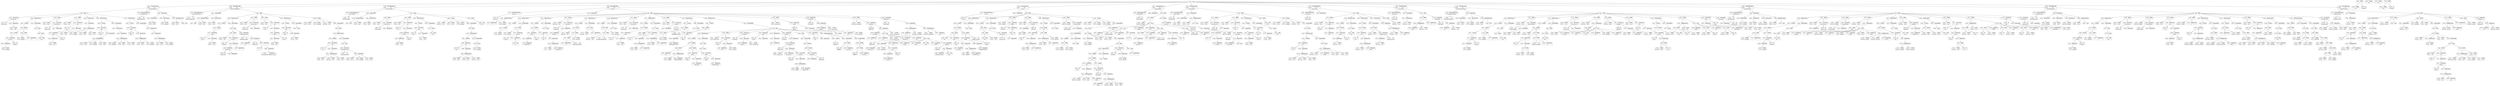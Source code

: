 digraph ast {
node [shape=none];
194562 [label=<<TABLE border='1' cellspacing='0' cellpadding='10' style='rounded' ><TR><TD border='0'>194562</TD><TD border='0'><B>FunctionCall</B></TD></TR><HR/><TR><TD border='0' cellpadding='5' colspan='2'>_set_cron_array</TD></TR></TABLE>>];
194562 -> 194559 [weight=2];
194562 -> 194561 [weight=2];
194563 [label=<<TABLE border='1' cellspacing='0' cellpadding='10' style='rounded' ><TR><TD border='0'>194563</TD><TD border='0'><B>Block</B></TD></TR></TABLE>>];
194563 -> 194506 [weight=2];
194563 -> 194509 [weight=2];
194563 -> 194514 [weight=2];
194563 -> 194528 [weight=2];
194563 -> 194543 [weight=2];
194563 -> 194557 [weight=2];
194563 -> 194562 [weight=2];
194560 [label=<<TABLE border='1' cellspacing='0' cellpadding='10' style='rounded' ><TR><TD border='0'>194560</TD><TD border='0'><B>Variable</B></TD></TR><HR/><TR><TD border='0' cellpadding='5'>(0, 272)</TD><TD border='0' cellpadding='5'>crons</TD></TR></TABLE>>];
194561 [label=<<TABLE border='1' cellspacing='0' cellpadding='10' style='rounded' ><TR><TD border='0'>194561</TD><TD border='0'><B>ArgumentList</B></TD></TR></TABLE>>];
194561 -> 194560 [weight=2];
194566 [label=<<TABLE border='1' cellspacing='0' cellpadding='10' style='rounded' ><TR><TD border='0'>194566</TD><TD border='0'><B>ReturnValueFunction</B></TD></TR><HR/><TR><TD border='0' cellpadding='5' colspan='2'>wp_clear_scheduled_hook</TD></TR></TABLE>>];
194566 -> 194565 [weight=2];
194567 [label=<<TABLE border='1' cellspacing='0' cellpadding='10' style='rounded' ><TR><TD border='0'>194567</TD><TD border='0'><B>Variable</B></TD></TR><HR/><TR><TD border='0' cellpadding='5'>(0, 279)</TD><TD border='0' cellpadding='5'>hook</TD></TR></TABLE>>];
194564 [label=<<TABLE border='1' cellspacing='0' cellpadding='10' style='rounded' ><TR><TD border='0'>194564</TD><TD border='0'><B>FunctionStatement</B></TD></TR><HR/><TR><TD border='0' cellpadding='5'>Scope</TD><TD border='0' cellpadding='5'>825</TD></TR><HR/><TR><TD border='0' cellpadding='5' colspan='2'>wp_unschedule_event</TD></TR></TABLE>>];
194564 -> 194483 [weight=2];
194564 -> 194491 [weight=2];
194564 -> 194563 [weight=2];
194565 [label=<<TABLE border='1' cellspacing='0' cellpadding='10' style='rounded' ><TR><TD border='0'>194565</TD><TD border='0'><B>Id</B></TD></TR><HR/><TR><TD border='0' cellpadding='5' colspan='2'>wp_clear_scheduled_hook</TD></TR></TABLE>>];
194570 [label=<<TABLE border='1' cellspacing='0' cellpadding='10' style='rounded' ><TR><TD border='0'>194570</TD><TD border='0'><B>Array</B></TD></TR></TABLE>>];
194571 [label=<<TABLE border='1' cellspacing='0' cellpadding='10' style='rounded' ><TR><TD border='0'>194571</TD><TD border='0'><B>OptValueParameter</B></TD></TR></TABLE>>];
194571 -> 194569 [weight=2];
194571 -> 194570 [weight=2];
194568 [label=<<TABLE border='1' cellspacing='0' cellpadding='10' style='rounded' ><TR><TD border='0'>194568</TD><TD border='0'><B>ValueParameter</B></TD></TR></TABLE>>];
194568 -> 194567 [weight=2];
194569 [label=<<TABLE border='1' cellspacing='0' cellpadding='10' style='rounded' ><TR><TD border='0'>194569</TD><TD border='0'><B>Variable</B></TD></TR><HR/><TR><TD border='0' cellpadding='5'>(0, 2197)</TD><TD border='0' cellpadding='5'>args</TD></TR></TABLE>>];
194574 [label=<<TABLE border='1' cellspacing='0' cellpadding='10' style='rounded' ><TR><TD border='0'>194574</TD><TD border='0'><B>Id</B></TD></TR><HR/><TR><TD border='0' cellpadding='5' colspan='2'>is_array</TD></TR></TABLE>>];
194575 [label=<<TABLE border='1' cellspacing='0' cellpadding='10' style='rounded' ><TR><TD border='0'>194575</TD><TD border='0'><B>Variable</B></TD></TR><HR/><TR><TD border='0' cellpadding='5'>(0, 2197)</TD><TD border='0' cellpadding='5'>args</TD></TR></TABLE>>];
194572 [label=<<TABLE border='1' cellspacing='0' cellpadding='10' style='rounded' ><TR><TD border='0'>194572</TD><TD border='0'><B>ParameterList</B></TD></TR></TABLE>>];
194572 -> 194568 [weight=2];
194572 -> 194571 [weight=2];
194578 [label=<<TABLE border='1' cellspacing='0' cellpadding='10' style='rounded' ><TR><TD border='0'>194578</TD><TD border='0'><B>UnaryOP</B></TD></TR><HR/><TR><TD border='0' cellpadding='5' colspan='2'>!</TD></TR></TABLE>>];
194578 -> 194577 [weight=2];
194579 [label=<<TABLE border='1' cellspacing='0' cellpadding='10' style='rounded' ><TR><TD border='0'>194579</TD><TD border='0'><B>Condition</B></TD></TR></TABLE>>];
194579 -> 194578 [weight=2];
194576 [label=<<TABLE border='1' cellspacing='0' cellpadding='10' style='rounded' ><TR><TD border='0'>194576</TD><TD border='0'><B>ArgumentList</B></TD></TR></TABLE>>];
194576 -> 194575 [weight=2];
194577 [label=<<TABLE border='1' cellspacing='0' cellpadding='10' style='rounded' ><TR><TD border='0'>194577</TD><TD border='0'><B>FunctionCall</B></TD></TR><HR/><TR><TD border='0' cellpadding='5' colspan='2'>is_array</TD></TR></TABLE>>];
194577 -> 194574 [weight=2];
194577 -> 194576 [weight=2];
194582 [label=<<TABLE border='1' cellspacing='0' cellpadding='10' style='rounded' ><TR><TD border='0'>194582</TD><TD border='0'><B>StringLiteral</B></TD></TR><HR/><TR><TD border='0' cellpadding='5' colspan='2'>3.0.0</TD></TR></TABLE>>];
194583 [label=<<TABLE border='1' cellspacing='0' cellpadding='10' style='rounded' ><TR><TD border='0'>194583</TD><TD border='0'><B>Id</B></TD></TR><HR/><TR><TD border='0' cellpadding='5' colspan='2'>__</TD></TR></TABLE>>];
194580 [label=<<TABLE border='1' cellspacing='0' cellpadding='10' style='rounded' ><TR><TD border='0'>194580</TD><TD border='0'><B>Id</B></TD></TR><HR/><TR><TD border='0' cellpadding='5' colspan='2'>_deprecated_argument</TD></TR></TABLE>>];
194581 [label=<<TABLE border='1' cellspacing='0' cellpadding='10' style='rounded' ><TR><TD border='0'>194581</TD><TD border='0'><B>Id</B></TD></TR><HR/><TR><TD border='0' cellpadding='5' colspan='2'>__FUNCTION__</TD></TR></TABLE>>];
194586 [label=<<TABLE border='1' cellspacing='0' cellpadding='10' style='rounded' ><TR><TD border='0'>194586</TD><TD border='0'><B>FunctionCall</B></TD></TR><HR/><TR><TD border='0' cellpadding='5' colspan='2'>__</TD></TR></TABLE>>];
194586 -> 194583 [weight=2];
194586 -> 194585 [weight=2];
194587 [label=<<TABLE border='1' cellspacing='0' cellpadding='10' style='rounded' ><TR><TD border='0'>194587</TD><TD border='0'><B>ArgumentList</B></TD></TR></TABLE>>];
194587 -> 194581 [weight=2];
194587 -> 194582 [weight=2];
194587 -> 194586 [weight=2];
194584 [label=<<TABLE border='1' cellspacing='0' cellpadding='10' style='rounded' ><TR><TD border='0'>194584</TD><TD border='0'><B>StringLiteral</B></TD></TR><HR/><TR><TD border='0' cellpadding='5' colspan='2'>This argument has changed to an array...</TD></TR></TABLE>>];
194585 [label=<<TABLE border='1' cellspacing='0' cellpadding='10' style='rounded' ><TR><TD border='0'>194585</TD><TD border='0'><B>ArgumentList</B></TD></TR></TABLE>>];
194585 -> 194584 [weight=2];
194590 [label=<<TABLE border='1' cellspacing='0' cellpadding='10' style='rounded' ><TR><TD border='0'>194590</TD><TD border='0'><B>BinOP</B></TD></TR><HR/><TR><TD border='0' cellpadding='5' colspan='2'>=</TD></TR></TABLE>>];
194590 -> 194589 [weight=2];
194590 -> 194597 [weight=2];
194591 [label=<<TABLE border='1' cellspacing='0' cellpadding='10' style='rounded' ><TR><TD border='0'>194591</TD><TD border='0'><B>Id</B></TD></TR><HR/><TR><TD border='0' cellpadding='5' colspan='2'>array_slice</TD></TR></TABLE>>];
194588 [label=<<TABLE border='1' cellspacing='0' cellpadding='10' style='rounded' ><TR><TD border='0'>194588</TD><TD border='0'><B>FunctionCall</B></TD></TR><HR/><TR><TD border='0' cellpadding='5' colspan='2'>_deprecated_argument</TD></TR></TABLE>>];
194588 -> 194580 [weight=2];
194588 -> 194587 [weight=2];
194589 [label=<<TABLE border='1' cellspacing='0' cellpadding='10' style='rounded' ><TR><TD border='0'>194589</TD><TD border='0'><B>Variable</B></TD></TR><HR/><TR><TD border='0' cellpadding='5'>(0, 2197)</TD><TD border='0' cellpadding='5'>args</TD></TR></TABLE>>];
194594 [label=<<TABLE border='1' cellspacing='0' cellpadding='10' style='rounded' ><TR><TD border='0'>194594</TD><TD border='0'><B>FunctionCall</B></TD></TR><HR/><TR><TD border='0' cellpadding='5' colspan='2'>func_get_args</TD></TR></TABLE>>];
194594 -> 194592 [weight=2];
194594 -> 194593 [weight=2];
194595 [label=<<TABLE border='1' cellspacing='0' cellpadding='10' style='rounded' ><TR><TD border='0'>194595</TD><TD border='0'><B>IntegerLiteral</B></TD></TR><HR/><TR><TD border='0' cellpadding='5' colspan='2'>1</TD></TR></TABLE>>];
194592 [label=<<TABLE border='1' cellspacing='0' cellpadding='10' style='rounded' ><TR><TD border='0'>194592</TD><TD border='0'><B>Id</B></TD></TR><HR/><TR><TD border='0' cellpadding='5' colspan='2'>func_get_args</TD></TR></TABLE>>];
194593 [label=<<TABLE border='1' cellspacing='0' cellpadding='10' style='rounded' ><TR><TD border='0'>194593</TD><TD border='0'><B>ArgumentList</B></TD></TR></TABLE>>];
194598 [label=<<TABLE border='1' cellspacing='0' cellpadding='10' style='rounded' ><TR><TD border='0'>194598</TD><TD border='0'><B>Block</B></TD></TR></TABLE>>];
194598 -> 194588 [weight=2];
194598 -> 194590 [weight=2];
194599 [label=<<TABLE border='1' cellspacing='0' cellpadding='10' style='rounded' ><TR><TD border='0'>194599</TD><TD border='0'><B>IfThenStatement</B></TD></TR></TABLE>>];
194599 -> 194579 [weight=2];
194599 -> 194600 [weight=2];
194596 [label=<<TABLE border='1' cellspacing='0' cellpadding='10' style='rounded' ><TR><TD border='0'>194596</TD><TD border='0'><B>ArgumentList</B></TD></TR></TABLE>>];
194596 -> 194594 [weight=2];
194596 -> 194595 [weight=2];
194597 [label=<<TABLE border='1' cellspacing='0' cellpadding='10' style='rounded' ><TR><TD border='0'>194597</TD><TD border='0'><B>FunctionCall</B></TD></TR><HR/><TR><TD border='0' cellpadding='5' colspan='2'>array_slice</TD></TR></TABLE>>];
194597 -> 194591 [weight=2];
194597 -> 194596 [weight=2];
194602 [label=<<TABLE border='1' cellspacing='0' cellpadding='10' style='rounded' ><TR><TD border='0'>194602</TD><TD border='0'><B>BinOP</B></TD></TR><HR/><TR><TD border='0' cellpadding='5' colspan='2'>=</TD></TR></TABLE>>];
194602 -> 194601 [weight=2];
194602 -> 194605 [weight=2];
194603 [label=<<TABLE border='1' cellspacing='0' cellpadding='10' style='rounded' ><TR><TD border='0'>194603</TD><TD border='0'><B>Id</B></TD></TR><HR/><TR><TD border='0' cellpadding='5' colspan='2'>_get_cron_array</TD></TR></TABLE>>];
194600 [label=<<TABLE border='1' cellspacing='0' cellpadding='10' style='rounded' ><TR><TD border='0'>194600</TD><TD border='0'><B>StatementBody</B></TD></TR></TABLE>>];
194600 -> 194598 [weight=2];
194601 [label=<<TABLE border='1' cellspacing='0' cellpadding='10' style='rounded' ><TR><TD border='0'>194601</TD><TD border='0'><B>Variable</B></TD></TR><HR/><TR><TD border='0' cellpadding='5'>(0, 272)</TD><TD border='0' cellpadding='5'>crons</TD></TR></TABLE>>];
194606 [label=<<TABLE border='1' cellspacing='0' cellpadding='10' style='rounded' ><TR><TD border='0'>194606</TD><TD border='0'><B>Id</B></TD></TR><HR/><TR><TD border='0' cellpadding='5' colspan='2'>empty</TD></TR></TABLE>>];
194607 [label=<<TABLE border='1' cellspacing='0' cellpadding='10' style='rounded' ><TR><TD border='0'>194607</TD><TD border='0'><B>Variable</B></TD></TR><HR/><TR><TD border='0' cellpadding='5'>(0, 272)</TD><TD border='0' cellpadding='5'>crons</TD></TR></TABLE>>];
194604 [label=<<TABLE border='1' cellspacing='0' cellpadding='10' style='rounded' ><TR><TD border='0'>194604</TD><TD border='0'><B>ArgumentList</B></TD></TR></TABLE>>];
194605 [label=<<TABLE border='1' cellspacing='0' cellpadding='10' style='rounded' ><TR><TD border='0'>194605</TD><TD border='0'><B>FunctionCall</B></TD></TR><HR/><TR><TD border='0' cellpadding='5' colspan='2'>_get_cron_array</TD></TR></TABLE>>];
194605 -> 194603 [weight=2];
194605 -> 194604 [weight=2];
194610 [label=<<TABLE border='1' cellspacing='0' cellpadding='10' style='rounded' ><TR><TD border='0'>194610</TD><TD border='0'><B>Condition</B></TD></TR></TABLE>>];
194610 -> 194609 [weight=2];
194611 [label=<<TABLE border='1' cellspacing='0' cellpadding='10' style='rounded' ><TR><TD border='0'>194611</TD><TD border='0'><B>Return</B></TD></TR></TABLE>>];
194608 [label=<<TABLE border='1' cellspacing='0' cellpadding='10' style='rounded' ><TR><TD border='0'>194608</TD><TD border='0'><B>ArgumentList</B></TD></TR></TABLE>>];
194608 -> 194607 [weight=2];
194609 [label=<<TABLE border='1' cellspacing='0' cellpadding='10' style='rounded' ><TR><TD border='0'>194609</TD><TD border='0'><B>FunctionCall</B></TD></TR><HR/><TR><TD border='0' cellpadding='5' colspan='2'>empty</TD></TR></TABLE>>];
194609 -> 194606 [weight=2];
194609 -> 194608 [weight=2];
194614 [label=<<TABLE border='1' cellspacing='0' cellpadding='10' style='rounded' ><TR><TD border='0'>194614</TD><TD border='0'><B>Variable</B></TD></TR><HR/><TR><TD border='0' cellpadding='5'>(0, 816)</TD><TD border='0' cellpadding='5'>key</TD></TR></TABLE>>];
194615 [label=<<TABLE border='1' cellspacing='0' cellpadding='10' style='rounded' ><TR><TD border='0'>194615</TD><TD border='0'><B>BinOP</B></TD></TR><HR/><TR><TD border='0' cellpadding='5' colspan='2'>=</TD></TR></TABLE>>];
194615 -> 194614 [weight=2];
194615 -> 194622 [weight=2];
194612 [label=<<TABLE border='1' cellspacing='0' cellpadding='10' style='rounded' ><TR><TD border='0'>194612</TD><TD border='0'><B>IfThenStatement</B></TD></TR></TABLE>>];
194612 -> 194610 [weight=2];
194612 -> 194613 [weight=2];
194613 [label=<<TABLE border='1' cellspacing='0' cellpadding='10' style='rounded' ><TR><TD border='0'>194613</TD><TD border='0'><B>StatementBody</B></TD></TR></TABLE>>];
194613 -> 194611 [weight=2];
194618 [label=<<TABLE border='1' cellspacing='0' cellpadding='10' style='rounded' ><TR><TD border='0'>194618</TD><TD border='0'><B>Variable</B></TD></TR><HR/><TR><TD border='0' cellpadding='5'>(0, 2197)</TD><TD border='0' cellpadding='5'>args</TD></TR></TABLE>>];
194619 [label=<<TABLE border='1' cellspacing='0' cellpadding='10' style='rounded' ><TR><TD border='0'>194619</TD><TD border='0'><B>ArgumentList</B></TD></TR></TABLE>>];
194619 -> 194618 [weight=2];
194616 [label=<<TABLE border='1' cellspacing='0' cellpadding='10' style='rounded' ><TR><TD border='0'>194616</TD><TD border='0'><B>Id</B></TD></TR><HR/><TR><TD border='0' cellpadding='5' colspan='2'>md5</TD></TR></TABLE>>];
194617 [label=<<TABLE border='1' cellspacing='0' cellpadding='10' style='rounded' ><TR><TD border='0'>194617</TD><TD border='0'><B>Id</B></TD></TR><HR/><TR><TD border='0' cellpadding='5' colspan='2'>serialize</TD></TR></TABLE>>];
194622 [label=<<TABLE border='1' cellspacing='0' cellpadding='10' style='rounded' ><TR><TD border='0'>194622</TD><TD border='0'><B>FunctionCall</B></TD></TR><HR/><TR><TD border='0' cellpadding='5' colspan='2'>md5</TD></TR></TABLE>>];
194622 -> 194616 [weight=2];
194622 -> 194621 [weight=2];
194623 [label=<<TABLE border='1' cellspacing='0' cellpadding='10' style='rounded' ><TR><TD border='0'>194623</TD><TD border='0'><B>Variable</B></TD></TR><HR/><TR><TD border='0' cellpadding='5'>(0, 272)</TD><TD border='0' cellpadding='5'>crons</TD></TR></TABLE>>];
194620 [label=<<TABLE border='1' cellspacing='0' cellpadding='10' style='rounded' ><TR><TD border='0'>194620</TD><TD border='0'><B>FunctionCall</B></TD></TR><HR/><TR><TD border='0' cellpadding='5' colspan='2'>serialize</TD></TR></TABLE>>];
194620 -> 194617 [weight=2];
194620 -> 194619 [weight=2];
194621 [label=<<TABLE border='1' cellspacing='0' cellpadding='10' style='rounded' ><TR><TD border='0'>194621</TD><TD border='0'><B>ArgumentList</B></TD></TR></TABLE>>];
194621 -> 194620 [weight=2];
194627 [label=<<TABLE border='1' cellspacing='0' cellpadding='10' style='rounded' ><TR><TD border='0'>194627</TD><TD border='0'><B>Id</B></TD></TR><HR/><TR><TD border='0' cellpadding='5' colspan='2'>isset</TD></TR></TABLE>>];
194624 [label=<<TABLE border='1' cellspacing='0' cellpadding='10' style='rounded' ><TR><TD border='0'>194624</TD><TD border='0'><B>Variable</B></TD></TR><HR/><TR><TD border='0' cellpadding='5'>(0, 277)</TD><TD border='0' cellpadding='5'>timestamp</TD></TR></TABLE>>];
194625 [label=<<TABLE border='1' cellspacing='0' cellpadding='10' style='rounded' ><TR><TD border='0'>194625</TD><TD border='0'><B>Variable</B></TD></TR><HR/><TR><TD border='0' cellpadding='5'>(826, 4146)</TD><TD border='0' cellpadding='5'>cron</TD></TR></TABLE>>];
194630 [label=<<TABLE border='1' cellspacing='0' cellpadding='10' style='rounded' ><TR><TD border='0'>194630</TD><TD border='0'><B>Variable</B></TD></TR><HR/><TR><TD border='0' cellpadding='5'>(0, 816)</TD><TD border='0' cellpadding='5'>key</TD></TR></TABLE>>];
194631 [label=<<TABLE border='1' cellspacing='0' cellpadding='10' style='rounded' ><TR><TD border='0'>194631</TD><TD border='0'><B>PostfixExpression</B></TD></TR></TABLE>>];
194631 -> 194628 [weight=2];
194631 -> 194629 [weight=2];
194631 -> 194630 [weight=2];
194628 [label=<<TABLE border='1' cellspacing='0' cellpadding='10' style='rounded' ><TR><TD border='0'>194628</TD><TD border='0'><B>Variable</B></TD></TR><HR/><TR><TD border='0' cellpadding='5'>(826, 4146)</TD><TD border='0' cellpadding='5'>cron</TD></TR></TABLE>>];
194629 [label=<<TABLE border='1' cellspacing='0' cellpadding='10' style='rounded' ><TR><TD border='0'>194629</TD><TD border='0'><B>Variable</B></TD></TR><HR/><TR><TD border='0' cellpadding='5'>(0, 279)</TD><TD border='0' cellpadding='5'>hook</TD></TR></TABLE>>];
194634 [label=<<TABLE border='1' cellspacing='0' cellpadding='10' style='rounded' ><TR><TD border='0'>194634</TD><TD border='0'><B>Condition</B></TD></TR></TABLE>>];
194634 -> 194633 [weight=2];
194635 [label=<<TABLE border='1' cellspacing='0' cellpadding='10' style='rounded' ><TR><TD border='0'>194635</TD><TD border='0'><B>Id</B></TD></TR><HR/><TR><TD border='0' cellpadding='5' colspan='2'>wp_unschedule_event</TD></TR></TABLE>>];
194632 [label=<<TABLE border='1' cellspacing='0' cellpadding='10' style='rounded' ><TR><TD border='0'>194632</TD><TD border='0'><B>ArgumentList</B></TD></TR></TABLE>>];
194632 -> 194631 [weight=2];
194633 [label=<<TABLE border='1' cellspacing='0' cellpadding='10' style='rounded' ><TR><TD border='0'>194633</TD><TD border='0'><B>FunctionCall</B></TD></TR><HR/><TR><TD border='0' cellpadding='5' colspan='2'>isset</TD></TR></TABLE>>];
194633 -> 194627 [weight=2];
194633 -> 194632 [weight=2];
194638 [label=<<TABLE border='1' cellspacing='0' cellpadding='10' style='rounded' ><TR><TD border='0'>194638</TD><TD border='0'><B>Variable</B></TD></TR><HR/><TR><TD border='0' cellpadding='5'>(0, 2197)</TD><TD border='0' cellpadding='5'>args</TD></TR></TABLE>>];
194639 [label=<<TABLE border='1' cellspacing='0' cellpadding='10' style='rounded' ><TR><TD border='0'>194639</TD><TD border='0'><B>ArgumentList</B></TD></TR></TABLE>>];
194639 -> 194636 [weight=2];
194639 -> 194637 [weight=2];
194639 -> 194638 [weight=2];
194636 [label=<<TABLE border='1' cellspacing='0' cellpadding='10' style='rounded' ><TR><TD border='0'>194636</TD><TD border='0'><B>Variable</B></TD></TR><HR/><TR><TD border='0' cellpadding='5'>(0, 277)</TD><TD border='0' cellpadding='5'>timestamp</TD></TR></TABLE>>];
194637 [label=<<TABLE border='1' cellspacing='0' cellpadding='10' style='rounded' ><TR><TD border='0'>194637</TD><TD border='0'><B>Variable</B></TD></TR><HR/><TR><TD border='0' cellpadding='5'>(0, 279)</TD><TD border='0' cellpadding='5'>hook</TD></TR></TABLE>>];
194642 [label=<<TABLE border='1' cellspacing='0' cellpadding='10' style='rounded' ><TR><TD border='0'>194642</TD><TD border='0'><B>IfThenStatement</B></TD></TR></TABLE>>];
194642 -> 194634 [weight=2];
194642 -> 194643 [weight=2];
194643 [label=<<TABLE border='1' cellspacing='0' cellpadding='10' style='rounded' ><TR><TD border='0'>194643</TD><TD border='0'><B>StatementBody</B></TD></TR></TABLE>>];
194643 -> 194641 [weight=2];
194640 [label=<<TABLE border='1' cellspacing='0' cellpadding='10' style='rounded' ><TR><TD border='0'>194640</TD><TD border='0'><B>FunctionCall</B></TD></TR><HR/><TR><TD border='0' cellpadding='5' colspan='2'>wp_unschedule_event</TD></TR></TABLE>>];
194640 -> 194635 [weight=2];
194640 -> 194639 [weight=2];
194641 [label=<<TABLE border='1' cellspacing='0' cellpadding='10' style='rounded' ><TR><TD border='0'>194641</TD><TD border='0'><B>Block</B></TD></TR></TABLE>>];
194641 -> 194640 [weight=2];
194646 [label=<<TABLE border='1' cellspacing='0' cellpadding='10' style='rounded' ><TR><TD border='0'>194646</TD><TD border='0'><B>StatementBody</B></TD></TR></TABLE>>];
194646 -> 194644 [weight=2];
194647 [label=<<TABLE border='1' cellspacing='0' cellpadding='10' style='rounded' ><TR><TD border='0'>194647</TD><TD border='0'><B>Block</B></TD></TR></TABLE>>];
194647 -> 194599 [weight=2];
194647 -> 194602 [weight=2];
194647 -> 194612 [weight=2];
194647 -> 194615 [weight=2];
194647 -> 194645 [weight=2];
194644 [label=<<TABLE border='1' cellspacing='0' cellpadding='10' style='rounded' ><TR><TD border='0'>194644</TD><TD border='0'><B>Block</B></TD></TR></TABLE>>];
194644 -> 194642 [weight=2];
194645 [label=<<TABLE border='1' cellspacing='0' cellpadding='10' style='rounded' ><TR><TD border='0'>194645</TD><TD border='0'><B>ForEach</B></TD></TR></TABLE>>];
194645 -> 194623 [weight=2];
194645 -> 194624 [weight=2];
194645 -> 194625 [weight=2];
194645 -> 194646 [weight=2];
194650 [label=<<TABLE border='1' cellspacing='0' cellpadding='10' style='rounded' ><TR><TD border='0'>194650</TD><TD border='0'><B>ReturnValueFunction</B></TD></TR><HR/><TR><TD border='0' cellpadding='5' colspan='2'>wp_next_scheduled</TD></TR></TABLE>>];
194650 -> 194649 [weight=2];
194651 [label=<<TABLE border='1' cellspacing='0' cellpadding='10' style='rounded' ><TR><TD border='0'>194651</TD><TD border='0'><B>Variable</B></TD></TR><HR/><TR><TD border='0' cellpadding='5'>(0, 279)</TD><TD border='0' cellpadding='5'>hook</TD></TR></TABLE>>];
194648 [label=<<TABLE border='1' cellspacing='0' cellpadding='10' style='rounded' ><TR><TD border='0'>194648</TD><TD border='0'><B>FunctionStatement</B></TD></TR><HR/><TR><TD border='0' cellpadding='5'>Scope</TD><TD border='0' cellpadding='5'>826</TD></TR><HR/><TR><TD border='0' cellpadding='5' colspan='2'>wp_clear_scheduled_hook</TD></TR></TABLE>>];
194648 -> 194566 [weight=2];
194648 -> 194572 [weight=2];
194648 -> 194647 [weight=2];
194649 [label=<<TABLE border='1' cellspacing='0' cellpadding='10' style='rounded' ><TR><TD border='0'>194649</TD><TD border='0'><B>Id</B></TD></TR><HR/><TR><TD border='0' cellpadding='5' colspan='2'>wp_next_scheduled</TD></TR></TABLE>>];
194654 [label=<<TABLE border='1' cellspacing='0' cellpadding='10' style='rounded' ><TR><TD border='0'>194654</TD><TD border='0'><B>Array</B></TD></TR></TABLE>>];
194655 [label=<<TABLE border='1' cellspacing='0' cellpadding='10' style='rounded' ><TR><TD border='0'>194655</TD><TD border='0'><B>OptValueParameter</B></TD></TR></TABLE>>];
194655 -> 194653 [weight=2];
194655 -> 194654 [weight=2];
194652 [label=<<TABLE border='1' cellspacing='0' cellpadding='10' style='rounded' ><TR><TD border='0'>194652</TD><TD border='0'><B>ValueParameter</B></TD></TR></TABLE>>];
194652 -> 194651 [weight=2];
194653 [label=<<TABLE border='1' cellspacing='0' cellpadding='10' style='rounded' ><TR><TD border='0'>194653</TD><TD border='0'><B>Variable</B></TD></TR><HR/><TR><TD border='0' cellpadding='5'>(0, 2197)</TD><TD border='0' cellpadding='5'>args</TD></TR></TABLE>>];
194658 [label=<<TABLE border='1' cellspacing='0' cellpadding='10' style='rounded' ><TR><TD border='0'>194658</TD><TD border='0'><B>BinOP</B></TD></TR><HR/><TR><TD border='0' cellpadding='5' colspan='2'>=</TD></TR></TABLE>>];
194658 -> 194657 [weight=2];
194658 -> 194661 [weight=2];
194659 [label=<<TABLE border='1' cellspacing='0' cellpadding='10' style='rounded' ><TR><TD border='0'>194659</TD><TD border='0'><B>Id</B></TD></TR><HR/><TR><TD border='0' cellpadding='5' colspan='2'>_get_cron_array</TD></TR></TABLE>>];
194656 [label=<<TABLE border='1' cellspacing='0' cellpadding='10' style='rounded' ><TR><TD border='0'>194656</TD><TD border='0'><B>ParameterList</B></TD></TR></TABLE>>];
194656 -> 194652 [weight=2];
194656 -> 194655 [weight=2];
194657 [label=<<TABLE border='1' cellspacing='0' cellpadding='10' style='rounded' ><TR><TD border='0'>194657</TD><TD border='0'><B>Variable</B></TD></TR><HR/><TR><TD border='0' cellpadding='5'>(0, 272)</TD><TD border='0' cellpadding='5'>crons</TD></TR></TABLE>>];
194662 [label=<<TABLE border='1' cellspacing='0' cellpadding='10' style='rounded' ><TR><TD border='0'>194662</TD><TD border='0'><B>Variable</B></TD></TR><HR/><TR><TD border='0' cellpadding='5'>(0, 816)</TD><TD border='0' cellpadding='5'>key</TD></TR></TABLE>>];
194663 [label=<<TABLE border='1' cellspacing='0' cellpadding='10' style='rounded' ><TR><TD border='0'>194663</TD><TD border='0'><B>BinOP</B></TD></TR><HR/><TR><TD border='0' cellpadding='5' colspan='2'>=</TD></TR></TABLE>>];
194663 -> 194662 [weight=2];
194663 -> 194670 [weight=2];
194660 [label=<<TABLE border='1' cellspacing='0' cellpadding='10' style='rounded' ><TR><TD border='0'>194660</TD><TD border='0'><B>ArgumentList</B></TD></TR></TABLE>>];
194661 [label=<<TABLE border='1' cellspacing='0' cellpadding='10' style='rounded' ><TR><TD border='0'>194661</TD><TD border='0'><B>FunctionCall</B></TD></TR><HR/><TR><TD border='0' cellpadding='5' colspan='2'>_get_cron_array</TD></TR></TABLE>>];
194661 -> 194659 [weight=2];
194661 -> 194660 [weight=2];
194666 [label=<<TABLE border='1' cellspacing='0' cellpadding='10' style='rounded' ><TR><TD border='0'>194666</TD><TD border='0'><B>Variable</B></TD></TR><HR/><TR><TD border='0' cellpadding='5'>(0, 2197)</TD><TD border='0' cellpadding='5'>args</TD></TR></TABLE>>];
194667 [label=<<TABLE border='1' cellspacing='0' cellpadding='10' style='rounded' ><TR><TD border='0'>194667</TD><TD border='0'><B>ArgumentList</B></TD></TR></TABLE>>];
194667 -> 194666 [weight=2];
194664 [label=<<TABLE border='1' cellspacing='0' cellpadding='10' style='rounded' ><TR><TD border='0'>194664</TD><TD border='0'><B>Id</B></TD></TR><HR/><TR><TD border='0' cellpadding='5' colspan='2'>md5</TD></TR></TABLE>>];
194665 [label=<<TABLE border='1' cellspacing='0' cellpadding='10' style='rounded' ><TR><TD border='0'>194665</TD><TD border='0'><B>Id</B></TD></TR><HR/><TR><TD border='0' cellpadding='5' colspan='2'>serialize</TD></TR></TABLE>>];
194670 [label=<<TABLE border='1' cellspacing='0' cellpadding='10' style='rounded' ><TR><TD border='0'>194670</TD><TD border='0'><B>FunctionCall</B></TD></TR><HR/><TR><TD border='0' cellpadding='5' colspan='2'>md5</TD></TR></TABLE>>];
194670 -> 194664 [weight=2];
194670 -> 194669 [weight=2];
194671 [label=<<TABLE border='1' cellspacing='0' cellpadding='10' style='rounded' ><TR><TD border='0'>194671</TD><TD border='0'><B>Id</B></TD></TR><HR/><TR><TD border='0' cellpadding='5' colspan='2'>empty</TD></TR></TABLE>>];
194668 [label=<<TABLE border='1' cellspacing='0' cellpadding='10' style='rounded' ><TR><TD border='0'>194668</TD><TD border='0'><B>FunctionCall</B></TD></TR><HR/><TR><TD border='0' cellpadding='5' colspan='2'>serialize</TD></TR></TABLE>>];
194668 -> 194665 [weight=2];
194668 -> 194667 [weight=2];
194669 [label=<<TABLE border='1' cellspacing='0' cellpadding='10' style='rounded' ><TR><TD border='0'>194669</TD><TD border='0'><B>ArgumentList</B></TD></TR></TABLE>>];
194669 -> 194668 [weight=2];
194674 [label=<<TABLE border='1' cellspacing='0' cellpadding='10' style='rounded' ><TR><TD border='0'>194674</TD><TD border='0'><B>FunctionCall</B></TD></TR><HR/><TR><TD border='0' cellpadding='5' colspan='2'>empty</TD></TR></TABLE>>];
194674 -> 194671 [weight=2];
194674 -> 194673 [weight=2];
194675 [label=<<TABLE border='1' cellspacing='0' cellpadding='10' style='rounded' ><TR><TD border='0'>194675</TD><TD border='0'><B>Condition</B></TD></TR></TABLE>>];
194675 -> 194674 [weight=2];
194672 [label=<<TABLE border='1' cellspacing='0' cellpadding='10' style='rounded' ><TR><TD border='0'>194672</TD><TD border='0'><B>Variable</B></TD></TR><HR/><TR><TD border='0' cellpadding='5'>(0, 272)</TD><TD border='0' cellpadding='5'>crons</TD></TR></TABLE>>];
194673 [label=<<TABLE border='1' cellspacing='0' cellpadding='10' style='rounded' ><TR><TD border='0'>194673</TD><TD border='0'><B>ArgumentList</B></TD></TR></TABLE>>];
194673 -> 194672 [weight=2];
194678 [label=<<TABLE border='1' cellspacing='0' cellpadding='10' style='rounded' ><TR><TD border='0'>194678</TD><TD border='0'><B>IfThenStatement</B></TD></TR></TABLE>>];
194678 -> 194675 [weight=2];
194678 -> 194679 [weight=2];
194679 [label=<<TABLE border='1' cellspacing='0' cellpadding='10' style='rounded' ><TR><TD border='0'>194679</TD><TD border='0'><B>StatementBody</B></TD></TR></TABLE>>];
194679 -> 194677 [weight=2];
194676 [label=<<TABLE border='1' cellspacing='0' cellpadding='10' style='rounded' ><TR><TD border='0'>194676</TD><TD border='0'><B>False</B></TD></TR><HR/><TR><TD border='0' cellpadding='5' colspan='2'>false</TD></TR></TABLE>>];
194677 [label=<<TABLE border='1' cellspacing='0' cellpadding='10' style='rounded' ><TR><TD border='0'>194677</TD><TD border='0'><B>Return</B></TD></TR></TABLE>>];
194677 -> 194676 [weight=2];
194682 [label=<<TABLE border='1' cellspacing='0' cellpadding='10' style='rounded' ><TR><TD border='0'>194682</TD><TD border='0'><B>Variable</B></TD></TR><HR/><TR><TD border='0' cellpadding='5'>(827, 4147)</TD><TD border='0' cellpadding='5'>cron</TD></TR></TABLE>>];
194680 [label=<<TABLE border='1' cellspacing='0' cellpadding='10' style='rounded' ><TR><TD border='0'>194680</TD><TD border='0'><B>Variable</B></TD></TR><HR/><TR><TD border='0' cellpadding='5'>(0, 272)</TD><TD border='0' cellpadding='5'>crons</TD></TR></TABLE>>];
194681 [label=<<TABLE border='1' cellspacing='0' cellpadding='10' style='rounded' ><TR><TD border='0'>194681</TD><TD border='0'><B>Variable</B></TD></TR><HR/><TR><TD border='0' cellpadding='5'>(0, 277)</TD><TD border='0' cellpadding='5'>timestamp</TD></TR></TABLE>>];
194686 [label=<<TABLE border='1' cellspacing='0' cellpadding='10' style='rounded' ><TR><TD border='0'>194686</TD><TD border='0'><B>Variable</B></TD></TR><HR/><TR><TD border='0' cellpadding='5'>(0, 279)</TD><TD border='0' cellpadding='5'>hook</TD></TR></TABLE>>];
194687 [label=<<TABLE border='1' cellspacing='0' cellpadding='10' style='rounded' ><TR><TD border='0'>194687</TD><TD border='0'><B>Variable</B></TD></TR><HR/><TR><TD border='0' cellpadding='5'>(0, 816)</TD><TD border='0' cellpadding='5'>key</TD></TR></TABLE>>];
194684 [label=<<TABLE border='1' cellspacing='0' cellpadding='10' style='rounded' ><TR><TD border='0'>194684</TD><TD border='0'><B>Id</B></TD></TR><HR/><TR><TD border='0' cellpadding='5' colspan='2'>isset</TD></TR></TABLE>>];
194685 [label=<<TABLE border='1' cellspacing='0' cellpadding='10' style='rounded' ><TR><TD border='0'>194685</TD><TD border='0'><B>Variable</B></TD></TR><HR/><TR><TD border='0' cellpadding='5'>(827, 4147)</TD><TD border='0' cellpadding='5'>cron</TD></TR></TABLE>>];
194690 [label=<<TABLE border='1' cellspacing='0' cellpadding='10' style='rounded' ><TR><TD border='0'>194690</TD><TD border='0'><B>FunctionCall</B></TD></TR><HR/><TR><TD border='0' cellpadding='5' colspan='2'>isset</TD></TR></TABLE>>];
194690 -> 194684 [weight=2];
194690 -> 194689 [weight=2];
194691 [label=<<TABLE border='1' cellspacing='0' cellpadding='10' style='rounded' ><TR><TD border='0'>194691</TD><TD border='0'><B>Condition</B></TD></TR></TABLE>>];
194691 -> 194690 [weight=2];
194688 [label=<<TABLE border='1' cellspacing='0' cellpadding='10' style='rounded' ><TR><TD border='0'>194688</TD><TD border='0'><B>PostfixExpression</B></TD></TR></TABLE>>];
194688 -> 194685 [weight=2];
194688 -> 194686 [weight=2];
194688 -> 194687 [weight=2];
194689 [label=<<TABLE border='1' cellspacing='0' cellpadding='10' style='rounded' ><TR><TD border='0'>194689</TD><TD border='0'><B>ArgumentList</B></TD></TR></TABLE>>];
194689 -> 194688 [weight=2];
194694 [label=<<TABLE border='1' cellspacing='0' cellpadding='10' style='rounded' ><TR><TD border='0'>194694</TD><TD border='0'><B>IfThenStatement</B></TD></TR></TABLE>>];
194694 -> 194691 [weight=2];
194694 -> 194695 [weight=2];
194695 [label=<<TABLE border='1' cellspacing='0' cellpadding='10' style='rounded' ><TR><TD border='0'>194695</TD><TD border='0'><B>StatementBody</B></TD></TR></TABLE>>];
194695 -> 194693 [weight=2];
194692 [label=<<TABLE border='1' cellspacing='0' cellpadding='10' style='rounded' ><TR><TD border='0'>194692</TD><TD border='0'><B>Variable</B></TD></TR><HR/><TR><TD border='0' cellpadding='5'>(0, 277)</TD><TD border='0' cellpadding='5'>timestamp</TD></TR></TABLE>>];
194693 [label=<<TABLE border='1' cellspacing='0' cellpadding='10' style='rounded' ><TR><TD border='0'>194693</TD><TD border='0'><B>Return</B></TD></TR></TABLE>>];
194693 -> 194692 [weight=2];
194698 [label=<<TABLE border='1' cellspacing='0' cellpadding='10' style='rounded' ><TR><TD border='0'>194698</TD><TD border='0'><B>StatementBody</B></TD></TR></TABLE>>];
194698 -> 194696 [weight=2];
194699 [label=<<TABLE border='1' cellspacing='0' cellpadding='10' style='rounded' ><TR><TD border='0'>194699</TD><TD border='0'><B>False</B></TD></TR><HR/><TR><TD border='0' cellpadding='5' colspan='2'>false</TD></TR></TABLE>>];
194696 [label=<<TABLE border='1' cellspacing='0' cellpadding='10' style='rounded' ><TR><TD border='0'>194696</TD><TD border='0'><B>Block</B></TD></TR></TABLE>>];
194696 -> 194694 [weight=2];
194697 [label=<<TABLE border='1' cellspacing='0' cellpadding='10' style='rounded' ><TR><TD border='0'>194697</TD><TD border='0'><B>ForEach</B></TD></TR></TABLE>>];
194697 -> 194680 [weight=2];
194697 -> 194681 [weight=2];
194697 -> 194682 [weight=2];
194697 -> 194698 [weight=2];
194702 [label=<<TABLE border='1' cellspacing='0' cellpadding='10' style='rounded' ><TR><TD border='0'>194702</TD><TD border='0'><B>FunctionStatement</B></TD></TR><HR/><TR><TD border='0' cellpadding='5'>Scope</TD><TD border='0' cellpadding='5'>827</TD></TR><HR/><TR><TD border='0' cellpadding='5' colspan='2'>wp_next_scheduled</TD></TR></TABLE>>];
194702 -> 194650 [weight=2];
194702 -> 194656 [weight=2];
194702 -> 194701 [weight=2];
194703 [label=<<TABLE border='1' cellspacing='0' cellpadding='10' style='rounded' ><TR><TD border='0'>194703</TD><TD border='0'><B>Id</B></TD></TR><HR/><TR><TD border='0' cellpadding='5' colspan='2'>spawn_cron</TD></TR></TABLE>>];
194700 [label=<<TABLE border='1' cellspacing='0' cellpadding='10' style='rounded' ><TR><TD border='0'>194700</TD><TD border='0'><B>Return</B></TD></TR></TABLE>>];
194700 -> 194699 [weight=2];
194701 [label=<<TABLE border='1' cellspacing='0' cellpadding='10' style='rounded' ><TR><TD border='0'>194701</TD><TD border='0'><B>Block</B></TD></TR></TABLE>>];
194701 -> 194658 [weight=2];
194701 -> 194663 [weight=2];
194701 -> 194678 [weight=2];
194701 -> 194697 [weight=2];
194701 -> 194700 [weight=2];
194706 [label=<<TABLE border='1' cellspacing='0' cellpadding='10' style='rounded' ><TR><TD border='0'>194706</TD><TD border='0'><B>IntegerLiteral</B></TD></TR><HR/><TR><TD border='0' cellpadding='5' colspan='2'>0</TD></TR></TABLE>>];
194707 [label=<<TABLE border='1' cellspacing='0' cellpadding='10' style='rounded' ><TR><TD border='0'>194707</TD><TD border='0'><B>OptValueParameter</B></TD></TR></TABLE>>];
194707 -> 194705 [weight=2];
194707 -> 194706 [weight=2];
194704 [label=<<TABLE border='1' cellspacing='0' cellpadding='10' style='rounded' ><TR><TD border='0'>194704</TD><TD border='0'><B>ReturnValueFunction</B></TD></TR><HR/><TR><TD border='0' cellpadding='5' colspan='2'>spawn_cron</TD></TR></TABLE>>];
194704 -> 194703 [weight=2];
194705 [label=<<TABLE border='1' cellspacing='0' cellpadding='10' style='rounded' ><TR><TD border='0'>194705</TD><TD border='0'><B>Variable</B></TD></TR><HR/><TR><TD border='0' cellpadding='5'>(0, 274)</TD><TD border='0' cellpadding='5'>gmt_time</TD></TR></TABLE>>];
194710 [label=<<TABLE border='1' cellspacing='0' cellpadding='10' style='rounded' ><TR><TD border='0'>194710</TD><TD border='0'><B>Variable</B></TD></TR><HR/><TR><TD border='0' cellpadding='5'>(0, 274)</TD><TD border='0' cellpadding='5'>gmt_time</TD></TR></TABLE>>];
194711 [label=<<TABLE border='1' cellspacing='0' cellpadding='10' style='rounded' ><TR><TD border='0'>194711</TD><TD border='0'><B>UnaryOP</B></TD></TR><HR/><TR><TD border='0' cellpadding='5' colspan='2'>!</TD></TR></TABLE>>];
194711 -> 194710 [weight=2];
194708 [label=<<TABLE border='1' cellspacing='0' cellpadding='10' style='rounded' ><TR><TD border='0'>194708</TD><TD border='0'><B>ParameterList</B></TD></TR></TABLE>>];
194708 -> 194707 [weight=2];
194714 [label=<<TABLE border='1' cellspacing='0' cellpadding='10' style='rounded' ><TR><TD border='0'>194714</TD><TD border='0'><B>BinOP</B></TD></TR><HR/><TR><TD border='0' cellpadding='5' colspan='2'>=</TD></TR></TABLE>>];
194714 -> 194713 [weight=2];
194714 -> 194718 [weight=2];
194715 [label=<<TABLE border='1' cellspacing='0' cellpadding='10' style='rounded' ><TR><TD border='0'>194715</TD><TD border='0'><B>Id</B></TD></TR><HR/><TR><TD border='0' cellpadding='5' colspan='2'>microtime</TD></TR></TABLE>>];
194712 [label=<<TABLE border='1' cellspacing='0' cellpadding='10' style='rounded' ><TR><TD border='0'>194712</TD><TD border='0'><B>Condition</B></TD></TR></TABLE>>];
194712 -> 194711 [weight=2];
194713 [label=<<TABLE border='1' cellspacing='0' cellpadding='10' style='rounded' ><TR><TD border='0'>194713</TD><TD border='0'><B>Variable</B></TD></TR><HR/><TR><TD border='0' cellpadding='5'>(0, 274)</TD><TD border='0' cellpadding='5'>gmt_time</TD></TR></TABLE>>];
194718 [label=<<TABLE border='1' cellspacing='0' cellpadding='10' style='rounded' ><TR><TD border='0'>194718</TD><TD border='0'><B>FunctionCall</B></TD></TR><HR/><TR><TD border='0' cellpadding='5' colspan='2'>microtime</TD></TR></TABLE>>];
194718 -> 194715 [weight=2];
194718 -> 194717 [weight=2];
194719 [label=<<TABLE border='1' cellspacing='0' cellpadding='10' style='rounded' ><TR><TD border='0'>194719</TD><TD border='0'><B>IfThenStatement</B></TD></TR></TABLE>>];
194719 -> 194712 [weight=2];
194719 -> 194720 [weight=2];
194716 [label=<<TABLE border='1' cellspacing='0' cellpadding='10' style='rounded' ><TR><TD border='0'>194716</TD><TD border='0'><B>True</B></TD></TR><HR/><TR><TD border='0' cellpadding='5' colspan='2'>true</TD></TR></TABLE>>];
194717 [label=<<TABLE border='1' cellspacing='0' cellpadding='10' style='rounded' ><TR><TD border='0'>194717</TD><TD border='0'><B>ArgumentList</B></TD></TR><HR/><TR><TD border='0' cellpadding='5' colspan='2'>true</TD></TR></TABLE>>];
194717 -> 194716 [weight=2];
194722 [label=<<TABLE border='1' cellspacing='0' cellpadding='10' style='rounded' ><TR><TD border='0'>194722</TD><TD border='0'><B>StringLiteral</B></TD></TR><HR/><TR><TD border='0' cellpadding='5' colspan='2'>DOING_CRON</TD></TR></TABLE>>];
194723 [label=<<TABLE border='1' cellspacing='0' cellpadding='10' style='rounded' ><TR><TD border='0'>194723</TD><TD border='0'><B>ArgumentList</B></TD></TR></TABLE>>];
194723 -> 194722 [weight=2];
194720 [label=<<TABLE border='1' cellspacing='0' cellpadding='10' style='rounded' ><TR><TD border='0'>194720</TD><TD border='0'><B>StatementBody</B></TD></TR></TABLE>>];
194720 -> 194714 [weight=2];
194721 [label=<<TABLE border='1' cellspacing='0' cellpadding='10' style='rounded' ><TR><TD border='0'>194721</TD><TD border='0'><B>Id</B></TD></TR><HR/><TR><TD border='0' cellpadding='5' colspan='2'>defined</TD></TR></TABLE>>];
194726 [label=<<TABLE border='1' cellspacing='0' cellpadding='10' style='rounded' ><TR><TD border='0'>194726</TD><TD border='0'><B>Id</B></TD></TR><HR/><TR><TD border='0' cellpadding='5' colspan='2'>isset</TD></TR></TABLE>>];
194727 [label=<<TABLE border='1' cellspacing='0' cellpadding='10' style='rounded' ><TR><TD border='0'>194727</TD><TD border='0'><B>Variable</B></TD></TR><HR/><TR><TD border='0' cellpadding='5'>(0, 3)</TD><TD border='0' cellpadding='5'>_GET</TD></TR></TABLE>>];
194724 [label=<<TABLE border='1' cellspacing='0' cellpadding='10' style='rounded' ><TR><TD border='0'>194724</TD><TD border='0'><B>FunctionCall</B></TD></TR><HR/><TR><TD border='0' cellpadding='5' colspan='2'>defined</TD></TR></TABLE>>];
194724 -> 194721 [weight=2];
194724 -> 194723 [weight=2];
194725 [label=<<TABLE border='1' cellspacing='0' cellpadding='10' style='rounded' ><TR><TD border='0'>194725</TD><TD border='0'><B>LogicOP</B></TD></TR><HR/><TR><TD border='0' cellpadding='5' colspan='2'>||</TD></TR></TABLE>>];
194725 -> 194724 [weight=2];
194725 -> 194731 [weight=2];
194730 [label=<<TABLE border='1' cellspacing='0' cellpadding='10' style='rounded' ><TR><TD border='0'>194730</TD><TD border='0'><B>ArgumentList</B></TD></TR></TABLE>>];
194730 -> 194729 [weight=2];
194731 [label=<<TABLE border='1' cellspacing='0' cellpadding='10' style='rounded' ><TR><TD border='0'>194731</TD><TD border='0'><B>FunctionCall</B></TD></TR><HR/><TR><TD border='0' cellpadding='5' colspan='2'>isset</TD></TR></TABLE>>];
194731 -> 194726 [weight=2];
194731 -> 194730 [weight=2];
194728 [label=<<TABLE border='1' cellspacing='0' cellpadding='10' style='rounded' ><TR><TD border='0'>194728</TD><TD border='0'><B>StringLiteral</B></TD></TR><HR/><TR><TD border='0' cellpadding='5' colspan='2'>doing_wp_cron</TD></TR></TABLE>>];
194729 [label=<<TABLE border='1' cellspacing='0' cellpadding='10' style='rounded' ><TR><TD border='0'>194729</TD><TD border='0'><B>PostfixExpression</B></TD></TR></TABLE>>];
194729 -> 194727 [weight=2];
194729 -> 194728 [weight=2];
194734 [label=<<TABLE border='1' cellspacing='0' cellpadding='10' style='rounded' ><TR><TD border='0'>194734</TD><TD border='0'><B>IfThenStatement</B></TD></TR></TABLE>>];
194734 -> 194732 [weight=2];
194734 -> 194735 [weight=2];
194735 [label=<<TABLE border='1' cellspacing='0' cellpadding='10' style='rounded' ><TR><TD border='0'>194735</TD><TD border='0'><B>StatementBody</B></TD></TR></TABLE>>];
194735 -> 194733 [weight=2];
194732 [label=<<TABLE border='1' cellspacing='0' cellpadding='10' style='rounded' ><TR><TD border='0'>194732</TD><TD border='0'><B>Condition</B></TD></TR></TABLE>>];
194732 -> 194725 [weight=2];
194733 [label=<<TABLE border='1' cellspacing='0' cellpadding='10' style='rounded' ><TR><TD border='0'>194733</TD><TD border='0'><B>Return</B></TD></TR></TABLE>>];
194738 [label=<<TABLE border='1' cellspacing='0' cellpadding='10' style='rounded' ><TR><TD border='0'>194738</TD><TD border='0'><B>Id</B></TD></TR><HR/><TR><TD border='0' cellpadding='5' colspan='2'>get_transient</TD></TR></TABLE>>];
194739 [label=<<TABLE border='1' cellspacing='0' cellpadding='10' style='rounded' ><TR><TD border='0'>194739</TD><TD border='0'><B>StringLiteral</B></TD></TR><HR/><TR><TD border='0' cellpadding='5' colspan='2'>doing_cron</TD></TR></TABLE>>];
194736 [label=<<TABLE border='1' cellspacing='0' cellpadding='10' style='rounded' ><TR><TD border='0'>194736</TD><TD border='0'><B>Variable</B></TD></TR><HR/><TR><TD border='0' cellpadding='5'>(828, 4148)</TD><TD border='0' cellpadding='5'>lock</TD></TR></TABLE>>];
194737 [label=<<TABLE border='1' cellspacing='0' cellpadding='10' style='rounded' ><TR><TD border='0'>194737</TD><TD border='0'><B>BinOP</B></TD></TR><HR/><TR><TD border='0' cellpadding='5' colspan='2'>=</TD></TR></TABLE>>];
194737 -> 194736 [weight=2];
194737 -> 194741 [weight=2];
194742 [label=<<TABLE border='1' cellspacing='0' cellpadding='10' style='rounded' ><TR><TD border='0'>194742</TD><TD border='0'><B>Variable</B></TD></TR><HR/><TR><TD border='0' cellpadding='5'>(828, 4148)</TD><TD border='0' cellpadding='5'>lock</TD></TR></TABLE>>];
194743 [label=<<TABLE border='1' cellspacing='0' cellpadding='10' style='rounded' ><TR><TD border='0'>194743</TD><TD border='0'><B>RelOP</B></TD></TR><HR/><TR><TD border='0' cellpadding='5' colspan='2'>&gt;</TD></TR></TABLE>>];
194743 -> 194742 [weight=2];
194743 -> 194745 [weight=2];
194740 [label=<<TABLE border='1' cellspacing='0' cellpadding='10' style='rounded' ><TR><TD border='0'>194740</TD><TD border='0'><B>ArgumentList</B></TD></TR></TABLE>>];
194740 -> 194739 [weight=2];
194741 [label=<<TABLE border='1' cellspacing='0' cellpadding='10' style='rounded' ><TR><TD border='0'>194741</TD><TD border='0'><B>FunctionCall</B></TD></TR><HR/><TR><TD border='0' cellpadding='5' colspan='2'>get_transient</TD></TR></TABLE>>];
194741 -> 194738 [weight=2];
194741 -> 194740 [weight=2];
194746 [label=<<TABLE border='1' cellspacing='0' cellpadding='10' style='rounded' ><TR><TD border='0'>194746</TD><TD border='0'><B>IntegerLiteral</B></TD></TR><HR/><TR><TD border='0' cellpadding='5' colspan='2'>10</TD></TR></TABLE>>];
194747 [label=<<TABLE border='1' cellspacing='0' cellpadding='10' style='rounded' ><TR><TD border='0'>194747</TD><TD border='0'><B>BinOP</B></TD></TR><HR/><TR><TD border='0' cellpadding='5' colspan='2'>*</TD></TR></TABLE>>];
194747 -> 194746 [weight=2];
194747 -> 194748 [weight=2];
194744 [label=<<TABLE border='1' cellspacing='0' cellpadding='10' style='rounded' ><TR><TD border='0'>194744</TD><TD border='0'><B>Variable</B></TD></TR><HR/><TR><TD border='0' cellpadding='5'>(0, 274)</TD><TD border='0' cellpadding='5'>gmt_time</TD></TR></TABLE>>];
194745 [label=<<TABLE border='1' cellspacing='0' cellpadding='10' style='rounded' ><TR><TD border='0'>194745</TD><TD border='0'><B>BinOP</B></TD></TR><HR/><TR><TD border='0' cellpadding='5' colspan='2'>+</TD></TR></TABLE>>];
194745 -> 194744 [weight=2];
194745 -> 194747 [weight=2];
194750 [label=<<TABLE border='1' cellspacing='0' cellpadding='10' style='rounded' ><TR><TD border='0'>194750</TD><TD border='0'><B>Variable</B></TD></TR><HR/><TR><TD border='0' cellpadding='5'>(828, 4148)</TD><TD border='0' cellpadding='5'>lock</TD></TR></TABLE>>];
194751 [label=<<TABLE border='1' cellspacing='0' cellpadding='10' style='rounded' ><TR><TD border='0'>194751</TD><TD border='0'><B>BinOP</B></TD></TR><HR/><TR><TD border='0' cellpadding='5' colspan='2'>=</TD></TR></TABLE>>];
194751 -> 194750 [weight=2];
194751 -> 194752 [weight=2];
194748 [label=<<TABLE border='1' cellspacing='0' cellpadding='10' style='rounded' ><TR><TD border='0'>194748</TD><TD border='0'><B>Id</B></TD></TR><HR/><TR><TD border='0' cellpadding='5' colspan='2'>MINUTE_IN_SECONDS</TD></TR></TABLE>>];
194749 [label=<<TABLE border='1' cellspacing='0' cellpadding='10' style='rounded' ><TR><TD border='0'>194749</TD><TD border='0'><B>Condition</B></TD></TR></TABLE>>];
194749 -> 194743 [weight=2];
194754 [label=<<TABLE border='1' cellspacing='0' cellpadding='10' style='rounded' ><TR><TD border='0'>194754</TD><TD border='0'><B>StatementBody</B></TD></TR></TABLE>>];
194754 -> 194751 [weight=2];
194755 [label=<<TABLE border='1' cellspacing='0' cellpadding='10' style='rounded' ><TR><TD border='0'>194755</TD><TD border='0'><B>Variable</B></TD></TR><HR/><TR><TD border='0' cellpadding='5'>(828, 4148)</TD><TD border='0' cellpadding='5'>lock</TD></TR></TABLE>>];
194752 [label=<<TABLE border='1' cellspacing='0' cellpadding='10' style='rounded' ><TR><TD border='0'>194752</TD><TD border='0'><B>IntegerLiteral</B></TD></TR><HR/><TR><TD border='0' cellpadding='5' colspan='2'>0</TD></TR></TABLE>>];
194753 [label=<<TABLE border='1' cellspacing='0' cellpadding='10' style='rounded' ><TR><TD border='0'>194753</TD><TD border='0'><B>IfThenStatement</B></TD></TR></TABLE>>];
194753 -> 194749 [weight=2];
194753 -> 194754 [weight=2];
194758 [label=<<TABLE border='1' cellspacing='0' cellpadding='10' style='rounded' ><TR><TD border='0'>194758</TD><TD border='0'><B>RelOP</B></TD></TR><HR/><TR><TD border='0' cellpadding='5' colspan='2'>&gt;</TD></TR></TABLE>>];
194758 -> 194756 [weight=2];
194758 -> 194759 [weight=2];
194759 [label=<<TABLE border='1' cellspacing='0' cellpadding='10' style='rounded' ><TR><TD border='0'>194759</TD><TD border='0'><B>Variable</B></TD></TR><HR/><TR><TD border='0' cellpadding='5'>(0, 274)</TD><TD border='0' cellpadding='5'>gmt_time</TD></TR></TABLE>>];
194756 [label=<<TABLE border='1' cellspacing='0' cellpadding='10' style='rounded' ><TR><TD border='0'>194756</TD><TD border='0'><B>BinOP</B></TD></TR><HR/><TR><TD border='0' cellpadding='5' colspan='2'>+</TD></TR></TABLE>>];
194756 -> 194755 [weight=2];
194756 -> 194757 [weight=2];
194757 [label=<<TABLE border='1' cellspacing='0' cellpadding='10' style='rounded' ><TR><TD border='0'>194757</TD><TD border='0'><B>Id</B></TD></TR><HR/><TR><TD border='0' cellpadding='5' colspan='2'>WP_CRON_LOCK_TIMEOUT</TD></TR></TABLE>>];
194762 [label=<<TABLE border='1' cellspacing='0' cellpadding='10' style='rounded' ><TR><TD border='0'>194762</TD><TD border='0'><B>IfThenStatement</B></TD></TR></TABLE>>];
194762 -> 194760 [weight=2];
194762 -> 194763 [weight=2];
194763 [label=<<TABLE border='1' cellspacing='0' cellpadding='10' style='rounded' ><TR><TD border='0'>194763</TD><TD border='0'><B>StatementBody</B></TD></TR></TABLE>>];
194763 -> 194761 [weight=2];
194760 [label=<<TABLE border='1' cellspacing='0' cellpadding='10' style='rounded' ><TR><TD border='0'>194760</TD><TD border='0'><B>Condition</B></TD></TR></TABLE>>];
194760 -> 194758 [weight=2];
194761 [label=<<TABLE border='1' cellspacing='0' cellpadding='10' style='rounded' ><TR><TD border='0'>194761</TD><TD border='0'><B>Return</B></TD></TR></TABLE>>];
194766 [label=<<TABLE border='1' cellspacing='0' cellpadding='10' style='rounded' ><TR><TD border='0'>194766</TD><TD border='0'><B>Id</B></TD></TR><HR/><TR><TD border='0' cellpadding='5' colspan='2'>_get_cron_array</TD></TR></TABLE>>];
194767 [label=<<TABLE border='1' cellspacing='0' cellpadding='10' style='rounded' ><TR><TD border='0'>194767</TD><TD border='0'><B>ArgumentList</B></TD></TR></TABLE>>];
194764 [label=<<TABLE border='1' cellspacing='0' cellpadding='10' style='rounded' ><TR><TD border='0'>194764</TD><TD border='0'><B>Variable</B></TD></TR><HR/><TR><TD border='0' cellpadding='5'>(0, 272)</TD><TD border='0' cellpadding='5'>crons</TD></TR></TABLE>>];
194765 [label=<<TABLE border='1' cellspacing='0' cellpadding='10' style='rounded' ><TR><TD border='0'>194765</TD><TD border='0'><B>BinOP</B></TD></TR><HR/><TR><TD border='0' cellpadding='5' colspan='2'>=</TD></TR></TABLE>>];
194765 -> 194764 [weight=2];
194765 -> 194768 [weight=2];
194770 [label=<<TABLE border='1' cellspacing='0' cellpadding='10' style='rounded' ><TR><TD border='0'>194770</TD><TD border='0'><B>Id</B></TD></TR><HR/><TR><TD border='0' cellpadding='5' colspan='2'>is_array</TD></TR></TABLE>>];
194771 [label=<<TABLE border='1' cellspacing='0' cellpadding='10' style='rounded' ><TR><TD border='0'>194771</TD><TD border='0'><B>Variable</B></TD></TR><HR/><TR><TD border='0' cellpadding='5'>(0, 272)</TD><TD border='0' cellpadding='5'>crons</TD></TR></TABLE>>];
194768 [label=<<TABLE border='1' cellspacing='0' cellpadding='10' style='rounded' ><TR><TD border='0'>194768</TD><TD border='0'><B>FunctionCall</B></TD></TR><HR/><TR><TD border='0' cellpadding='5' colspan='2'>_get_cron_array</TD></TR></TABLE>>];
194768 -> 194766 [weight=2];
194768 -> 194767 [weight=2];
194774 [label=<<TABLE border='1' cellspacing='0' cellpadding='10' style='rounded' ><TR><TD border='0'>194774</TD><TD border='0'><B>UnaryOP</B></TD></TR><HR/><TR><TD border='0' cellpadding='5' colspan='2'>!</TD></TR></TABLE>>];
194774 -> 194773 [weight=2];
194775 [label=<<TABLE border='1' cellspacing='0' cellpadding='10' style='rounded' ><TR><TD border='0'>194775</TD><TD border='0'><B>Condition</B></TD></TR></TABLE>>];
194775 -> 194774 [weight=2];
194772 [label=<<TABLE border='1' cellspacing='0' cellpadding='10' style='rounded' ><TR><TD border='0'>194772</TD><TD border='0'><B>ArgumentList</B></TD></TR></TABLE>>];
194772 -> 194771 [weight=2];
194773 [label=<<TABLE border='1' cellspacing='0' cellpadding='10' style='rounded' ><TR><TD border='0'>194773</TD><TD border='0'><B>FunctionCall</B></TD></TR><HR/><TR><TD border='0' cellpadding='5' colspan='2'>is_array</TD></TR></TABLE>>];
194773 -> 194770 [weight=2];
194773 -> 194772 [weight=2];
194778 [label=<<TABLE border='1' cellspacing='0' cellpadding='10' style='rounded' ><TR><TD border='0'>194778</TD><TD border='0'><B>StatementBody</B></TD></TR></TABLE>>];
194778 -> 194776 [weight=2];
194779 [label=<<TABLE border='1' cellspacing='0' cellpadding='10' style='rounded' ><TR><TD border='0'>194779</TD><TD border='0'><B>Variable</B></TD></TR><HR/><TR><TD border='0' cellpadding='5'>(0, 273)</TD><TD border='0' cellpadding='5'>keys</TD></TR></TABLE>>];
194776 [label=<<TABLE border='1' cellspacing='0' cellpadding='10' style='rounded' ><TR><TD border='0'>194776</TD><TD border='0'><B>Return</B></TD></TR></TABLE>>];
194777 [label=<<TABLE border='1' cellspacing='0' cellpadding='10' style='rounded' ><TR><TD border='0'>194777</TD><TD border='0'><B>IfThenStatement</B></TD></TR></TABLE>>];
194777 -> 194775 [weight=2];
194777 -> 194778 [weight=2];
194782 [label=<<TABLE border='1' cellspacing='0' cellpadding='10' style='rounded' ><TR><TD border='0'>194782</TD><TD border='0'><B>Variable</B></TD></TR><HR/><TR><TD border='0' cellpadding='5'>(0, 272)</TD><TD border='0' cellpadding='5'>crons</TD></TR></TABLE>>];
194783 [label=<<TABLE border='1' cellspacing='0' cellpadding='10' style='rounded' ><TR><TD border='0'>194783</TD><TD border='0'><B>ArgumentList</B></TD></TR></TABLE>>];
194783 -> 194782 [weight=2];
194780 [label=<<TABLE border='1' cellspacing='0' cellpadding='10' style='rounded' ><TR><TD border='0'>194780</TD><TD border='0'><B>BinOP</B></TD></TR><HR/><TR><TD border='0' cellpadding='5' colspan='2'>=</TD></TR></TABLE>>];
194780 -> 194779 [weight=2];
194780 -> 194784 [weight=2];
194781 [label=<<TABLE border='1' cellspacing='0' cellpadding='10' style='rounded' ><TR><TD border='0'>194781</TD><TD border='0'><B>Id</B></TD></TR><HR/><TR><TD border='0' cellpadding='5' colspan='2'>array_keys</TD></TR></TABLE>>];
194786 [label=<<TABLE border='1' cellspacing='0' cellpadding='10' style='rounded' ><TR><TD border='0'>194786</TD><TD border='0'><B>Variable</B></TD></TR><HR/><TR><TD border='0' cellpadding='5'>(0, 273)</TD><TD border='0' cellpadding='5'>keys</TD></TR></TABLE>>];
194787 [label=<<TABLE border='1' cellspacing='0' cellpadding='10' style='rounded' ><TR><TD border='0'>194787</TD><TD border='0'><B>IntegerLiteral</B></TD></TR><HR/><TR><TD border='0' cellpadding='5' colspan='2'>0</TD></TR></TABLE>>];
194784 [label=<<TABLE border='1' cellspacing='0' cellpadding='10' style='rounded' ><TR><TD border='0'>194784</TD><TD border='0'><B>FunctionCall</B></TD></TR><HR/><TR><TD border='0' cellpadding='5' colspan='2'>array_keys</TD></TR></TABLE>>];
194784 -> 194781 [weight=2];
194784 -> 194783 [weight=2];
194785 [label=<<TABLE border='1' cellspacing='0' cellpadding='10' style='rounded' ><TR><TD border='0'>194785</TD><TD border='0'><B>Id</B></TD></TR><HR/><TR><TD border='0' cellpadding='5' colspan='2'>isset</TD></TR></TABLE>>];
194790 [label=<<TABLE border='1' cellspacing='0' cellpadding='10' style='rounded' ><TR><TD border='0'>194790</TD><TD border='0'><B>FunctionCall</B></TD></TR><HR/><TR><TD border='0' cellpadding='5' colspan='2'>isset</TD></TR></TABLE>>];
194790 -> 194785 [weight=2];
194790 -> 194789 [weight=2];
194791 [label=<<TABLE border='1' cellspacing='0' cellpadding='10' style='rounded' ><TR><TD border='0'>194791</TD><TD border='0'><B>LogicOP</B></TD></TR><HR/><TR><TD border='0' cellpadding='5' colspan='2'>&amp;&amp;</TD></TR></TABLE>>];
194791 -> 194790 [weight=2];
194791 -> 194795 [weight=2];
194788 [label=<<TABLE border='1' cellspacing='0' cellpadding='10' style='rounded' ><TR><TD border='0'>194788</TD><TD border='0'><B>PostfixExpression</B></TD></TR></TABLE>>];
194788 -> 194786 [weight=2];
194788 -> 194787 [weight=2];
194789 [label=<<TABLE border='1' cellspacing='0' cellpadding='10' style='rounded' ><TR><TD border='0'>194789</TD><TD border='0'><B>ArgumentList</B></TD></TR></TABLE>>];
194789 -> 194788 [weight=2];
194794 [label=<<TABLE border='1' cellspacing='0' cellpadding='10' style='rounded' ><TR><TD border='0'>194794</TD><TD border='0'><B>PostfixExpression</B></TD></TR></TABLE>>];
194794 -> 194792 [weight=2];
194794 -> 194793 [weight=2];
194795 [label=<<TABLE border='1' cellspacing='0' cellpadding='10' style='rounded' ><TR><TD border='0'>194795</TD><TD border='0'><B>RelOP</B></TD></TR><HR/><TR><TD border='0' cellpadding='5' colspan='2'>&gt;</TD></TR></TABLE>>];
194795 -> 194794 [weight=2];
194795 -> 194796 [weight=2];
194792 [label=<<TABLE border='1' cellspacing='0' cellpadding='10' style='rounded' ><TR><TD border='0'>194792</TD><TD border='0'><B>Variable</B></TD></TR><HR/><TR><TD border='0' cellpadding='5'>(0, 273)</TD><TD border='0' cellpadding='5'>keys</TD></TR></TABLE>>];
194793 [label=<<TABLE border='1' cellspacing='0' cellpadding='10' style='rounded' ><TR><TD border='0'>194793</TD><TD border='0'><B>IntegerLiteral</B></TD></TR><HR/><TR><TD border='0' cellpadding='5' colspan='2'>0</TD></TR></TABLE>>];
194798 [label=<<TABLE border='1' cellspacing='0' cellpadding='10' style='rounded' ><TR><TD border='0'>194798</TD><TD border='0'><B>Return</B></TD></TR></TABLE>>];
194799 [label=<<TABLE border='1' cellspacing='0' cellpadding='10' style='rounded' ><TR><TD border='0'>194799</TD><TD border='0'><B>IfThenStatement</B></TD></TR></TABLE>>];
194799 -> 194797 [weight=2];
194799 -> 194800 [weight=2];
194796 [label=<<TABLE border='1' cellspacing='0' cellpadding='10' style='rounded' ><TR><TD border='0'>194796</TD><TD border='0'><B>Variable</B></TD></TR><HR/><TR><TD border='0' cellpadding='5'>(0, 274)</TD><TD border='0' cellpadding='5'>gmt_time</TD></TR></TABLE>>];
194797 [label=<<TABLE border='1' cellspacing='0' cellpadding='10' style='rounded' ><TR><TD border='0'>194797</TD><TD border='0'><B>Condition</B></TD></TR></TABLE>>];
194797 -> 194791 [weight=2];
194802 [label=<<TABLE border='1' cellspacing='0' cellpadding='10' style='rounded' ><TR><TD border='0'>194802</TD><TD border='0'><B>StringLiteral</B></TD></TR><HR/><TR><TD border='0' cellpadding='5' colspan='2'>ALTERNATE_WP_CRON</TD></TR></TABLE>>];
194803 [label=<<TABLE border='1' cellspacing='0' cellpadding='10' style='rounded' ><TR><TD border='0'>194803</TD><TD border='0'><B>ArgumentList</B></TD></TR></TABLE>>];
194803 -> 194802 [weight=2];
194800 [label=<<TABLE border='1' cellspacing='0' cellpadding='10' style='rounded' ><TR><TD border='0'>194800</TD><TD border='0'><B>StatementBody</B></TD></TR></TABLE>>];
194800 -> 194798 [weight=2];
194801 [label=<<TABLE border='1' cellspacing='0' cellpadding='10' style='rounded' ><TR><TD border='0'>194801</TD><TD border='0'><B>Id</B></TD></TR><HR/><TR><TD border='0' cellpadding='5' colspan='2'>defined</TD></TR></TABLE>>];
194806 [label=<<TABLE border='1' cellspacing='0' cellpadding='10' style='rounded' ><TR><TD border='0'>194806</TD><TD border='0'><B>Id</B></TD></TR><HR/><TR><TD border='0' cellpadding='5' colspan='2'>ALTERNATE_WP_CRON</TD></TR></TABLE>>];
194807 [label=<<TABLE border='1' cellspacing='0' cellpadding='10' style='rounded' ><TR><TD border='0'>194807</TD><TD border='0'><B>Condition</B></TD></TR></TABLE>>];
194807 -> 194805 [weight=2];
194804 [label=<<TABLE border='1' cellspacing='0' cellpadding='10' style='rounded' ><TR><TD border='0'>194804</TD><TD border='0'><B>FunctionCall</B></TD></TR><HR/><TR><TD border='0' cellpadding='5' colspan='2'>defined</TD></TR></TABLE>>];
194804 -> 194801 [weight=2];
194804 -> 194803 [weight=2];
194805 [label=<<TABLE border='1' cellspacing='0' cellpadding='10' style='rounded' ><TR><TD border='0'>194805</TD><TD border='0'><B>LogicOP</B></TD></TR><HR/><TR><TD border='0' cellpadding='5' colspan='2'>&amp;&amp;</TD></TR></TABLE>>];
194805 -> 194804 [weight=2];
194805 -> 194806 [weight=2];
194810 [label=<<TABLE border='1' cellspacing='0' cellpadding='10' style='rounded' ><TR><TD border='0'>194810</TD><TD border='0'><B>Variable</B></TD></TR><HR/><TR><TD border='0' cellpadding='5'>(0, 141)</TD><TD border='0' cellpadding='5'>_SERVER</TD></TR></TABLE>>];
194811 [label=<<TABLE border='1' cellspacing='0' cellpadding='10' style='rounded' ><TR><TD border='0'>194811</TD><TD border='0'><B>StringLiteral</B></TD></TR><HR/><TR><TD border='0' cellpadding='5' colspan='2'>REQUEST_METHOD</TD></TR></TABLE>>];
194808 [label=<<TABLE border='1' cellspacing='0' cellpadding='10' style='rounded' ><TR><TD border='0'>194808</TD><TD border='0'><B>StringLiteral</B></TD></TR><HR/><TR><TD border='0' cellpadding='5' colspan='2'>GET</TD></TR></TABLE>>];
194809 [label=<<TABLE border='1' cellspacing='0' cellpadding='10' style='rounded' ><TR><TD border='0'>194809</TD><TD border='0'><B>RelOP</B></TD></TR><HR/><TR><TD border='0' cellpadding='5' colspan='2'>!==</TD></TR></TABLE>>];
194809 -> 194808 [weight=2];
194809 -> 194812 [weight=2];
194814 [label=<<TABLE border='1' cellspacing='0' cellpadding='10' style='rounded' ><TR><TD border='0'>194814</TD><TD border='0'><B>Id</B></TD></TR><HR/><TR><TD border='0' cellpadding='5' colspan='2'>defined</TD></TR></TABLE>>];
194815 [label=<<TABLE border='1' cellspacing='0' cellpadding='10' style='rounded' ><TR><TD border='0'>194815</TD><TD border='0'><B>StringLiteral</B></TD></TR><HR/><TR><TD border='0' cellpadding='5' colspan='2'>DOING_AJAX</TD></TR></TABLE>>];
194812 [label=<<TABLE border='1' cellspacing='0' cellpadding='10' style='rounded' ><TR><TD border='0'>194812</TD><TD border='0'><B>PostfixExpression</B></TD></TR></TABLE>>];
194812 -> 194810 [weight=2];
194812 -> 194811 [weight=2];
194813 [label=<<TABLE border='1' cellspacing='0' cellpadding='10' style='rounded' ><TR><TD border='0'>194813</TD><TD border='0'><B>LogicOP</B></TD></TR><HR/><TR><TD border='0' cellpadding='5' colspan='2'>||</TD></TR></TABLE>>];
194813 -> 194809 [weight=2];
194813 -> 194818 [weight=2];
194818 [label=<<TABLE border='1' cellspacing='0' cellpadding='10' style='rounded' ><TR><TD border='0'>194818</TD><TD border='0'><B>LogicOP</B></TD></TR><HR/><TR><TD border='0' cellpadding='5' colspan='2'>||</TD></TR></TABLE>>];
194818 -> 194817 [weight=2];
194818 -> 194822 [weight=2];
194819 [label=<<TABLE border='1' cellspacing='0' cellpadding='10' style='rounded' ><TR><TD border='0'>194819</TD><TD border='0'><B>Id</B></TD></TR><HR/><TR><TD border='0' cellpadding='5' colspan='2'>defined</TD></TR></TABLE>>];
194816 [label=<<TABLE border='1' cellspacing='0' cellpadding='10' style='rounded' ><TR><TD border='0'>194816</TD><TD border='0'><B>ArgumentList</B></TD></TR></TABLE>>];
194816 -> 194815 [weight=2];
194817 [label=<<TABLE border='1' cellspacing='0' cellpadding='10' style='rounded' ><TR><TD border='0'>194817</TD><TD border='0'><B>FunctionCall</B></TD></TR><HR/><TR><TD border='0' cellpadding='5' colspan='2'>defined</TD></TR></TABLE>>];
194817 -> 194814 [weight=2];
194817 -> 194816 [weight=2];
194822 [label=<<TABLE border='1' cellspacing='0' cellpadding='10' style='rounded' ><TR><TD border='0'>194822</TD><TD border='0'><B>FunctionCall</B></TD></TR><HR/><TR><TD border='0' cellpadding='5' colspan='2'>defined</TD></TR></TABLE>>];
194822 -> 194819 [weight=2];
194822 -> 194821 [weight=2];
194823 [label=<<TABLE border='1' cellspacing='0' cellpadding='10' style='rounded' ><TR><TD border='0'>194823</TD><TD border='0'><B>Condition</B></TD></TR></TABLE>>];
194823 -> 194813 [weight=2];
194820 [label=<<TABLE border='1' cellspacing='0' cellpadding='10' style='rounded' ><TR><TD border='0'>194820</TD><TD border='0'><B>StringLiteral</B></TD></TR><HR/><TR><TD border='0' cellpadding='5' colspan='2'>XMLRPC_REQUEST</TD></TR></TABLE>>];
194821 [label=<<TABLE border='1' cellspacing='0' cellpadding='10' style='rounded' ><TR><TD border='0'>194821</TD><TD border='0'><B>ArgumentList</B></TD></TR></TABLE>>];
194821 -> 194820 [weight=2];
194826 [label=<<TABLE border='1' cellspacing='0' cellpadding='10' style='rounded' ><TR><TD border='0'>194826</TD><TD border='0'><B>IfThenStatement</B></TD></TR></TABLE>>];
194826 -> 194823 [weight=2];
194826 -> 194827 [weight=2];
194827 [label=<<TABLE border='1' cellspacing='0' cellpadding='10' style='rounded' ><TR><TD border='0'>194827</TD><TD border='0'><B>StatementBody</B></TD></TR></TABLE>>];
194827 -> 194825 [weight=2];
194824 [label=<<TABLE border='1' cellspacing='0' cellpadding='10' style='rounded' ><TR><TD border='0'>194824</TD><TD border='0'><B>Return</B></TD></TR></TABLE>>];
194825 [label=<<TABLE border='1' cellspacing='0' cellpadding='10' style='rounded' ><TR><TD border='0'>194825</TD><TD border='0'><B>Block</B></TD></TR></TABLE>>];
194825 -> 194824 [weight=2];
194830 [label=<<TABLE border='1' cellspacing='0' cellpadding='10' style='rounded' ><TR><TD border='0'>194830</TD><TD border='0'><B>Id</B></TD></TR><HR/><TR><TD border='0' cellpadding='5' colspan='2'>sprintf</TD></TR></TABLE>>];
194831 [label=<<TABLE border='1' cellspacing='0' cellpadding='10' style='rounded' ><TR><TD border='0'>194831</TD><TD border='0'><B>StringLiteral</B></TD></TR><HR/><TR><TD border='0' cellpadding='5' colspan='2'>%.22F</TD></TR></TABLE>>];
194828 [label=<<TABLE border='1' cellspacing='0' cellpadding='10' style='rounded' ><TR><TD border='0'>194828</TD><TD border='0'><B>Variable</B></TD></TR><HR/><TR><TD border='0' cellpadding='5'>(0, 276)</TD><TD border='0' cellpadding='5'>doing_wp_cron</TD></TR></TABLE>>];
194829 [label=<<TABLE border='1' cellspacing='0' cellpadding='10' style='rounded' ><TR><TD border='0'>194829</TD><TD border='0'><B>BinOP</B></TD></TR><HR/><TR><TD border='0' cellpadding='5' colspan='2'>=</TD></TR></TABLE>>];
194829 -> 194828 [weight=2];
194829 -> 194834 [weight=2];
194834 [label=<<TABLE border='1' cellspacing='0' cellpadding='10' style='rounded' ><TR><TD border='0'>194834</TD><TD border='0'><B>FunctionCall</B></TD></TR><HR/><TR><TD border='0' cellpadding='5' colspan='2'>sprintf</TD></TR></TABLE>>];
194834 -> 194830 [weight=2];
194834 -> 194833 [weight=2];
194835 [label=<<TABLE border='1' cellspacing='0' cellpadding='10' style='rounded' ><TR><TD border='0'>194835</TD><TD border='0'><B>Id</B></TD></TR><HR/><TR><TD border='0' cellpadding='5' colspan='2'>set_transient</TD></TR></TABLE>>];
194832 [label=<<TABLE border='1' cellspacing='0' cellpadding='10' style='rounded' ><TR><TD border='0'>194832</TD><TD border='0'><B>Variable</B></TD></TR><HR/><TR><TD border='0' cellpadding='5'>(0, 274)</TD><TD border='0' cellpadding='5'>gmt_time</TD></TR></TABLE>>];
194833 [label=<<TABLE border='1' cellspacing='0' cellpadding='10' style='rounded' ><TR><TD border='0'>194833</TD><TD border='0'><B>ArgumentList</B></TD></TR></TABLE>>];
194833 -> 194831 [weight=2];
194833 -> 194832 [weight=2];
194838 [label=<<TABLE border='1' cellspacing='0' cellpadding='10' style='rounded' ><TR><TD border='0'>194838</TD><TD border='0'><B>ArgumentList</B></TD></TR></TABLE>>];
194838 -> 194836 [weight=2];
194838 -> 194837 [weight=2];
194839 [label=<<TABLE border='1' cellspacing='0' cellpadding='10' style='rounded' ><TR><TD border='0'>194839</TD><TD border='0'><B>FunctionCall</B></TD></TR><HR/><TR><TD border='0' cellpadding='5' colspan='2'>set_transient</TD></TR></TABLE>>];
194839 -> 194835 [weight=2];
194839 -> 194838 [weight=2];
194836 [label=<<TABLE border='1' cellspacing='0' cellpadding='10' style='rounded' ><TR><TD border='0'>194836</TD><TD border='0'><B>StringLiteral</B></TD></TR><HR/><TR><TD border='0' cellpadding='5' colspan='2'>doing_cron</TD></TR></TABLE>>];
194837 [label=<<TABLE border='1' cellspacing='0' cellpadding='10' style='rounded' ><TR><TD border='0'>194837</TD><TD border='0'><B>Variable</B></TD></TR><HR/><TR><TD border='0' cellpadding='5'>(0, 276)</TD><TD border='0' cellpadding='5'>doing_wp_cron</TD></TR></TABLE>>];
194842 [label=<<TABLE border='1' cellspacing='0' cellpadding='10' style='rounded' ><TR><TD border='0'>194842</TD><TD border='0'><B>FunctionCall</B></TD></TR><HR/><TR><TD border='0' cellpadding='5' colspan='2'>ob_start</TD></TR></TABLE>>];
194842 -> 194840 [weight=2];
194842 -> 194841 [weight=2];
194843 [label=<<TABLE border='1' cellspacing='0' cellpadding='10' style='rounded' ><TR><TD border='0'>194843</TD><TD border='0'><B>Id</B></TD></TR><HR/><TR><TD border='0' cellpadding='5' colspan='2'>wp_redirect</TD></TR></TABLE>>];
194840 [label=<<TABLE border='1' cellspacing='0' cellpadding='10' style='rounded' ><TR><TD border='0'>194840</TD><TD border='0'><B>Id</B></TD></TR><HR/><TR><TD border='0' cellpadding='5' colspan='2'>ob_start</TD></TR></TABLE>>];
194841 [label=<<TABLE border='1' cellspacing='0' cellpadding='10' style='rounded' ><TR><TD border='0'>194841</TD><TD border='0'><B>ArgumentList</B></TD></TR></TABLE>>];
194846 [label=<<TABLE border='1' cellspacing='0' cellpadding='10' style='rounded' ><TR><TD border='0'>194846</TD><TD border='0'><B>Variable</B></TD></TR><HR/><TR><TD border='0' cellpadding='5'>(0, 276)</TD><TD border='0' cellpadding='5'>doing_wp_cron</TD></TR></TABLE>>];
194847 [label=<<TABLE border='1' cellspacing='0' cellpadding='10' style='rounded' ><TR><TD border='0'>194847</TD><TD border='0'><B>Id</B></TD></TR><HR/><TR><TD border='0' cellpadding='5' colspan='2'>wp_unslash</TD></TR></TABLE>>];
194844 [label=<<TABLE border='1' cellspacing='0' cellpadding='10' style='rounded' ><TR><TD border='0'>194844</TD><TD border='0'><B>Id</B></TD></TR><HR/><TR><TD border='0' cellpadding='5' colspan='2'>add_query_arg</TD></TR></TABLE>>];
194845 [label=<<TABLE border='1' cellspacing='0' cellpadding='10' style='rounded' ><TR><TD border='0'>194845</TD><TD border='0'><B>StringLiteral</B></TD></TR><HR/><TR><TD border='0' cellpadding='5' colspan='2'>doing_wp_cron</TD></TR></TABLE>>];
194850 [label=<<TABLE border='1' cellspacing='0' cellpadding='10' style='rounded' ><TR><TD border='0'>194850</TD><TD border='0'><B>PostfixExpression</B></TD></TR></TABLE>>];
194850 -> 194848 [weight=2];
194850 -> 194849 [weight=2];
194851 [label=<<TABLE border='1' cellspacing='0' cellpadding='10' style='rounded' ><TR><TD border='0'>194851</TD><TD border='0'><B>ArgumentList</B></TD></TR></TABLE>>];
194851 -> 194850 [weight=2];
194848 [label=<<TABLE border='1' cellspacing='0' cellpadding='10' style='rounded' ><TR><TD border='0'>194848</TD><TD border='0'><B>Variable</B></TD></TR><HR/><TR><TD border='0' cellpadding='5'>(0, 141)</TD><TD border='0' cellpadding='5'>_SERVER</TD></TR></TABLE>>];
194849 [label=<<TABLE border='1' cellspacing='0' cellpadding='10' style='rounded' ><TR><TD border='0'>194849</TD><TD border='0'><B>StringLiteral</B></TD></TR><HR/><TR><TD border='0' cellpadding='5' colspan='2'>REQUEST_URI</TD></TR></TABLE>>];
194854 [label=<<TABLE border='1' cellspacing='0' cellpadding='10' style='rounded' ><TR><TD border='0'>194854</TD><TD border='0'><B>FunctionCall</B></TD></TR><HR/><TR><TD border='0' cellpadding='5' colspan='2'>add_query_arg</TD></TR></TABLE>>];
194854 -> 194844 [weight=2];
194854 -> 194853 [weight=2];
194855 [label=<<TABLE border='1' cellspacing='0' cellpadding='10' style='rounded' ><TR><TD border='0'>194855</TD><TD border='0'><B>ArgumentList</B></TD></TR></TABLE>>];
194855 -> 194854 [weight=2];
194852 [label=<<TABLE border='1' cellspacing='0' cellpadding='10' style='rounded' ><TR><TD border='0'>194852</TD><TD border='0'><B>FunctionCall</B></TD></TR><HR/><TR><TD border='0' cellpadding='5' colspan='2'>wp_unslash</TD></TR></TABLE>>];
194852 -> 194847 [weight=2];
194852 -> 194851 [weight=2];
194853 [label=<<TABLE border='1' cellspacing='0' cellpadding='10' style='rounded' ><TR><TD border='0'>194853</TD><TD border='0'><B>ArgumentList</B></TD></TR></TABLE>>];
194853 -> 194845 [weight=2];
194853 -> 194846 [weight=2];
194853 -> 194852 [weight=2];
194858 [label=<<TABLE border='1' cellspacing='0' cellpadding='10' style='rounded' ><TR><TD border='0'>194858</TD><TD border='0'><B>ArgumentList</B></TD></TR></TABLE>>];
194858 -> 194857 [weight=2];
194859 [label=<<TABLE border='1' cellspacing='0' cellpadding='10' style='rounded' ><TR><TD border='0'>194859</TD><TD border='0'><B>EchoStatement</B></TD></TR></TABLE>>];
194859 -> 194858 [weight=2];
194856 [label=<<TABLE border='1' cellspacing='0' cellpadding='10' style='rounded' ><TR><TD border='0'>194856</TD><TD border='0'><B>FunctionCall</B></TD></TR><HR/><TR><TD border='0' cellpadding='5' colspan='2'>wp_redirect</TD></TR></TABLE>>];
194856 -> 194843 [weight=2];
194856 -> 194855 [weight=2];
194857 [label=<<TABLE border='1' cellspacing='0' cellpadding='10' style='rounded' ><TR><TD border='0'>194857</TD><TD border='0'><B>StringLiteral</B></TD></TR><HR/><TR><TD border='0' cellpadding='5' colspan='2'> </TD></TR></TABLE>>];
194862 [label=<<TABLE border='1' cellspacing='0' cellpadding='10' style='rounded' ><TR><TD border='0'>194862</TD><TD border='0'><B>ArgumentList</B></TD></TR></TABLE>>];
194863 [label=<<TABLE border='1' cellspacing='0' cellpadding='10' style='rounded' ><TR><TD border='0'>194863</TD><TD border='0'><B>FunctionCall</B></TD></TR><HR/><TR><TD border='0' cellpadding='5' colspan='2'>ob_end_flush</TD></TR></TABLE>>];
194863 -> 194861 [weight=2];
194863 -> 194862 [weight=2];
194861 [label=<<TABLE border='1' cellspacing='0' cellpadding='10' style='rounded' ><TR><TD border='0'>194861</TD><TD border='0'><B>Id</B></TD></TR><HR/><TR><TD border='0' cellpadding='5' colspan='2'>ob_end_flush</TD></TR></TABLE>>];
194866 [label=<<TABLE border='1' cellspacing='0' cellpadding='10' style='rounded' ><TR><TD border='0'>194866</TD><TD border='0'><B>While</B></TD></TR></TABLE>>];
194866 -> 194867 [weight=2];
194867 [label=<<TABLE border='1' cellspacing='0' cellpadding='10' style='rounded' ><TR><TD border='0'>194867</TD><TD border='0'><B>StatementBody</B></TD></TR></TABLE>>];
194867 -> 194865 [weight=2];
194864 [label=<<TABLE border='1' cellspacing='0' cellpadding='10' style='rounded' ><TR><TD border='0'>194864</TD><TD border='0'><B>UnaryOP</B></TD></TR><HR/><TR><TD border='0' cellpadding='5' colspan='2'>@</TD></TR></TABLE>>];
194864 -> 194863 [weight=2];
194865 [label=<<TABLE border='1' cellspacing='0' cellpadding='10' style='rounded' ><TR><TD border='0'>194865</TD><TD border='0'><B>Condition</B></TD></TR></TABLE>>];
194865 -> 194864 [weight=2];
194870 [label=<<TABLE border='1' cellspacing='0' cellpadding='10' style='rounded' ><TR><TD border='0'>194870</TD><TD border='0'><B>FunctionCall</B></TD></TR><HR/><TR><TD border='0' cellpadding='5' colspan='2'>flush</TD></TR></TABLE>>];
194870 -> 194868 [weight=2];
194870 -> 194869 [weight=2];
194871 [label=<<TABLE border='1' cellspacing='0' cellpadding='10' style='rounded' ><TR><TD border='0'>194871</TD><TD border='0'><B>Id</B></TD></TR><HR/><TR><TD border='0' cellpadding='5' colspan='2'>WP_DEBUG</TD></TR></TABLE>>];
194868 [label=<<TABLE border='1' cellspacing='0' cellpadding='10' style='rounded' ><TR><TD border='0'>194868</TD><TD border='0'><B>Id</B></TD></TR><HR/><TR><TD border='0' cellpadding='5' colspan='2'>flush</TD></TR></TABLE>>];
194869 [label=<<TABLE border='1' cellspacing='0' cellpadding='10' style='rounded' ><TR><TD border='0'>194869</TD><TD border='0'><B>ArgumentList</B></TD></TR></TABLE>>];
194874 [label=<<TABLE border='1' cellspacing='0' cellpadding='10' style='rounded' ><TR><TD border='0'>194874</TD><TD border='0'><B>BinOP</B></TD></TR><HR/><TR><TD border='0' cellpadding='5' colspan='2'>.</TD></TR></TABLE>>];
194874 -> 194873 [weight=2];
194874 -> 194875 [weight=2];
194875 [label=<<TABLE border='1' cellspacing='0' cellpadding='10' style='rounded' ><TR><TD border='0'>194875</TD><TD border='0'><B>StringLiteral</B></TD></TR><HR/><TR><TD border='0' cellpadding='5' colspan='2'>wp-cron.php</TD></TR></TABLE>>];
194872 [label=<<TABLE border='1' cellspacing='0' cellpadding='10' style='rounded' ><TR><TD border='0'>194872</TD><TD border='0'><B>Condition</B></TD></TR></TABLE>>];
194872 -> 194871 [weight=2];
194873 [label=<<TABLE border='1' cellspacing='0' cellpadding='10' style='rounded' ><TR><TD border='0'>194873</TD><TD border='0'><B>Id</B></TD></TR><HR/><TR><TD border='0' cellpadding='5' colspan='2'>ABSPATH</TD></TR></TABLE>>];
194878 [label=<<TABLE border='1' cellspacing='0' cellpadding='10' style='rounded' ><TR><TD border='0'>194878</TD><TD border='0'><B>Id</B></TD></TR><HR/><TR><TD border='0' cellpadding='5' colspan='2'>ABSPATH</TD></TR></TABLE>>];
194879 [label=<<TABLE border='1' cellspacing='0' cellpadding='10' style='rounded' ><TR><TD border='0'>194879</TD><TD border='0'><B>BinOP</B></TD></TR><HR/><TR><TD border='0' cellpadding='5' colspan='2'>.</TD></TR></TABLE>>];
194879 -> 194878 [weight=2];
194879 -> 194880 [weight=2];
194876 [label=<<TABLE border='1' cellspacing='0' cellpadding='10' style='rounded' ><TR><TD border='0'>194876</TD><TD border='0'><B>ConditionalTrue</B></TD></TR></TABLE>>];
194876 -> 194874 [weight=2];
194882 [label=<<TABLE border='1' cellspacing='0' cellpadding='10' style='rounded' ><TR><TD border='0'>194882</TD><TD border='0'><B>ConditionalFalse</B></TD></TR></TABLE>>];
194882 -> 194881 [weight=2];
194883 [label=<<TABLE border='1' cellspacing='0' cellpadding='10' style='rounded' ><TR><TD border='0'>194883</TD><TD border='0'><B>ConditionalExpression</B></TD></TR></TABLE>>];
194883 -> 194872 [weight=2];
194883 -> 194876 [weight=2];
194883 -> 194882 [weight=2];
194880 [label=<<TABLE border='1' cellspacing='0' cellpadding='10' style='rounded' ><TR><TD border='0'>194880</TD><TD border='0'><B>StringLiteral</B></TD></TR><HR/><TR><TD border='0' cellpadding='5' colspan='2'>wp-cron.php</TD></TR></TABLE>>];
194881 [label=<<TABLE border='1' cellspacing='0' cellpadding='10' style='rounded' ><TR><TD border='0'>194881</TD><TD border='0'><B>UnaryOP</B></TD></TR><HR/><TR><TD border='0' cellpadding='5' colspan='2'>@</TD></TR></TABLE>>];
194881 -> 194879 [weight=2];
194886 [label=<<TABLE border='1' cellspacing='0' cellpadding='10' style='rounded' ><TR><TD border='0'>194886</TD><TD border='0'><B>IfThenStatement</B></TD></TR></TABLE>>];
194886 -> 194807 [weight=2];
194886 -> 194887 [weight=2];
194887 [label=<<TABLE border='1' cellspacing='0' cellpadding='10' style='rounded' ><TR><TD border='0'>194887</TD><TD border='0'><B>StatementBody</B></TD></TR></TABLE>>];
194887 -> 194885 [weight=2];
194884 [label=<<TABLE border='1' cellspacing='0' cellpadding='10' style='rounded' ><TR><TD border='0'>194884</TD><TD border='0'><B>Return</B></TD></TR></TABLE>>];
194885 [label=<<TABLE border='1' cellspacing='0' cellpadding='10' style='rounded' ><TR><TD border='0'>194885</TD><TD border='0'><B>Block</B></TD></TR></TABLE>>];
194885 -> 194826 [weight=2];
194885 -> 194829 [weight=2];
194885 -> 194839 [weight=2];
194885 -> 194842 [weight=2];
194885 -> 194856 [weight=2];
194885 -> 194859 [weight=2];
194885 -> 194866 [weight=2];
194885 -> 194870 [weight=2];
194885 -> 194883 [weight=2];
194885 -> 194884 [weight=2];
194890 [label=<<TABLE border='1' cellspacing='0' cellpadding='10' style='rounded' ><TR><TD border='0'>194890</TD><TD border='0'><B>Id</B></TD></TR><HR/><TR><TD border='0' cellpadding='5' colspan='2'>sprintf</TD></TR></TABLE>>];
194891 [label=<<TABLE border='1' cellspacing='0' cellpadding='10' style='rounded' ><TR><TD border='0'>194891</TD><TD border='0'><B>StringLiteral</B></TD></TR><HR/><TR><TD border='0' cellpadding='5' colspan='2'>%.22F</TD></TR></TABLE>>];
194888 [label=<<TABLE border='1' cellspacing='0' cellpadding='10' style='rounded' ><TR><TD border='0'>194888</TD><TD border='0'><B>Variable</B></TD></TR><HR/><TR><TD border='0' cellpadding='5'>(0, 276)</TD><TD border='0' cellpadding='5'>doing_wp_cron</TD></TR></TABLE>>];
194889 [label=<<TABLE border='1' cellspacing='0' cellpadding='10' style='rounded' ><TR><TD border='0'>194889</TD><TD border='0'><B>BinOP</B></TD></TR><HR/><TR><TD border='0' cellpadding='5' colspan='2'>=</TD></TR></TABLE>>];
194889 -> 194888 [weight=2];
194889 -> 194894 [weight=2];
194894 [label=<<TABLE border='1' cellspacing='0' cellpadding='10' style='rounded' ><TR><TD border='0'>194894</TD><TD border='0'><B>FunctionCall</B></TD></TR><HR/><TR><TD border='0' cellpadding='5' colspan='2'>sprintf</TD></TR></TABLE>>];
194894 -> 194890 [weight=2];
194894 -> 194893 [weight=2];
194895 [label=<<TABLE border='1' cellspacing='0' cellpadding='10' style='rounded' ><TR><TD border='0'>194895</TD><TD border='0'><B>Id</B></TD></TR><HR/><TR><TD border='0' cellpadding='5' colspan='2'>set_transient</TD></TR></TABLE>>];
194892 [label=<<TABLE border='1' cellspacing='0' cellpadding='10' style='rounded' ><TR><TD border='0'>194892</TD><TD border='0'><B>Variable</B></TD></TR><HR/><TR><TD border='0' cellpadding='5'>(0, 274)</TD><TD border='0' cellpadding='5'>gmt_time</TD></TR></TABLE>>];
194893 [label=<<TABLE border='1' cellspacing='0' cellpadding='10' style='rounded' ><TR><TD border='0'>194893</TD><TD border='0'><B>ArgumentList</B></TD></TR></TABLE>>];
194893 -> 194891 [weight=2];
194893 -> 194892 [weight=2];
194898 [label=<<TABLE border='1' cellspacing='0' cellpadding='10' style='rounded' ><TR><TD border='0'>194898</TD><TD border='0'><B>ArgumentList</B></TD></TR></TABLE>>];
194898 -> 194896 [weight=2];
194898 -> 194897 [weight=2];
194899 [label=<<TABLE border='1' cellspacing='0' cellpadding='10' style='rounded' ><TR><TD border='0'>194899</TD><TD border='0'><B>FunctionCall</B></TD></TR><HR/><TR><TD border='0' cellpadding='5' colspan='2'>set_transient</TD></TR></TABLE>>];
194899 -> 194895 [weight=2];
194899 -> 194898 [weight=2];
194896 [label=<<TABLE border='1' cellspacing='0' cellpadding='10' style='rounded' ><TR><TD border='0'>194896</TD><TD border='0'><B>StringLiteral</B></TD></TR><HR/><TR><TD border='0' cellpadding='5' colspan='2'>doing_cron</TD></TR></TABLE>>];
194897 [label=<<TABLE border='1' cellspacing='0' cellpadding='10' style='rounded' ><TR><TD border='0'>194897</TD><TD border='0'><B>Variable</B></TD></TR><HR/><TR><TD border='0' cellpadding='5'>(0, 276)</TD><TD border='0' cellpadding='5'>doing_wp_cron</TD></TR></TABLE>>];
194902 [label=<<TABLE border='1' cellspacing='0' cellpadding='10' style='rounded' ><TR><TD border='0'>194902</TD><TD border='0'><B>Id</B></TD></TR><HR/><TR><TD border='0' cellpadding='5' colspan='2'>apply_filters</TD></TR></TABLE>>];
194903 [label=<<TABLE border='1' cellspacing='0' cellpadding='10' style='rounded' ><TR><TD border='0'>194903</TD><TD border='0'><B>StringLiteral</B></TD></TR><HR/><TR><TD border='0' cellpadding='5' colspan='2'>cron_request</TD></TR></TABLE>>];
194900 [label=<<TABLE border='1' cellspacing='0' cellpadding='10' style='rounded' ><TR><TD border='0'>194900</TD><TD border='0'><B>Variable</B></TD></TR><HR/><TR><TD border='0' cellpadding='5'>(828, 4149)</TD><TD border='0' cellpadding='5'>cron_request</TD></TR></TABLE>>];
194901 [label=<<TABLE border='1' cellspacing='0' cellpadding='10' style='rounded' ><TR><TD border='0'>194901</TD><TD border='0'><B>BinOP</B></TD></TR><HR/><TR><TD border='0' cellpadding='5' colspan='2'>=</TD></TR></TABLE>>];
194901 -> 194900 [weight=2];
194901 -> 194931 [weight=2];
194906 [label=<<TABLE border='1' cellspacing='0' cellpadding='10' style='rounded' ><TR><TD border='0'>194906</TD><TD border='0'><B>StringLiteral</B></TD></TR><HR/><TR><TD border='0' cellpadding='5' colspan='2'>doing_wp_cron</TD></TR></TABLE>>];
194907 [label=<<TABLE border='1' cellspacing='0' cellpadding='10' style='rounded' ><TR><TD border='0'>194907</TD><TD border='0'><B>Variable</B></TD></TR><HR/><TR><TD border='0' cellpadding='5'>(0, 276)</TD><TD border='0' cellpadding='5'>doing_wp_cron</TD></TR></TABLE>>];
194904 [label=<<TABLE border='1' cellspacing='0' cellpadding='10' style='rounded' ><TR><TD border='0'>194904</TD><TD border='0'><B>StringLiteral</B></TD></TR><HR/><TR><TD border='0' cellpadding='5' colspan='2'>url</TD></TR></TABLE>>];
194905 [label=<<TABLE border='1' cellspacing='0' cellpadding='10' style='rounded' ><TR><TD border='0'>194905</TD><TD border='0'><B>Id</B></TD></TR><HR/><TR><TD border='0' cellpadding='5' colspan='2'>add_query_arg</TD></TR></TABLE>>];
194910 [label=<<TABLE border='1' cellspacing='0' cellpadding='10' style='rounded' ><TR><TD border='0'>194910</TD><TD border='0'><B>ArgumentList</B></TD></TR></TABLE>>];
194910 -> 194909 [weight=2];
194911 [label=<<TABLE border='1' cellspacing='0' cellpadding='10' style='rounded' ><TR><TD border='0'>194911</TD><TD border='0'><B>FunctionCall</B></TD></TR><HR/><TR><TD border='0' cellpadding='5' colspan='2'>site_url</TD></TR></TABLE>>];
194911 -> 194908 [weight=2];
194911 -> 194910 [weight=2];
194908 [label=<<TABLE border='1' cellspacing='0' cellpadding='10' style='rounded' ><TR><TD border='0'>194908</TD><TD border='0'><B>Id</B></TD></TR><HR/><TR><TD border='0' cellpadding='5' colspan='2'>site_url</TD></TR></TABLE>>];
194909 [label=<<TABLE border='1' cellspacing='0' cellpadding='10' style='rounded' ><TR><TD border='0'>194909</TD><TD border='0'><B>StringLiteral</B></TD></TR><HR/><TR><TD border='0' cellpadding='5' colspan='2'>wp-cron.php</TD></TR></TABLE>>];
194914 [label=<<TABLE border='1' cellspacing='0' cellpadding='10' style='rounded' ><TR><TD border='0'>194914</TD><TD border='0'><B>StringLiteral</B></TD></TR><HR/><TR><TD border='0' cellpadding='5' colspan='2'>key</TD></TR></TABLE>>];
194915 [label=<<TABLE border='1' cellspacing='0' cellpadding='10' style='rounded' ><TR><TD border='0'>194915</TD><TD border='0'><B>Variable</B></TD></TR><HR/><TR><TD border='0' cellpadding='5'>(0, 276)</TD><TD border='0' cellpadding='5'>doing_wp_cron</TD></TR></TABLE>>];
194912 [label=<<TABLE border='1' cellspacing='0' cellpadding='10' style='rounded' ><TR><TD border='0'>194912</TD><TD border='0'><B>ArgumentList</B></TD></TR></TABLE>>];
194912 -> 194906 [weight=2];
194912 -> 194907 [weight=2];
194912 -> 194911 [weight=2];
194913 [label=<<TABLE border='1' cellspacing='0' cellpadding='10' style='rounded' ><TR><TD border='0'>194913</TD><TD border='0'><B>FunctionCall</B></TD></TR><HR/><TR><TD border='0' cellpadding='5' colspan='2'>add_query_arg</TD></TR></TABLE>>];
194913 -> 194905 [weight=2];
194913 -> 194912 [weight=2];
194918 [label=<<TABLE border='1' cellspacing='0' cellpadding='10' style='rounded' ><TR><TD border='0'>194918</TD><TD border='0'><B>DoubleLiteral</B></TD></TR><HR/><TR><TD border='0' cellpadding='5' colspan='2'>0.01</TD></TR></TABLE>>];
194919 [label=<<TABLE border='1' cellspacing='0' cellpadding='10' style='rounded' ><TR><TD border='0'>194919</TD><TD border='0'><B>StringLiteral</B></TD></TR><HR/><TR><TD border='0' cellpadding='5' colspan='2'>blocking</TD></TR></TABLE>>];
194916 [label=<<TABLE border='1' cellspacing='0' cellpadding='10' style='rounded' ><TR><TD border='0'>194916</TD><TD border='0'><B>StringLiteral</B></TD></TR><HR/><TR><TD border='0' cellpadding='5' colspan='2'>args</TD></TR></TABLE>>];
194917 [label=<<TABLE border='1' cellspacing='0' cellpadding='10' style='rounded' ><TR><TD border='0'>194917</TD><TD border='0'><B>StringLiteral</B></TD></TR><HR/><TR><TD border='0' cellpadding='5' colspan='2'>timeout</TD></TR></TABLE>>];
194922 [label=<<TABLE border='1' cellspacing='0' cellpadding='10' style='rounded' ><TR><TD border='0'>194922</TD><TD border='0'><B>Id</B></TD></TR><HR/><TR><TD border='0' cellpadding='5' colspan='2'>apply_filters</TD></TR></TABLE>>];
194923 [label=<<TABLE border='1' cellspacing='0' cellpadding='10' style='rounded' ><TR><TD border='0'>194923</TD><TD border='0'><B>StringLiteral</B></TD></TR><HR/><TR><TD border='0' cellpadding='5' colspan='2'>https_local_ssl_verify</TD></TR></TABLE>>];
194920 [label=<<TABLE border='1' cellspacing='0' cellpadding='10' style='rounded' ><TR><TD border='0'>194920</TD><TD border='0'><B>False</B></TD></TR><HR/><TR><TD border='0' cellpadding='5' colspan='2'>false</TD></TR></TABLE>>];
194921 [label=<<TABLE border='1' cellspacing='0' cellpadding='10' style='rounded' ><TR><TD border='0'>194921</TD><TD border='0'><B>StringLiteral</B></TD></TR><HR/><TR><TD border='0' cellpadding='5' colspan='2'>sslverify</TD></TR></TABLE>>];
194926 [label=<<TABLE border='1' cellspacing='0' cellpadding='10' style='rounded' ><TR><TD border='0'>194926</TD><TD border='0'><B>FunctionCall</B></TD></TR><HR/><TR><TD border='0' cellpadding='5' colspan='2'>apply_filters</TD></TR></TABLE>>];
194926 -> 194922 [weight=2];
194926 -> 194925 [weight=2];
194927 [label=<<TABLE border='1' cellspacing='0' cellpadding='10' style='rounded' ><TR><TD border='0'>194927</TD><TD border='0'><B>Array</B></TD></TR></TABLE>>];
194927 -> 194917 [weight=2];
194927 -> 194918 [weight=2];
194927 -> 194919 [weight=2];
194927 -> 194920 [weight=2];
194927 -> 194921 [weight=2];
194927 -> 194926 [weight=2];
194924 [label=<<TABLE border='1' cellspacing='0' cellpadding='10' style='rounded' ><TR><TD border='0'>194924</TD><TD border='0'><B>False</B></TD></TR><HR/><TR><TD border='0' cellpadding='5' colspan='2'>false</TD></TR></TABLE>>];
194925 [label=<<TABLE border='1' cellspacing='0' cellpadding='10' style='rounded' ><TR><TD border='0'>194925</TD><TD border='0'><B>ArgumentList</B></TD></TR></TABLE>>];
194925 -> 194923 [weight=2];
194925 -> 194924 [weight=2];
194930 [label=<<TABLE border='1' cellspacing='0' cellpadding='10' style='rounded' ><TR><TD border='0'>194930</TD><TD border='0'><B>ArgumentList</B></TD></TR></TABLE>>];
194930 -> 194903 [weight=2];
194930 -> 194928 [weight=2];
194930 -> 194929 [weight=2];
194931 [label=<<TABLE border='1' cellspacing='0' cellpadding='10' style='rounded' ><TR><TD border='0'>194931</TD><TD border='0'><B>FunctionCall</B></TD></TR><HR/><TR><TD border='0' cellpadding='5' colspan='2'>apply_filters</TD></TR></TABLE>>];
194931 -> 194902 [weight=2];
194931 -> 194930 [weight=2];
194928 [label=<<TABLE border='1' cellspacing='0' cellpadding='10' style='rounded' ><TR><TD border='0'>194928</TD><TD border='0'><B>Array</B></TD></TR></TABLE>>];
194928 -> 194904 [weight=2];
194928 -> 194913 [weight=2];
194928 -> 194914 [weight=2];
194928 -> 194915 [weight=2];
194928 -> 194916 [weight=2];
194928 -> 194927 [weight=2];
194929 [label=<<TABLE border='1' cellspacing='0' cellpadding='10' style='rounded' ><TR><TD border='0'>194929</TD><TD border='0'><B>Variable</B></TD></TR><HR/><TR><TD border='0' cellpadding='5'>(0, 276)</TD><TD border='0' cellpadding='5'>doing_wp_cron</TD></TR></TABLE>>];
194934 [label=<<TABLE border='1' cellspacing='0' cellpadding='10' style='rounded' ><TR><TD border='0'>194934</TD><TD border='0'><B>StringLiteral</B></TD></TR><HR/><TR><TD border='0' cellpadding='5' colspan='2'>url</TD></TR></TABLE>>];
194935 [label=<<TABLE border='1' cellspacing='0' cellpadding='10' style='rounded' ><TR><TD border='0'>194935</TD><TD border='0'><B>PostfixExpression</B></TD></TR></TABLE>>];
194935 -> 194933 [weight=2];
194935 -> 194934 [weight=2];
194932 [label=<<TABLE border='1' cellspacing='0' cellpadding='10' style='rounded' ><TR><TD border='0'>194932</TD><TD border='0'><B>Id</B></TD></TR><HR/><TR><TD border='0' cellpadding='5' colspan='2'>wp_remote_post</TD></TR></TABLE>>];
194933 [label=<<TABLE border='1' cellspacing='0' cellpadding='10' style='rounded' ><TR><TD border='0'>194933</TD><TD border='0'><B>Variable</B></TD></TR><HR/><TR><TD border='0' cellpadding='5'>(828, 4149)</TD><TD border='0' cellpadding='5'>cron_request</TD></TR></TABLE>>];
194938 [label=<<TABLE border='1' cellspacing='0' cellpadding='10' style='rounded' ><TR><TD border='0'>194938</TD><TD border='0'><B>PostfixExpression</B></TD></TR></TABLE>>];
194938 -> 194936 [weight=2];
194938 -> 194937 [weight=2];
194939 [label=<<TABLE border='1' cellspacing='0' cellpadding='10' style='rounded' ><TR><TD border='0'>194939</TD><TD border='0'><B>ArgumentList</B></TD></TR></TABLE>>];
194939 -> 194935 [weight=2];
194939 -> 194938 [weight=2];
194936 [label=<<TABLE border='1' cellspacing='0' cellpadding='10' style='rounded' ><TR><TD border='0'>194936</TD><TD border='0'><B>Variable</B></TD></TR><HR/><TR><TD border='0' cellpadding='5'>(828, 4149)</TD><TD border='0' cellpadding='5'>cron_request</TD></TR></TABLE>>];
194937 [label=<<TABLE border='1' cellspacing='0' cellpadding='10' style='rounded' ><TR><TD border='0'>194937</TD><TD border='0'><B>StringLiteral</B></TD></TR><HR/><TR><TD border='0' cellpadding='5' colspan='2'>args</TD></TR></TABLE>>];
194942 [label=<<TABLE border='1' cellspacing='0' cellpadding='10' style='rounded' ><TR><TD border='0'>194942</TD><TD border='0'><B>FunctionStatement</B></TD></TR><HR/><TR><TD border='0' cellpadding='5'>Scope</TD><TD border='0' cellpadding='5'>828</TD></TR><HR/><TR><TD border='0' cellpadding='5' colspan='2'>spawn_cron</TD></TR></TABLE>>];
194942 -> 194704 [weight=2];
194942 -> 194708 [weight=2];
194942 -> 194941 [weight=2];
194943 [label=<<TABLE border='1' cellspacing='0' cellpadding='10' style='rounded' ><TR><TD border='0'>194943</TD><TD border='0'><B>Id</B></TD></TR><HR/><TR><TD border='0' cellpadding='5' colspan='2'>wp_cron</TD></TR></TABLE>>];
194940 [label=<<TABLE border='1' cellspacing='0' cellpadding='10' style='rounded' ><TR><TD border='0'>194940</TD><TD border='0'><B>FunctionCall</B></TD></TR><HR/><TR><TD border='0' cellpadding='5' colspan='2'>wp_remote_post</TD></TR></TABLE>>];
194940 -> 194932 [weight=2];
194940 -> 194939 [weight=2];
194941 [label=<<TABLE border='1' cellspacing='0' cellpadding='10' style='rounded' ><TR><TD border='0'>194941</TD><TD border='0'><B>Block</B></TD></TR></TABLE>>];
194941 -> 194719 [weight=2];
194941 -> 194734 [weight=2];
194941 -> 194737 [weight=2];
194941 -> 194753 [weight=2];
194941 -> 194762 [weight=2];
194941 -> 194765 [weight=2];
194941 -> 194777 [weight=2];
194941 -> 194780 [weight=2];
194941 -> 194799 [weight=2];
194941 -> 194886 [weight=2];
194941 -> 194889 [weight=2];
194941 -> 194899 [weight=2];
194941 -> 194901 [weight=2];
194941 -> 194940 [weight=2];
194946 [label=<<TABLE border='1' cellspacing='0' cellpadding='10' style='rounded' ><TR><TD border='0'>194946</TD><TD border='0'><B>Id</B></TD></TR><HR/><TR><TD border='0' cellpadding='5' colspan='2'>strpos</TD></TR></TABLE>>];
194947 [label=<<TABLE border='1' cellspacing='0' cellpadding='10' style='rounded' ><TR><TD border='0'>194947</TD><TD border='0'><B>Variable</B></TD></TR><HR/><TR><TD border='0' cellpadding='5'>(0, 141)</TD><TD border='0' cellpadding='5'>_SERVER</TD></TR></TABLE>>];
194944 [label=<<TABLE border='1' cellspacing='0' cellpadding='10' style='rounded' ><TR><TD border='0'>194944</TD><TD border='0'><B>ReturnValueFunction</B></TD></TR><HR/><TR><TD border='0' cellpadding='5' colspan='2'>wp_cron</TD></TR></TABLE>>];
194944 -> 194943 [weight=2];
194945 [label=<<TABLE border='1' cellspacing='0' cellpadding='10' style='rounded' ><TR><TD border='0'>194945</TD><TD border='0'><B>ParameterList</B></TD></TR></TABLE>>];
194950 [label=<<TABLE border='1' cellspacing='0' cellpadding='10' style='rounded' ><TR><TD border='0'>194950</TD><TD border='0'><B>StringLiteral</B></TD></TR><HR/><TR><TD border='0' cellpadding='5' colspan='2'>wp-cron.php</TD></TR></TABLE>>];
194951 [label=<<TABLE border='1' cellspacing='0' cellpadding='10' style='rounded' ><TR><TD border='0'>194951</TD><TD border='0'><B>ArgumentList</B></TD></TR></TABLE>>];
194951 -> 194949 [weight=2];
194951 -> 194950 [weight=2];
194948 [label=<<TABLE border='1' cellspacing='0' cellpadding='10' style='rounded' ><TR><TD border='0'>194948</TD><TD border='0'><B>StringLiteral</B></TD></TR><HR/><TR><TD border='0' cellpadding='5' colspan='2'>REQUEST_URI</TD></TR></TABLE>>];
194949 [label=<<TABLE border='1' cellspacing='0' cellpadding='10' style='rounded' ><TR><TD border='0'>194949</TD><TD border='0'><B>PostfixExpression</B></TD></TR></TABLE>>];
194949 -> 194947 [weight=2];
194949 -> 194948 [weight=2];
194954 [label=<<TABLE border='1' cellspacing='0' cellpadding='10' style='rounded' ><TR><TD border='0'>194954</TD><TD border='0'><B>False</B></TD></TR><HR/><TR><TD border='0' cellpadding='5' colspan='2'>false</TD></TR></TABLE>>];
194955 [label=<<TABLE border='1' cellspacing='0' cellpadding='10' style='rounded' ><TR><TD border='0'>194955</TD><TD border='0'><B>LogicOP</B></TD></TR><HR/><TR><TD border='0' cellpadding='5' colspan='2'>||</TD></TR></TABLE>>];
194955 -> 194953 [weight=2];
194955 -> 194960 [weight=2];
194952 [label=<<TABLE border='1' cellspacing='0' cellpadding='10' style='rounded' ><TR><TD border='0'>194952</TD><TD border='0'><B>FunctionCall</B></TD></TR><HR/><TR><TD border='0' cellpadding='5' colspan='2'>strpos</TD></TR></TABLE>>];
194952 -> 194946 [weight=2];
194952 -> 194951 [weight=2];
194953 [label=<<TABLE border='1' cellspacing='0' cellpadding='10' style='rounded' ><TR><TD border='0'>194953</TD><TD border='0'><B>RelOP</B></TD></TR><HR/><TR><TD border='0' cellpadding='5' colspan='2'>!==</TD></TR></TABLE>>];
194953 -> 194952 [weight=2];
194953 -> 194954 [weight=2];
194958 [label=<<TABLE border='1' cellspacing='0' cellpadding='10' style='rounded' ><TR><TD border='0'>194958</TD><TD border='0'><B>ArgumentList</B></TD></TR></TABLE>>];
194958 -> 194957 [weight=2];
194959 [label=<<TABLE border='1' cellspacing='0' cellpadding='10' style='rounded' ><TR><TD border='0'>194959</TD><TD border='0'><B>FunctionCall</B></TD></TR><HR/><TR><TD border='0' cellpadding='5' colspan='2'>defined</TD></TR></TABLE>>];
194959 -> 194956 [weight=2];
194959 -> 194958 [weight=2];
194956 [label=<<TABLE border='1' cellspacing='0' cellpadding='10' style='rounded' ><TR><TD border='0'>194956</TD><TD border='0'><B>Id</B></TD></TR><HR/><TR><TD border='0' cellpadding='5' colspan='2'>defined</TD></TR></TABLE>>];
194957 [label=<<TABLE border='1' cellspacing='0' cellpadding='10' style='rounded' ><TR><TD border='0'>194957</TD><TD border='0'><B>StringLiteral</B></TD></TR><HR/><TR><TD border='0' cellpadding='5' colspan='2'>DISABLE_WP_CRON</TD></TR></TABLE>>];
194962 [label=<<TABLE border='1' cellspacing='0' cellpadding='10' style='rounded' ><TR><TD border='0'>194962</TD><TD border='0'><B>Condition</B></TD></TR></TABLE>>];
194962 -> 194955 [weight=2];
194963 [label=<<TABLE border='1' cellspacing='0' cellpadding='10' style='rounded' ><TR><TD border='0'>194963</TD><TD border='0'><B>Return</B></TD></TR></TABLE>>];
194960 [label=<<TABLE border='1' cellspacing='0' cellpadding='10' style='rounded' ><TR><TD border='0'>194960</TD><TD border='0'><B>LogicOP</B></TD></TR><HR/><TR><TD border='0' cellpadding='5' colspan='2'>&amp;&amp;</TD></TR></TABLE>>];
194960 -> 194959 [weight=2];
194960 -> 194961 [weight=2];
194961 [label=<<TABLE border='1' cellspacing='0' cellpadding='10' style='rounded' ><TR><TD border='0'>194961</TD><TD border='0'><B>Id</B></TD></TR><HR/><TR><TD border='0' cellpadding='5' colspan='2'>DISABLE_WP_CRON</TD></TR></TABLE>>];
194966 [label=<<TABLE border='1' cellspacing='0' cellpadding='10' style='rounded' ><TR><TD border='0'>194966</TD><TD border='0'><B>False</B></TD></TR><HR/><TR><TD border='0' cellpadding='5' colspan='2'>false</TD></TR></TABLE>>];
194967 [label=<<TABLE border='1' cellspacing='0' cellpadding='10' style='rounded' ><TR><TD border='0'>194967</TD><TD border='0'><B>RelOP</B></TD></TR><HR/><TR><TD border='0' cellpadding='5' colspan='2'>===</TD></TR></TABLE>>];
194967 -> 194966 [weight=2];
194967 -> 194968 [weight=2];
194964 [label=<<TABLE border='1' cellspacing='0' cellpadding='10' style='rounded' ><TR><TD border='0'>194964</TD><TD border='0'><B>IfThenStatement</B></TD></TR></TABLE>>];
194964 -> 194962 [weight=2];
194964 -> 194965 [weight=2];
194965 [label=<<TABLE border='1' cellspacing='0' cellpadding='10' style='rounded' ><TR><TD border='0'>194965</TD><TD border='0'><B>StatementBody</B></TD></TR></TABLE>>];
194965 -> 194963 [weight=2];
194970 [label=<<TABLE border='1' cellspacing='0' cellpadding='10' style='rounded' ><TR><TD border='0'>194970</TD><TD border='0'><B>Id</B></TD></TR><HR/><TR><TD border='0' cellpadding='5' colspan='2'>_get_cron_array</TD></TR></TABLE>>];
194971 [label=<<TABLE border='1' cellspacing='0' cellpadding='10' style='rounded' ><TR><TD border='0'>194971</TD><TD border='0'><B>ArgumentList</B></TD></TR></TABLE>>];
194968 [label=<<TABLE border='1' cellspacing='0' cellpadding='10' style='rounded' ><TR><TD border='0'>194968</TD><TD border='0'><B>Variable</B></TD></TR><HR/><TR><TD border='0' cellpadding='5'>(0, 272)</TD><TD border='0' cellpadding='5'>crons</TD></TR></TABLE>>];
194969 [label=<<TABLE border='1' cellspacing='0' cellpadding='10' style='rounded' ><TR><TD border='0'>194969</TD><TD border='0'><B>BinOP</B></TD></TR><HR/><TR><TD border='0' cellpadding='5' colspan='2'>=</TD></TR></TABLE>>];
194969 -> 194967 [weight=2];
194969 -> 194972 [weight=2];
194974 [label=<<TABLE border='1' cellspacing='0' cellpadding='10' style='rounded' ><TR><TD border='0'>194974</TD><TD border='0'><B>Return</B></TD></TR></TABLE>>];
194975 [label=<<TABLE border='1' cellspacing='0' cellpadding='10' style='rounded' ><TR><TD border='0'>194975</TD><TD border='0'><B>IfThenStatement</B></TD></TR></TABLE>>];
194975 -> 194973 [weight=2];
194975 -> 194976 [weight=2];
194972 [label=<<TABLE border='1' cellspacing='0' cellpadding='10' style='rounded' ><TR><TD border='0'>194972</TD><TD border='0'><B>FunctionCall</B></TD></TR><HR/><TR><TD border='0' cellpadding='5' colspan='2'>_get_cron_array</TD></TR></TABLE>>];
194972 -> 194970 [weight=2];
194972 -> 194971 [weight=2];
194973 [label=<<TABLE border='1' cellspacing='0' cellpadding='10' style='rounded' ><TR><TD border='0'>194973</TD><TD border='0'><B>Condition</B></TD></TR></TABLE>>];
194973 -> 194969 [weight=2];
194978 [label=<<TABLE border='1' cellspacing='0' cellpadding='10' style='rounded' ><TR><TD border='0'>194978</TD><TD border='0'><B>BinOP</B></TD></TR><HR/><TR><TD border='0' cellpadding='5' colspan='2'>=</TD></TR></TABLE>>];
194978 -> 194977 [weight=2];
194978 -> 194982 [weight=2];
194979 [label=<<TABLE border='1' cellspacing='0' cellpadding='10' style='rounded' ><TR><TD border='0'>194979</TD><TD border='0'><B>Id</B></TD></TR><HR/><TR><TD border='0' cellpadding='5' colspan='2'>microtime</TD></TR></TABLE>>];
194976 [label=<<TABLE border='1' cellspacing='0' cellpadding='10' style='rounded' ><TR><TD border='0'>194976</TD><TD border='0'><B>StatementBody</B></TD></TR></TABLE>>];
194976 -> 194974 [weight=2];
194977 [label=<<TABLE border='1' cellspacing='0' cellpadding='10' style='rounded' ><TR><TD border='0'>194977</TD><TD border='0'><B>Variable</B></TD></TR><HR/><TR><TD border='0' cellpadding='5'>(0, 274)</TD><TD border='0' cellpadding='5'>gmt_time</TD></TR></TABLE>>];
194982 [label=<<TABLE border='1' cellspacing='0' cellpadding='10' style='rounded' ><TR><TD border='0'>194982</TD><TD border='0'><B>FunctionCall</B></TD></TR><HR/><TR><TD border='0' cellpadding='5' colspan='2'>microtime</TD></TR></TABLE>>];
194982 -> 194979 [weight=2];
194982 -> 194981 [weight=2];
194983 [label=<<TABLE border='1' cellspacing='0' cellpadding='10' style='rounded' ><TR><TD border='0'>194983</TD><TD border='0'><B>Variable</B></TD></TR><HR/><TR><TD border='0' cellpadding='5'>(0, 273)</TD><TD border='0' cellpadding='5'>keys</TD></TR></TABLE>>];
194980 [label=<<TABLE border='1' cellspacing='0' cellpadding='10' style='rounded' ><TR><TD border='0'>194980</TD><TD border='0'><B>True</B></TD></TR><HR/><TR><TD border='0' cellpadding='5' colspan='2'>true</TD></TR></TABLE>>];
194981 [label=<<TABLE border='1' cellspacing='0' cellpadding='10' style='rounded' ><TR><TD border='0'>194981</TD><TD border='0'><B>ArgumentList</B></TD></TR><HR/><TR><TD border='0' cellpadding='5' colspan='2'>true</TD></TR></TABLE>>];
194981 -> 194980 [weight=2];
194986 [label=<<TABLE border='1' cellspacing='0' cellpadding='10' style='rounded' ><TR><TD border='0'>194986</TD><TD border='0'><B>Variable</B></TD></TR><HR/><TR><TD border='0' cellpadding='5'>(0, 272)</TD><TD border='0' cellpadding='5'>crons</TD></TR></TABLE>>];
194987 [label=<<TABLE border='1' cellspacing='0' cellpadding='10' style='rounded' ><TR><TD border='0'>194987</TD><TD border='0'><B>ArgumentList</B></TD></TR></TABLE>>];
194987 -> 194986 [weight=2];
194984 [label=<<TABLE border='1' cellspacing='0' cellpadding='10' style='rounded' ><TR><TD border='0'>194984</TD><TD border='0'><B>BinOP</B></TD></TR><HR/><TR><TD border='0' cellpadding='5' colspan='2'>=</TD></TR></TABLE>>];
194984 -> 194983 [weight=2];
194984 -> 194988 [weight=2];
194985 [label=<<TABLE border='1' cellspacing='0' cellpadding='10' style='rounded' ><TR><TD border='0'>194985</TD><TD border='0'><B>Id</B></TD></TR><HR/><TR><TD border='0' cellpadding='5' colspan='2'>array_keys</TD></TR></TABLE>>];
194990 [label=<<TABLE border='1' cellspacing='0' cellpadding='10' style='rounded' ><TR><TD border='0'>194990</TD><TD border='0'><B>Variable</B></TD></TR><HR/><TR><TD border='0' cellpadding='5'>(0, 273)</TD><TD border='0' cellpadding='5'>keys</TD></TR></TABLE>>];
194991 [label=<<TABLE border='1' cellspacing='0' cellpadding='10' style='rounded' ><TR><TD border='0'>194991</TD><TD border='0'><B>IntegerLiteral</B></TD></TR><HR/><TR><TD border='0' cellpadding='5' colspan='2'>0</TD></TR></TABLE>>];
194988 [label=<<TABLE border='1' cellspacing='0' cellpadding='10' style='rounded' ><TR><TD border='0'>194988</TD><TD border='0'><B>FunctionCall</B></TD></TR><HR/><TR><TD border='0' cellpadding='5' colspan='2'>array_keys</TD></TR></TABLE>>];
194988 -> 194985 [weight=2];
194988 -> 194987 [weight=2];
194989 [label=<<TABLE border='1' cellspacing='0' cellpadding='10' style='rounded' ><TR><TD border='0'>194989</TD><TD border='0'><B>Id</B></TD></TR><HR/><TR><TD border='0' cellpadding='5' colspan='2'>isset</TD></TR></TABLE>>];
194994 [label=<<TABLE border='1' cellspacing='0' cellpadding='10' style='rounded' ><TR><TD border='0'>194994</TD><TD border='0'><B>FunctionCall</B></TD></TR><HR/><TR><TD border='0' cellpadding='5' colspan='2'>isset</TD></TR></TABLE>>];
194994 -> 194989 [weight=2];
194994 -> 194993 [weight=2];
194995 [label=<<TABLE border='1' cellspacing='0' cellpadding='10' style='rounded' ><TR><TD border='0'>194995</TD><TD border='0'><B>LogicOP</B></TD></TR><HR/><TR><TD border='0' cellpadding='5' colspan='2'>&amp;&amp;</TD></TR></TABLE>>];
194995 -> 194994 [weight=2];
194995 -> 194999 [weight=2];
194992 [label=<<TABLE border='1' cellspacing='0' cellpadding='10' style='rounded' ><TR><TD border='0'>194992</TD><TD border='0'><B>PostfixExpression</B></TD></TR></TABLE>>];
194992 -> 194990 [weight=2];
194992 -> 194991 [weight=2];
194993 [label=<<TABLE border='1' cellspacing='0' cellpadding='10' style='rounded' ><TR><TD border='0'>194993</TD><TD border='0'><B>ArgumentList</B></TD></TR></TABLE>>];
194993 -> 194992 [weight=2];
194998 [label=<<TABLE border='1' cellspacing='0' cellpadding='10' style='rounded' ><TR><TD border='0'>194998</TD><TD border='0'><B>PostfixExpression</B></TD></TR></TABLE>>];
194998 -> 194996 [weight=2];
194998 -> 194997 [weight=2];
194999 [label=<<TABLE border='1' cellspacing='0' cellpadding='10' style='rounded' ><TR><TD border='0'>194999</TD><TD border='0'><B>RelOP</B></TD></TR><HR/><TR><TD border='0' cellpadding='5' colspan='2'>&gt;</TD></TR></TABLE>>];
194999 -> 194998 [weight=2];
194999 -> 195000 [weight=2];
194996 [label=<<TABLE border='1' cellspacing='0' cellpadding='10' style='rounded' ><TR><TD border='0'>194996</TD><TD border='0'><B>Variable</B></TD></TR><HR/><TR><TD border='0' cellpadding='5'>(0, 273)</TD><TD border='0' cellpadding='5'>keys</TD></TR></TABLE>>];
194997 [label=<<TABLE border='1' cellspacing='0' cellpadding='10' style='rounded' ><TR><TD border='0'>194997</TD><TD border='0'><B>IntegerLiteral</B></TD></TR><HR/><TR><TD border='0' cellpadding='5' colspan='2'>0</TD></TR></TABLE>>];
195002 [label=<<TABLE border='1' cellspacing='0' cellpadding='10' style='rounded' ><TR><TD border='0'>195002</TD><TD border='0'><B>Return</B></TD></TR></TABLE>>];
195003 [label=<<TABLE border='1' cellspacing='0' cellpadding='10' style='rounded' ><TR><TD border='0'>195003</TD><TD border='0'><B>IfThenStatement</B></TD></TR></TABLE>>];
195003 -> 195001 [weight=2];
195003 -> 195004 [weight=2];
195000 [label=<<TABLE border='1' cellspacing='0' cellpadding='10' style='rounded' ><TR><TD border='0'>195000</TD><TD border='0'><B>Variable</B></TD></TR><HR/><TR><TD border='0' cellpadding='5'>(0, 274)</TD><TD border='0' cellpadding='5'>gmt_time</TD></TR></TABLE>>];
195001 [label=<<TABLE border='1' cellspacing='0' cellpadding='10' style='rounded' ><TR><TD border='0'>195001</TD><TD border='0'><B>Condition</B></TD></TR></TABLE>>];
195001 -> 194995 [weight=2];
195006 [label=<<TABLE border='1' cellspacing='0' cellpadding='10' style='rounded' ><TR><TD border='0'>195006</TD><TD border='0'><B>BinOP</B></TD></TR><HR/><TR><TD border='0' cellpadding='5' colspan='2'>=</TD></TR></TABLE>>];
195006 -> 195005 [weight=2];
195006 -> 195009 [weight=2];
195007 [label=<<TABLE border='1' cellspacing='0' cellpadding='10' style='rounded' ><TR><TD border='0'>195007</TD><TD border='0'><B>Id</B></TD></TR><HR/><TR><TD border='0' cellpadding='5' colspan='2'>wp_get_schedules</TD></TR></TABLE>>];
195004 [label=<<TABLE border='1' cellspacing='0' cellpadding='10' style='rounded' ><TR><TD border='0'>195004</TD><TD border='0'><B>StatementBody</B></TD></TR></TABLE>>];
195004 -> 195002 [weight=2];
195005 [label=<<TABLE border='1' cellspacing='0' cellpadding='10' style='rounded' ><TR><TD border='0'>195005</TD><TD border='0'><B>Variable</B></TD></TR><HR/><TR><TD border='0' cellpadding='5'>(829, 4150)</TD><TD border='0' cellpadding='5'>schedules</TD></TR></TABLE>>];
195010 [label=<<TABLE border='1' cellspacing='0' cellpadding='10' style='rounded' ><TR><TD border='0'>195010</TD><TD border='0'><B>Variable</B></TD></TR><HR/><TR><TD border='0' cellpadding='5'>(0, 272)</TD><TD border='0' cellpadding='5'>crons</TD></TR></TABLE>>];
195011 [label=<<TABLE border='1' cellspacing='0' cellpadding='10' style='rounded' ><TR><TD border='0'>195011</TD><TD border='0'><B>Variable</B></TD></TR><HR/><TR><TD border='0' cellpadding='5'>(0, 277)</TD><TD border='0' cellpadding='5'>timestamp</TD></TR></TABLE>>];
195008 [label=<<TABLE border='1' cellspacing='0' cellpadding='10' style='rounded' ><TR><TD border='0'>195008</TD><TD border='0'><B>ArgumentList</B></TD></TR></TABLE>>];
195009 [label=<<TABLE border='1' cellspacing='0' cellpadding='10' style='rounded' ><TR><TD border='0'>195009</TD><TD border='0'><B>FunctionCall</B></TD></TR><HR/><TR><TD border='0' cellpadding='5' colspan='2'>wp_get_schedules</TD></TR></TABLE>>];
195009 -> 195007 [weight=2];
195009 -> 195008 [weight=2];
195014 [label=<<TABLE border='1' cellspacing='0' cellpadding='10' style='rounded' ><TR><TD border='0'>195014</TD><TD border='0'><B>Variable</B></TD></TR><HR/><TR><TD border='0' cellpadding='5'>(0, 277)</TD><TD border='0' cellpadding='5'>timestamp</TD></TR></TABLE>>];
195015 [label=<<TABLE border='1' cellspacing='0' cellpadding='10' style='rounded' ><TR><TD border='0'>195015</TD><TD border='0'><B>RelOP</B></TD></TR><HR/><TR><TD border='0' cellpadding='5' colspan='2'>&gt;</TD></TR></TABLE>>];
195015 -> 195014 [weight=2];
195015 -> 195016 [weight=2];
195012 [label=<<TABLE border='1' cellspacing='0' cellpadding='10' style='rounded' ><TR><TD border='0'>195012</TD><TD border='0'><B>Variable</B></TD></TR><HR/><TR><TD border='0' cellpadding='5'>(0, 278)</TD><TD border='0' cellpadding='5'>cronhooks</TD></TR></TABLE>>];
195018 [label=<<TABLE border='1' cellspacing='0' cellpadding='10' style='rounded' ><TR><TD border='0'>195018</TD><TD border='0'><B>Break</B></TD></TR></TABLE>>];
195019 [label=<<TABLE border='1' cellspacing='0' cellpadding='10' style='rounded' ><TR><TD border='0'>195019</TD><TD border='0'><B>IfThenStatement</B></TD></TR></TABLE>>];
195019 -> 195017 [weight=2];
195019 -> 195020 [weight=2];
195016 [label=<<TABLE border='1' cellspacing='0' cellpadding='10' style='rounded' ><TR><TD border='0'>195016</TD><TD border='0'><B>Variable</B></TD></TR><HR/><TR><TD border='0' cellpadding='5'>(0, 274)</TD><TD border='0' cellpadding='5'>gmt_time</TD></TR></TABLE>>];
195017 [label=<<TABLE border='1' cellspacing='0' cellpadding='10' style='rounded' ><TR><TD border='0'>195017</TD><TD border='0'><B>Condition</B></TD></TR></TABLE>>];
195017 -> 195015 [weight=2];
195022 [label=<<TABLE border='1' cellspacing='0' cellpadding='10' style='rounded' ><TR><TD border='0'>195022</TD><TD border='0'><B>CastExpression</B></TD></TR></TABLE>>];
195022 -> 195021 [weight=2];
195023 [label=<<TABLE border='1' cellspacing='0' cellpadding='10' style='rounded' ><TR><TD border='0'>195023</TD><TD border='0'><B>Variable</B></TD></TR><HR/><TR><TD border='0' cellpadding='5'>(0, 279)</TD><TD border='0' cellpadding='5'>hook</TD></TR></TABLE>>];
195020 [label=<<TABLE border='1' cellspacing='0' cellpadding='10' style='rounded' ><TR><TD border='0'>195020</TD><TD border='0'><B>StatementBody</B></TD></TR></TABLE>>];
195020 -> 195018 [weight=2];
195021 [label=<<TABLE border='1' cellspacing='0' cellpadding='10' style='rounded' ><TR><TD border='0'>195021</TD><TD border='0'><B>Variable</B></TD></TR><HR/><TR><TD border='0' cellpadding='5'>(0, 278)</TD><TD border='0' cellpadding='5'>cronhooks</TD></TR></TABLE>>];
195026 [label=<<TABLE border='1' cellspacing='0' cellpadding='10' style='rounded' ><TR><TD border='0'>195026</TD><TD border='0'><B>Id</B></TD></TR><HR/><TR><TD border='0' cellpadding='5' colspan='2'>isset</TD></TR></TABLE>>];
195027 [label=<<TABLE border='1' cellspacing='0' cellpadding='10' style='rounded' ><TR><TD border='0'>195027</TD><TD border='0'><B>Variable</B></TD></TR><HR/><TR><TD border='0' cellpadding='5'>(829, 4150)</TD><TD border='0' cellpadding='5'>schedules</TD></TR></TABLE>>];
195024 [label=<<TABLE border='1' cellspacing='0' cellpadding='10' style='rounded' ><TR><TD border='0'>195024</TD><TD border='0'><B>Variable</B></TD></TR><HR/><TR><TD border='0' cellpadding='5'>(0, 2197)</TD><TD border='0' cellpadding='5'>args</TD></TR></TABLE>>];
195030 [label=<<TABLE border='1' cellspacing='0' cellpadding='10' style='rounded' ><TR><TD border='0'>195030</TD><TD border='0'><B>PostfixExpression</B></TD></TR></TABLE>>];
195030 -> 195027 [weight=2];
195030 -> 195028 [weight=2];
195030 -> 195029 [weight=2];
195031 [label=<<TABLE border='1' cellspacing='0' cellpadding='10' style='rounded' ><TR><TD border='0'>195031</TD><TD border='0'><B>ArgumentList</B></TD></TR></TABLE>>];
195031 -> 195030 [weight=2];
195028 [label=<<TABLE border='1' cellspacing='0' cellpadding='10' style='rounded' ><TR><TD border='0'>195028</TD><TD border='0'><B>Variable</B></TD></TR><HR/><TR><TD border='0' cellpadding='5'>(0, 279)</TD><TD border='0' cellpadding='5'>hook</TD></TR></TABLE>>];
195029 [label=<<TABLE border='1' cellspacing='0' cellpadding='10' style='rounded' ><TR><TD border='0'>195029</TD><TD border='0'><B>StringLiteral</B></TD></TR><HR/><TR><TD border='0' cellpadding='5' colspan='2'>callback</TD></TR></TABLE>>];
195035 [label=<<TABLE border='1' cellspacing='0' cellpadding='10' style='rounded' ><TR><TD border='0'>195035</TD><TD border='0'><B>Id</B></TD></TR><HR/><TR><TD border='0' cellpadding='5' colspan='2'>call_user_func</TD></TR></TABLE>>];
195032 [label=<<TABLE border='1' cellspacing='0' cellpadding='10' style='rounded' ><TR><TD border='0'>195032</TD><TD border='0'><B>FunctionCall</B></TD></TR><HR/><TR><TD border='0' cellpadding='5' colspan='2'>isset</TD></TR></TABLE>>];
195032 -> 195026 [weight=2];
195032 -> 195031 [weight=2];
195033 [label=<<TABLE border='1' cellspacing='0' cellpadding='10' style='rounded' ><TR><TD border='0'>195033</TD><TD border='0'><B>LogicOP</B></TD></TR><HR/><TR><TD border='0' cellpadding='5' colspan='2'>&amp;&amp;</TD></TR></TABLE>>];
195033 -> 195032 [weight=2];
195033 -> 195042 [weight=2];
195038 [label=<<TABLE border='1' cellspacing='0' cellpadding='10' style='rounded' ><TR><TD border='0'>195038</TD><TD border='0'><B>StringLiteral</B></TD></TR><HR/><TR><TD border='0' cellpadding='5' colspan='2'>callback</TD></TR></TABLE>>];
195039 [label=<<TABLE border='1' cellspacing='0' cellpadding='10' style='rounded' ><TR><TD border='0'>195039</TD><TD border='0'><B>PostfixExpression</B></TD></TR></TABLE>>];
195039 -> 195036 [weight=2];
195039 -> 195037 [weight=2];
195039 -> 195038 [weight=2];
195036 [label=<<TABLE border='1' cellspacing='0' cellpadding='10' style='rounded' ><TR><TD border='0'>195036</TD><TD border='0'><B>Variable</B></TD></TR><HR/><TR><TD border='0' cellpadding='5'>(829, 4150)</TD><TD border='0' cellpadding='5'>schedules</TD></TR></TABLE>>];
195037 [label=<<TABLE border='1' cellspacing='0' cellpadding='10' style='rounded' ><TR><TD border='0'>195037</TD><TD border='0'><B>Variable</B></TD></TR><HR/><TR><TD border='0' cellpadding='5'>(0, 279)</TD><TD border='0' cellpadding='5'>hook</TD></TR></TABLE>>];
195042 [label=<<TABLE border='1' cellspacing='0' cellpadding='10' style='rounded' ><TR><TD border='0'>195042</TD><TD border='0'><B>UnaryOP</B></TD></TR><HR/><TR><TD border='0' cellpadding='5' colspan='2'>!</TD></TR></TABLE>>];
195042 -> 195041 [weight=2];
195043 [label=<<TABLE border='1' cellspacing='0' cellpadding='10' style='rounded' ><TR><TD border='0'>195043</TD><TD border='0'><B>Condition</B></TD></TR></TABLE>>];
195043 -> 195033 [weight=2];
195040 [label=<<TABLE border='1' cellspacing='0' cellpadding='10' style='rounded' ><TR><TD border='0'>195040</TD><TD border='0'><B>ArgumentList</B></TD></TR></TABLE>>];
195040 -> 195039 [weight=2];
195041 [label=<<TABLE border='1' cellspacing='0' cellpadding='10' style='rounded' ><TR><TD border='0'>195041</TD><TD border='0'><B>FunctionCall</B></TD></TR><HR/><TR><TD border='0' cellpadding='5' colspan='2'>call_user_func</TD></TR></TABLE>>];
195041 -> 195035 [weight=2];
195041 -> 195040 [weight=2];
195046 [label=<<TABLE border='1' cellspacing='0' cellpadding='10' style='rounded' ><TR><TD border='0'>195046</TD><TD border='0'><B>StatementBody</B></TD></TR></TABLE>>];
195046 -> 195044 [weight=2];
195047 [label=<<TABLE border='1' cellspacing='0' cellpadding='10' style='rounded' ><TR><TD border='0'>195047</TD><TD border='0'><B>Id</B></TD></TR><HR/><TR><TD border='0' cellpadding='5' colspan='2'>spawn_cron</TD></TR></TABLE>>];
195044 [label=<<TABLE border='1' cellspacing='0' cellpadding='10' style='rounded' ><TR><TD border='0'>195044</TD><TD border='0'><B>Continue</B></TD></TR></TABLE>>];
195045 [label=<<TABLE border='1' cellspacing='0' cellpadding='10' style='rounded' ><TR><TD border='0'>195045</TD><TD border='0'><B>IfThenStatement</B></TD></TR></TABLE>>];
195045 -> 195043 [weight=2];
195045 -> 195046 [weight=2];
195050 [label=<<TABLE border='1' cellspacing='0' cellpadding='10' style='rounded' ><TR><TD border='0'>195050</TD><TD border='0'><B>FunctionCall</B></TD></TR><HR/><TR><TD border='0' cellpadding='5' colspan='2'>spawn_cron</TD></TR></TABLE>>];
195050 -> 195047 [weight=2];
195050 -> 195049 [weight=2];
195051 [label=<<TABLE border='1' cellspacing='0' cellpadding='10' style='rounded' ><TR><TD border='0'>195051</TD><TD border='0'><B>IntegerLiteral</B></TD></TR><HR/><TR><TD border='0' cellpadding='5' colspan='2'>2</TD></TR></TABLE>>];
195048 [label=<<TABLE border='1' cellspacing='0' cellpadding='10' style='rounded' ><TR><TD border='0'>195048</TD><TD border='0'><B>Variable</B></TD></TR><HR/><TR><TD border='0' cellpadding='5'>(0, 274)</TD><TD border='0' cellpadding='5'>gmt_time</TD></TR></TABLE>>];
195049 [label=<<TABLE border='1' cellspacing='0' cellpadding='10' style='rounded' ><TR><TD border='0'>195049</TD><TD border='0'><B>ArgumentList</B></TD></TR></TABLE>>];
195049 -> 195048 [weight=2];
195054 [label=<<TABLE border='1' cellspacing='0' cellpadding='10' style='rounded' ><TR><TD border='0'>195054</TD><TD border='0'><B>ForEach</B></TD></TR></TABLE>>];
195054 -> 195022 [weight=2];
195054 -> 195023 [weight=2];
195054 -> 195024 [weight=2];
195054 -> 195055 [weight=2];
195055 [label=<<TABLE border='1' cellspacing='0' cellpadding='10' style='rounded' ><TR><TD border='0'>195055</TD><TD border='0'><B>StatementBody</B></TD></TR></TABLE>>];
195055 -> 195053 [weight=2];
195052 [label=<<TABLE border='1' cellspacing='0' cellpadding='10' style='rounded' ><TR><TD border='0'>195052</TD><TD border='0'><B>Break</B></TD></TR></TABLE>>];
195052 -> 195051 [weight=2];
195053 [label=<<TABLE border='1' cellspacing='0' cellpadding='10' style='rounded' ><TR><TD border='0'>195053</TD><TD border='0'><B>Block</B></TD></TR></TABLE>>];
195053 -> 195045 [weight=2];
195053 -> 195050 [weight=2];
195053 -> 195052 [weight=2];
195058 [label=<<TABLE border='1' cellspacing='0' cellpadding='10' style='rounded' ><TR><TD border='0'>195058</TD><TD border='0'><B>StatementBody</B></TD></TR></TABLE>>];
195058 -> 195056 [weight=2];
195059 [label=<<TABLE border='1' cellspacing='0' cellpadding='10' style='rounded' ><TR><TD border='0'>195059</TD><TD border='0'><B>Block</B></TD></TR></TABLE>>];
195059 -> 194964 [weight=2];
195059 -> 194975 [weight=2];
195059 -> 194978 [weight=2];
195059 -> 194984 [weight=2];
195059 -> 195003 [weight=2];
195059 -> 195006 [weight=2];
195059 -> 195057 [weight=2];
195056 [label=<<TABLE border='1' cellspacing='0' cellpadding='10' style='rounded' ><TR><TD border='0'>195056</TD><TD border='0'><B>Block</B></TD></TR></TABLE>>];
195056 -> 195019 [weight=2];
195056 -> 195054 [weight=2];
195057 [label=<<TABLE border='1' cellspacing='0' cellpadding='10' style='rounded' ><TR><TD border='0'>195057</TD><TD border='0'><B>ForEach</B></TD></TR></TABLE>>];
195057 -> 195010 [weight=2];
195057 -> 195011 [weight=2];
195057 -> 195012 [weight=2];
195057 -> 195058 [weight=2];
195062 [label=<<TABLE border='1' cellspacing='0' cellpadding='10' style='rounded' ><TR><TD border='0'>195062</TD><TD border='0'><B>ReturnValueFunction</B></TD></TR><HR/><TR><TD border='0' cellpadding='5' colspan='2'>wp_get_schedules</TD></TR></TABLE>>];
195062 -> 195061 [weight=2];
195063 [label=<<TABLE border='1' cellspacing='0' cellpadding='10' style='rounded' ><TR><TD border='0'>195063</TD><TD border='0'><B>ParameterList</B></TD></TR></TABLE>>];
195060 [label=<<TABLE border='1' cellspacing='0' cellpadding='10' style='rounded' ><TR><TD border='0'>195060</TD><TD border='0'><B>FunctionStatement</B></TD></TR><HR/><TR><TD border='0' cellpadding='5'>Scope</TD><TD border='0' cellpadding='5'>829</TD></TR><HR/><TR><TD border='0' cellpadding='5' colspan='2'>wp_cron</TD></TR></TABLE>>];
195060 -> 194944 [weight=2];
195060 -> 194945 [weight=2];
195060 -> 195059 [weight=2];
195061 [label=<<TABLE border='1' cellspacing='0' cellpadding='10' style='rounded' ><TR><TD border='0'>195061</TD><TD border='0'><B>Id</B></TD></TR><HR/><TR><TD border='0' cellpadding='5' colspan='2'>wp_get_schedules</TD></TR></TABLE>>];
195066 [label=<<TABLE border='1' cellspacing='0' cellpadding='10' style='rounded' ><TR><TD border='0'>195066</TD><TD border='0'><B>StringLiteral</B></TD></TR><HR/><TR><TD border='0' cellpadding='5' colspan='2'>hourly</TD></TR></TABLE>>];
195067 [label=<<TABLE border='1' cellspacing='0' cellpadding='10' style='rounded' ><TR><TD border='0'>195067</TD><TD border='0'><B>StringLiteral</B></TD></TR><HR/><TR><TD border='0' cellpadding='5' colspan='2'>interval</TD></TR></TABLE>>];
195064 [label=<<TABLE border='1' cellspacing='0' cellpadding='10' style='rounded' ><TR><TD border='0'>195064</TD><TD border='0'><B>Variable</B></TD></TR><HR/><TR><TD border='0' cellpadding='5'>(830, 4151)</TD><TD border='0' cellpadding='5'>schedules</TD></TR></TABLE>>];
195065 [label=<<TABLE border='1' cellspacing='0' cellpadding='10' style='rounded' ><TR><TD border='0'>195065</TD><TD border='0'><B>BinOP</B></TD></TR><HR/><TR><TD border='0' cellpadding='5' colspan='2'>=</TD></TR></TABLE>>];
195065 -> 195064 [weight=2];
195065 -> 195095 [weight=2];
195070 [label=<<TABLE border='1' cellspacing='0' cellpadding='10' style='rounded' ><TR><TD border='0'>195070</TD><TD border='0'><B>Id</B></TD></TR><HR/><TR><TD border='0' cellpadding='5' colspan='2'>__</TD></TR></TABLE>>];
195071 [label=<<TABLE border='1' cellspacing='0' cellpadding='10' style='rounded' ><TR><TD border='0'>195071</TD><TD border='0'><B>StringLiteral</B></TD></TR><HR/><TR><TD border='0' cellpadding='5' colspan='2'>Once Hourly</TD></TR></TABLE>>];
195068 [label=<<TABLE border='1' cellspacing='0' cellpadding='10' style='rounded' ><TR><TD border='0'>195068</TD><TD border='0'><B>Id</B></TD></TR><HR/><TR><TD border='0' cellpadding='5' colspan='2'>HOUR_IN_SECONDS</TD></TR></TABLE>>];
195069 [label=<<TABLE border='1' cellspacing='0' cellpadding='10' style='rounded' ><TR><TD border='0'>195069</TD><TD border='0'><B>StringLiteral</B></TD></TR><HR/><TR><TD border='0' cellpadding='5' colspan='2'>display</TD></TR></TABLE>>];
195074 [label=<<TABLE border='1' cellspacing='0' cellpadding='10' style='rounded' ><TR><TD border='0'>195074</TD><TD border='0'><B>Array</B></TD></TR></TABLE>>];
195074 -> 195067 [weight=2];
195074 -> 195068 [weight=2];
195074 -> 195069 [weight=2];
195074 -> 195073 [weight=2];
195075 [label=<<TABLE border='1' cellspacing='0' cellpadding='10' style='rounded' ><TR><TD border='0'>195075</TD><TD border='0'><B>StringLiteral</B></TD></TR><HR/><TR><TD border='0' cellpadding='5' colspan='2'>twicedaily</TD></TR></TABLE>>];
195072 [label=<<TABLE border='1' cellspacing='0' cellpadding='10' style='rounded' ><TR><TD border='0'>195072</TD><TD border='0'><B>ArgumentList</B></TD></TR></TABLE>>];
195072 -> 195071 [weight=2];
195073 [label=<<TABLE border='1' cellspacing='0' cellpadding='10' style='rounded' ><TR><TD border='0'>195073</TD><TD border='0'><B>FunctionCall</B></TD></TR><HR/><TR><TD border='0' cellpadding='5' colspan='2'>__</TD></TR></TABLE>>];
195073 -> 195070 [weight=2];
195073 -> 195072 [weight=2];
195078 [label=<<TABLE border='1' cellspacing='0' cellpadding='10' style='rounded' ><TR><TD border='0'>195078</TD><TD border='0'><B>BinOP</B></TD></TR><HR/><TR><TD border='0' cellpadding='5' colspan='2'>*</TD></TR></TABLE>>];
195078 -> 195077 [weight=2];
195078 -> 195079 [weight=2];
195079 [label=<<TABLE border='1' cellspacing='0' cellpadding='10' style='rounded' ><TR><TD border='0'>195079</TD><TD border='0'><B>Id</B></TD></TR><HR/><TR><TD border='0' cellpadding='5' colspan='2'>HOUR_IN_SECONDS</TD></TR></TABLE>>];
195076 [label=<<TABLE border='1' cellspacing='0' cellpadding='10' style='rounded' ><TR><TD border='0'>195076</TD><TD border='0'><B>StringLiteral</B></TD></TR><HR/><TR><TD border='0' cellpadding='5' colspan='2'>interval</TD></TR></TABLE>>];
195077 [label=<<TABLE border='1' cellspacing='0' cellpadding='10' style='rounded' ><TR><TD border='0'>195077</TD><TD border='0'><B>IntegerLiteral</B></TD></TR><HR/><TR><TD border='0' cellpadding='5' colspan='2'>12</TD></TR></TABLE>>];
195082 [label=<<TABLE border='1' cellspacing='0' cellpadding='10' style='rounded' ><TR><TD border='0'>195082</TD><TD border='0'><B>StringLiteral</B></TD></TR><HR/><TR><TD border='0' cellpadding='5' colspan='2'>Twice Daily</TD></TR></TABLE>>];
195083 [label=<<TABLE border='1' cellspacing='0' cellpadding='10' style='rounded' ><TR><TD border='0'>195083</TD><TD border='0'><B>ArgumentList</B></TD></TR></TABLE>>];
195083 -> 195082 [weight=2];
195080 [label=<<TABLE border='1' cellspacing='0' cellpadding='10' style='rounded' ><TR><TD border='0'>195080</TD><TD border='0'><B>StringLiteral</B></TD></TR><HR/><TR><TD border='0' cellpadding='5' colspan='2'>display</TD></TR></TABLE>>];
195081 [label=<<TABLE border='1' cellspacing='0' cellpadding='10' style='rounded' ><TR><TD border='0'>195081</TD><TD border='0'><B>Id</B></TD></TR><HR/><TR><TD border='0' cellpadding='5' colspan='2'>__</TD></TR></TABLE>>];
195086 [label=<<TABLE border='1' cellspacing='0' cellpadding='10' style='rounded' ><TR><TD border='0'>195086</TD><TD border='0'><B>StringLiteral</B></TD></TR><HR/><TR><TD border='0' cellpadding='5' colspan='2'>daily</TD></TR></TABLE>>];
195087 [label=<<TABLE border='1' cellspacing='0' cellpadding='10' style='rounded' ><TR><TD border='0'>195087</TD><TD border='0'><B>StringLiteral</B></TD></TR><HR/><TR><TD border='0' cellpadding='5' colspan='2'>interval</TD></TR></TABLE>>];
195084 [label=<<TABLE border='1' cellspacing='0' cellpadding='10' style='rounded' ><TR><TD border='0'>195084</TD><TD border='0'><B>FunctionCall</B></TD></TR><HR/><TR><TD border='0' cellpadding='5' colspan='2'>__</TD></TR></TABLE>>];
195084 -> 195081 [weight=2];
195084 -> 195083 [weight=2];
195085 [label=<<TABLE border='1' cellspacing='0' cellpadding='10' style='rounded' ><TR><TD border='0'>195085</TD><TD border='0'><B>Array</B></TD></TR></TABLE>>];
195085 -> 195076 [weight=2];
195085 -> 195078 [weight=2];
195085 -> 195080 [weight=2];
195085 -> 195084 [weight=2];
195090 [label=<<TABLE border='1' cellspacing='0' cellpadding='10' style='rounded' ><TR><TD border='0'>195090</TD><TD border='0'><B>Id</B></TD></TR><HR/><TR><TD border='0' cellpadding='5' colspan='2'>__</TD></TR></TABLE>>];
195091 [label=<<TABLE border='1' cellspacing='0' cellpadding='10' style='rounded' ><TR><TD border='0'>195091</TD><TD border='0'><B>StringLiteral</B></TD></TR><HR/><TR><TD border='0' cellpadding='5' colspan='2'>Once Daily</TD></TR></TABLE>>];
195088 [label=<<TABLE border='1' cellspacing='0' cellpadding='10' style='rounded' ><TR><TD border='0'>195088</TD><TD border='0'><B>Id</B></TD></TR><HR/><TR><TD border='0' cellpadding='5' colspan='2'>DAY_IN_SECONDS</TD></TR></TABLE>>];
195089 [label=<<TABLE border='1' cellspacing='0' cellpadding='10' style='rounded' ><TR><TD border='0'>195089</TD><TD border='0'><B>StringLiteral</B></TD></TR><HR/><TR><TD border='0' cellpadding='5' colspan='2'>display</TD></TR></TABLE>>];
195094 [label=<<TABLE border='1' cellspacing='0' cellpadding='10' style='rounded' ><TR><TD border='0'>195094</TD><TD border='0'><B>Array</B></TD></TR></TABLE>>];
195094 -> 195087 [weight=2];
195094 -> 195088 [weight=2];
195094 -> 195089 [weight=2];
195094 -> 195093 [weight=2];
195095 [label=<<TABLE border='1' cellspacing='0' cellpadding='10' style='rounded' ><TR><TD border='0'>195095</TD><TD border='0'><B>Array</B></TD></TR></TABLE>>];
195095 -> 195066 [weight=2];
195095 -> 195074 [weight=2];
195095 -> 195075 [weight=2];
195095 -> 195085 [weight=2];
195095 -> 195086 [weight=2];
195095 -> 195094 [weight=2];
195092 [label=<<TABLE border='1' cellspacing='0' cellpadding='10' style='rounded' ><TR><TD border='0'>195092</TD><TD border='0'><B>ArgumentList</B></TD></TR></TABLE>>];
195092 -> 195091 [weight=2];
195093 [label=<<TABLE border='1' cellspacing='0' cellpadding='10' style='rounded' ><TR><TD border='0'>195093</TD><TD border='0'><B>FunctionCall</B></TD></TR><HR/><TR><TD border='0' cellpadding='5' colspan='2'>__</TD></TR></TABLE>>];
195093 -> 195090 [weight=2];
195093 -> 195092 [weight=2];
195098 [label=<<TABLE border='1' cellspacing='0' cellpadding='10' style='rounded' ><TR><TD border='0'>195098</TD><TD border='0'><B>StringLiteral</B></TD></TR><HR/><TR><TD border='0' cellpadding='5' colspan='2'>cron_schedules</TD></TR></TABLE>>];
195099 [label=<<TABLE border='1' cellspacing='0' cellpadding='10' style='rounded' ><TR><TD border='0'>195099</TD><TD border='0'><B>Array</B></TD></TR></TABLE>>];
195096 [label=<<TABLE border='1' cellspacing='0' cellpadding='10' style='rounded' ><TR><TD border='0'>195096</TD><TD border='0'><B>Id</B></TD></TR><HR/><TR><TD border='0' cellpadding='5' colspan='2'>array_merge</TD></TR></TABLE>>];
195097 [label=<<TABLE border='1' cellspacing='0' cellpadding='10' style='rounded' ><TR><TD border='0'>195097</TD><TD border='0'><B>Id</B></TD></TR><HR/><TR><TD border='0' cellpadding='5' colspan='2'>apply_filters</TD></TR></TABLE>>];
195102 [label=<<TABLE border='1' cellspacing='0' cellpadding='10' style='rounded' ><TR><TD border='0'>195102</TD><TD border='0'><B>Variable</B></TD></TR><HR/><TR><TD border='0' cellpadding='5'>(830, 4151)</TD><TD border='0' cellpadding='5'>schedules</TD></TR></TABLE>>];
195103 [label=<<TABLE border='1' cellspacing='0' cellpadding='10' style='rounded' ><TR><TD border='0'>195103</TD><TD border='0'><B>ArgumentList</B></TD></TR></TABLE>>];
195103 -> 195101 [weight=2];
195103 -> 195102 [weight=2];
195100 [label=<<TABLE border='1' cellspacing='0' cellpadding='10' style='rounded' ><TR><TD border='0'>195100</TD><TD border='0'><B>ArgumentList</B></TD></TR></TABLE>>];
195100 -> 195098 [weight=2];
195100 -> 195099 [weight=2];
195101 [label=<<TABLE border='1' cellspacing='0' cellpadding='10' style='rounded' ><TR><TD border='0'>195101</TD><TD border='0'><B>FunctionCall</B></TD></TR><HR/><TR><TD border='0' cellpadding='5' colspan='2'>apply_filters</TD></TR></TABLE>>];
195101 -> 195097 [weight=2];
195101 -> 195100 [weight=2];
195106 [label=<<TABLE border='1' cellspacing='0' cellpadding='10' style='rounded' ><TR><TD border='0'>195106</TD><TD border='0'><B>Block</B></TD></TR></TABLE>>];
195106 -> 195065 [weight=2];
195106 -> 195105 [weight=2];
195107 [label=<<TABLE border='1' cellspacing='0' cellpadding='10' style='rounded' ><TR><TD border='0'>195107</TD><TD border='0'><B>FunctionStatement</B></TD></TR><HR/><TR><TD border='0' cellpadding='5'>Scope</TD><TD border='0' cellpadding='5'>830</TD></TR><HR/><TR><TD border='0' cellpadding='5' colspan='2'>wp_get_schedules</TD></TR></TABLE>>];
195107 -> 195062 [weight=2];
195107 -> 195063 [weight=2];
195107 -> 195106 [weight=2];
195104 [label=<<TABLE border='1' cellspacing='0' cellpadding='10' style='rounded' ><TR><TD border='0'>195104</TD><TD border='0'><B>FunctionCall</B></TD></TR><HR/><TR><TD border='0' cellpadding='5' colspan='2'>array_merge</TD></TR></TABLE>>];
195104 -> 195096 [weight=2];
195104 -> 195103 [weight=2];
195105 [label=<<TABLE border='1' cellspacing='0' cellpadding='10' style='rounded' ><TR><TD border='0'>195105</TD><TD border='0'><B>Return</B></TD></TR></TABLE>>];
195105 -> 195104 [weight=2];
195110 [label=<<TABLE border='1' cellspacing='0' cellpadding='10' style='rounded' ><TR><TD border='0'>195110</TD><TD border='0'><B>Variable</B></TD></TR><HR/><TR><TD border='0' cellpadding='5'>(0, 279)</TD><TD border='0' cellpadding='5'>hook</TD></TR></TABLE>>];
195111 [label=<<TABLE border='1' cellspacing='0' cellpadding='10' style='rounded' ><TR><TD border='0'>195111</TD><TD border='0'><B>ValueParameter</B></TD></TR></TABLE>>];
195111 -> 195110 [weight=2];
195108 [label=<<TABLE border='1' cellspacing='0' cellpadding='10' style='rounded' ><TR><TD border='0'>195108</TD><TD border='0'><B>Id</B></TD></TR><HR/><TR><TD border='0' cellpadding='5' colspan='2'>wp_get_schedule</TD></TR></TABLE>>];
195109 [label=<<TABLE border='1' cellspacing='0' cellpadding='10' style='rounded' ><TR><TD border='0'>195109</TD><TD border='0'><B>ReturnValueFunction</B></TD></TR><HR/><TR><TD border='0' cellpadding='5' colspan='2'>wp_get_schedule</TD></TR></TABLE>>];
195109 -> 195108 [weight=2];
195114 [label=<<TABLE border='1' cellspacing='0' cellpadding='10' style='rounded' ><TR><TD border='0'>195114</TD><TD border='0'><B>OptValueParameter</B></TD></TR></TABLE>>];
195114 -> 195112 [weight=2];
195114 -> 195113 [weight=2];
195115 [label=<<TABLE border='1' cellspacing='0' cellpadding='10' style='rounded' ><TR><TD border='0'>195115</TD><TD border='0'><B>ParameterList</B></TD></TR></TABLE>>];
195115 -> 195111 [weight=2];
195115 -> 195114 [weight=2];
195112 [label=<<TABLE border='1' cellspacing='0' cellpadding='10' style='rounded' ><TR><TD border='0'>195112</TD><TD border='0'><B>Variable</B></TD></TR><HR/><TR><TD border='0' cellpadding='5'>(0, 2197)</TD><TD border='0' cellpadding='5'>args</TD></TR></TABLE>>];
195113 [label=<<TABLE border='1' cellspacing='0' cellpadding='10' style='rounded' ><TR><TD border='0'>195113</TD><TD border='0'><B>Array</B></TD></TR></TABLE>>];
195118 [label=<<TABLE border='1' cellspacing='0' cellpadding='10' style='rounded' ><TR><TD border='0'>195118</TD><TD border='0'><B>Id</B></TD></TR><HR/><TR><TD border='0' cellpadding='5' colspan='2'>_get_cron_array</TD></TR></TABLE>>];
195119 [label=<<TABLE border='1' cellspacing='0' cellpadding='10' style='rounded' ><TR><TD border='0'>195119</TD><TD border='0'><B>ArgumentList</B></TD></TR></TABLE>>];
195116 [label=<<TABLE border='1' cellspacing='0' cellpadding='10' style='rounded' ><TR><TD border='0'>195116</TD><TD border='0'><B>Variable</B></TD></TR><HR/><TR><TD border='0' cellpadding='5'>(0, 272)</TD><TD border='0' cellpadding='5'>crons</TD></TR></TABLE>>];
195117 [label=<<TABLE border='1' cellspacing='0' cellpadding='10' style='rounded' ><TR><TD border='0'>195117</TD><TD border='0'><B>BinOP</B></TD></TR><HR/><TR><TD border='0' cellpadding='5' colspan='2'>=</TD></TR></TABLE>>];
195117 -> 195116 [weight=2];
195117 -> 195120 [weight=2];
195122 [label=<<TABLE border='1' cellspacing='0' cellpadding='10' style='rounded' ><TR><TD border='0'>195122</TD><TD border='0'><B>BinOP</B></TD></TR><HR/><TR><TD border='0' cellpadding='5' colspan='2'>=</TD></TR></TABLE>>];
195122 -> 195121 [weight=2];
195122 -> 195129 [weight=2];
195123 [label=<<TABLE border='1' cellspacing='0' cellpadding='10' style='rounded' ><TR><TD border='0'>195123</TD><TD border='0'><B>Id</B></TD></TR><HR/><TR><TD border='0' cellpadding='5' colspan='2'>md5</TD></TR></TABLE>>];
195120 [label=<<TABLE border='1' cellspacing='0' cellpadding='10' style='rounded' ><TR><TD border='0'>195120</TD><TD border='0'><B>FunctionCall</B></TD></TR><HR/><TR><TD border='0' cellpadding='5' colspan='2'>_get_cron_array</TD></TR></TABLE>>];
195120 -> 195118 [weight=2];
195120 -> 195119 [weight=2];
195121 [label=<<TABLE border='1' cellspacing='0' cellpadding='10' style='rounded' ><TR><TD border='0'>195121</TD><TD border='0'><B>Variable</B></TD></TR><HR/><TR><TD border='0' cellpadding='5'>(0, 816)</TD><TD border='0' cellpadding='5'>key</TD></TR></TABLE>>];
195126 [label=<<TABLE border='1' cellspacing='0' cellpadding='10' style='rounded' ><TR><TD border='0'>195126</TD><TD border='0'><B>ArgumentList</B></TD></TR></TABLE>>];
195126 -> 195125 [weight=2];
195127 [label=<<TABLE border='1' cellspacing='0' cellpadding='10' style='rounded' ><TR><TD border='0'>195127</TD><TD border='0'><B>FunctionCall</B></TD></TR><HR/><TR><TD border='0' cellpadding='5' colspan='2'>serialize</TD></TR></TABLE>>];
195127 -> 195124 [weight=2];
195127 -> 195126 [weight=2];
195124 [label=<<TABLE border='1' cellspacing='0' cellpadding='10' style='rounded' ><TR><TD border='0'>195124</TD><TD border='0'><B>Id</B></TD></TR><HR/><TR><TD border='0' cellpadding='5' colspan='2'>serialize</TD></TR></TABLE>>];
195125 [label=<<TABLE border='1' cellspacing='0' cellpadding='10' style='rounded' ><TR><TD border='0'>195125</TD><TD border='0'><B>Variable</B></TD></TR><HR/><TR><TD border='0' cellpadding='5'>(0, 2197)</TD><TD border='0' cellpadding='5'>args</TD></TR></TABLE>>];
195130 [label=<<TABLE border='1' cellspacing='0' cellpadding='10' style='rounded' ><TR><TD border='0'>195130</TD><TD border='0'><B>Id</B></TD></TR><HR/><TR><TD border='0' cellpadding='5' colspan='2'>empty</TD></TR></TABLE>>];
195131 [label=<<TABLE border='1' cellspacing='0' cellpadding='10' style='rounded' ><TR><TD border='0'>195131</TD><TD border='0'><B>Variable</B></TD></TR><HR/><TR><TD border='0' cellpadding='5'>(0, 272)</TD><TD border='0' cellpadding='5'>crons</TD></TR></TABLE>>];
195128 [label=<<TABLE border='1' cellspacing='0' cellpadding='10' style='rounded' ><TR><TD border='0'>195128</TD><TD border='0'><B>ArgumentList</B></TD></TR></TABLE>>];
195128 -> 195127 [weight=2];
195129 [label=<<TABLE border='1' cellspacing='0' cellpadding='10' style='rounded' ><TR><TD border='0'>195129</TD><TD border='0'><B>FunctionCall</B></TD></TR><HR/><TR><TD border='0' cellpadding='5' colspan='2'>md5</TD></TR></TABLE>>];
195129 -> 195123 [weight=2];
195129 -> 195128 [weight=2];
195134 [label=<<TABLE border='1' cellspacing='0' cellpadding='10' style='rounded' ><TR><TD border='0'>195134</TD><TD border='0'><B>Condition</B></TD></TR></TABLE>>];
195134 -> 195133 [weight=2];
195135 [label=<<TABLE border='1' cellspacing='0' cellpadding='10' style='rounded' ><TR><TD border='0'>195135</TD><TD border='0'><B>False</B></TD></TR><HR/><TR><TD border='0' cellpadding='5' colspan='2'>false</TD></TR></TABLE>>];
195132 [label=<<TABLE border='1' cellspacing='0' cellpadding='10' style='rounded' ><TR><TD border='0'>195132</TD><TD border='0'><B>ArgumentList</B></TD></TR></TABLE>>];
195132 -> 195131 [weight=2];
195133 [label=<<TABLE border='1' cellspacing='0' cellpadding='10' style='rounded' ><TR><TD border='0'>195133</TD><TD border='0'><B>FunctionCall</B></TD></TR><HR/><TR><TD border='0' cellpadding='5' colspan='2'>empty</TD></TR></TABLE>>];
195133 -> 195130 [weight=2];
195133 -> 195132 [weight=2];
195138 [label=<<TABLE border='1' cellspacing='0' cellpadding='10' style='rounded' ><TR><TD border='0'>195138</TD><TD border='0'><B>StatementBody</B></TD></TR></TABLE>>];
195138 -> 195136 [weight=2];
195139 [label=<<TABLE border='1' cellspacing='0' cellpadding='10' style='rounded' ><TR><TD border='0'>195139</TD><TD border='0'><B>Variable</B></TD></TR><HR/><TR><TD border='0' cellpadding='5'>(0, 272)</TD><TD border='0' cellpadding='5'>crons</TD></TR></TABLE>>];
195136 [label=<<TABLE border='1' cellspacing='0' cellpadding='10' style='rounded' ><TR><TD border='0'>195136</TD><TD border='0'><B>Return</B></TD></TR></TABLE>>];
195136 -> 195135 [weight=2];
195137 [label=<<TABLE border='1' cellspacing='0' cellpadding='10' style='rounded' ><TR><TD border='0'>195137</TD><TD border='0'><B>IfThenStatement</B></TD></TR></TABLE>>];
195137 -> 195134 [weight=2];
195137 -> 195138 [weight=2];
195143 [label=<<TABLE border='1' cellspacing='0' cellpadding='10' style='rounded' ><TR><TD border='0'>195143</TD><TD border='0'><B>Id</B></TD></TR><HR/><TR><TD border='0' cellpadding='5' colspan='2'>isset</TD></TR></TABLE>>];
195140 [label=<<TABLE border='1' cellspacing='0' cellpadding='10' style='rounded' ><TR><TD border='0'>195140</TD><TD border='0'><B>Variable</B></TD></TR><HR/><TR><TD border='0' cellpadding='5'>(0, 277)</TD><TD border='0' cellpadding='5'>timestamp</TD></TR></TABLE>>];
195141 [label=<<TABLE border='1' cellspacing='0' cellpadding='10' style='rounded' ><TR><TD border='0'>195141</TD><TD border='0'><B>Variable</B></TD></TR><HR/><TR><TD border='0' cellpadding='5'>(831, 4152)</TD><TD border='0' cellpadding='5'>cron</TD></TR></TABLE>>];
195146 [label=<<TABLE border='1' cellspacing='0' cellpadding='10' style='rounded' ><TR><TD border='0'>195146</TD><TD border='0'><B>Variable</B></TD></TR><HR/><TR><TD border='0' cellpadding='5'>(0, 816)</TD><TD border='0' cellpadding='5'>key</TD></TR></TABLE>>];
195147 [label=<<TABLE border='1' cellspacing='0' cellpadding='10' style='rounded' ><TR><TD border='0'>195147</TD><TD border='0'><B>PostfixExpression</B></TD></TR></TABLE>>];
195147 -> 195144 [weight=2];
195147 -> 195145 [weight=2];
195147 -> 195146 [weight=2];
195144 [label=<<TABLE border='1' cellspacing='0' cellpadding='10' style='rounded' ><TR><TD border='0'>195144</TD><TD border='0'><B>Variable</B></TD></TR><HR/><TR><TD border='0' cellpadding='5'>(831, 4152)</TD><TD border='0' cellpadding='5'>cron</TD></TR></TABLE>>];
195145 [label=<<TABLE border='1' cellspacing='0' cellpadding='10' style='rounded' ><TR><TD border='0'>195145</TD><TD border='0'><B>Variable</B></TD></TR><HR/><TR><TD border='0' cellpadding='5'>(0, 279)</TD><TD border='0' cellpadding='5'>hook</TD></TR></TABLE>>];
195150 [label=<<TABLE border='1' cellspacing='0' cellpadding='10' style='rounded' ><TR><TD border='0'>195150</TD><TD border='0'><B>Condition</B></TD></TR></TABLE>>];
195150 -> 195149 [weight=2];
195151 [label=<<TABLE border='1' cellspacing='0' cellpadding='10' style='rounded' ><TR><TD border='0'>195151</TD><TD border='0'><B>Variable</B></TD></TR><HR/><TR><TD border='0' cellpadding='5'>(831, 4152)</TD><TD border='0' cellpadding='5'>cron</TD></TR></TABLE>>];
195148 [label=<<TABLE border='1' cellspacing='0' cellpadding='10' style='rounded' ><TR><TD border='0'>195148</TD><TD border='0'><B>ArgumentList</B></TD></TR></TABLE>>];
195148 -> 195147 [weight=2];
195149 [label=<<TABLE border='1' cellspacing='0' cellpadding='10' style='rounded' ><TR><TD border='0'>195149</TD><TD border='0'><B>FunctionCall</B></TD></TR><HR/><TR><TD border='0' cellpadding='5' colspan='2'>isset</TD></TR></TABLE>>];
195149 -> 195143 [weight=2];
195149 -> 195148 [weight=2];
195154 [label=<<TABLE border='1' cellspacing='0' cellpadding='10' style='rounded' ><TR><TD border='0'>195154</TD><TD border='0'><B>StringLiteral</B></TD></TR><HR/><TR><TD border='0' cellpadding='5' colspan='2'>schedule</TD></TR></TABLE>>];
195155 [label=<<TABLE border='1' cellspacing='0' cellpadding='10' style='rounded' ><TR><TD border='0'>195155</TD><TD border='0'><B>PostfixExpression</B></TD></TR></TABLE>>];
195155 -> 195151 [weight=2];
195155 -> 195152 [weight=2];
195155 -> 195153 [weight=2];
195155 -> 195154 [weight=2];
195152 [label=<<TABLE border='1' cellspacing='0' cellpadding='10' style='rounded' ><TR><TD border='0'>195152</TD><TD border='0'><B>Variable</B></TD></TR><HR/><TR><TD border='0' cellpadding='5'>(0, 279)</TD><TD border='0' cellpadding='5'>hook</TD></TR></TABLE>>];
195153 [label=<<TABLE border='1' cellspacing='0' cellpadding='10' style='rounded' ><TR><TD border='0'>195153</TD><TD border='0'><B>Variable</B></TD></TR><HR/><TR><TD border='0' cellpadding='5'>(0, 816)</TD><TD border='0' cellpadding='5'>key</TD></TR></TABLE>>];
195158 [label=<<TABLE border='1' cellspacing='0' cellpadding='10' style='rounded' ><TR><TD border='0'>195158</TD><TD border='0'><B>StatementBody</B></TD></TR></TABLE>>];
195158 -> 195156 [weight=2];
195159 [label=<<TABLE border='1' cellspacing='0' cellpadding='10' style='rounded' ><TR><TD border='0'>195159</TD><TD border='0'><B>Block</B></TD></TR></TABLE>>];
195159 -> 195157 [weight=2];
195156 [label=<<TABLE border='1' cellspacing='0' cellpadding='10' style='rounded' ><TR><TD border='0'>195156</TD><TD border='0'><B>Return</B></TD></TR></TABLE>>];
195156 -> 195155 [weight=2];
195157 [label=<<TABLE border='1' cellspacing='0' cellpadding='10' style='rounded' ><TR><TD border='0'>195157</TD><TD border='0'><B>IfThenStatement</B></TD></TR></TABLE>>];
195157 -> 195150 [weight=2];
195157 -> 195158 [weight=2];
195162 [label=<<TABLE border='1' cellspacing='0' cellpadding='10' style='rounded' ><TR><TD border='0'>195162</TD><TD border='0'><B>False</B></TD></TR><HR/><TR><TD border='0' cellpadding='5' colspan='2'>false</TD></TR></TABLE>>];
195163 [label=<<TABLE border='1' cellspacing='0' cellpadding='10' style='rounded' ><TR><TD border='0'>195163</TD><TD border='0'><B>Return</B></TD></TR></TABLE>>];
195163 -> 195162 [weight=2];
195160 [label=<<TABLE border='1' cellspacing='0' cellpadding='10' style='rounded' ><TR><TD border='0'>195160</TD><TD border='0'><B>ForEach</B></TD></TR></TABLE>>];
195160 -> 195139 [weight=2];
195160 -> 195140 [weight=2];
195160 -> 195141 [weight=2];
195160 -> 195161 [weight=2];
195161 [label=<<TABLE border='1' cellspacing='0' cellpadding='10' style='rounded' ><TR><TD border='0'>195161</TD><TD border='0'><B>StatementBody</B></TD></TR></TABLE>>];
195161 -> 195159 [weight=2];
195166 [label=<<TABLE border='1' cellspacing='0' cellpadding='10' style='rounded' ><TR><TD border='0'>195166</TD><TD border='0'><B>Id</B></TD></TR><HR/><TR><TD border='0' cellpadding='5' colspan='2'>_get_cron_array</TD></TR></TABLE>>];
195167 [label=<<TABLE border='1' cellspacing='0' cellpadding='10' style='rounded' ><TR><TD border='0'>195167</TD><TD border='0'><B>ReturnValueFunction</B></TD></TR><HR/><TR><TD border='0' cellpadding='5' colspan='2'>_get_cron_array</TD></TR></TABLE>>];
195167 -> 195166 [weight=2];
195164 [label=<<TABLE border='1' cellspacing='0' cellpadding='10' style='rounded' ><TR><TD border='0'>195164</TD><TD border='0'><B>Block</B></TD></TR></TABLE>>];
195164 -> 195117 [weight=2];
195164 -> 195122 [weight=2];
195164 -> 195137 [weight=2];
195164 -> 195160 [weight=2];
195164 -> 195163 [weight=2];
195165 [label=<<TABLE border='1' cellspacing='0' cellpadding='10' style='rounded' ><TR><TD border='0'>195165</TD><TD border='0'><B>FunctionStatement</B></TD></TR><HR/><TR><TD border='0' cellpadding='5'>Scope</TD><TD border='0' cellpadding='5'>831</TD></TR><HR/><TR><TD border='0' cellpadding='5' colspan='2'>wp_get_schedule</TD></TR></TABLE>>];
195165 -> 195109 [weight=2];
195165 -> 195115 [weight=2];
195165 -> 195164 [weight=2];
195170 [label=<<TABLE border='1' cellspacing='0' cellpadding='10' style='rounded' ><TR><TD border='0'>195170</TD><TD border='0'><B>BinOP</B></TD></TR><HR/><TR><TD border='0' cellpadding='5' colspan='2'>=</TD></TR></TABLE>>];
195170 -> 195169 [weight=2];
195170 -> 195174 [weight=2];
195171 [label=<<TABLE border='1' cellspacing='0' cellpadding='10' style='rounded' ><TR><TD border='0'>195171</TD><TD border='0'><B>Id</B></TD></TR><HR/><TR><TD border='0' cellpadding='5' colspan='2'>get_option</TD></TR></TABLE>>];
195168 [label=<<TABLE border='1' cellspacing='0' cellpadding='10' style='rounded' ><TR><TD border='0'>195168</TD><TD border='0'><B>ParameterList</B></TD></TR></TABLE>>];
195169 [label=<<TABLE border='1' cellspacing='0' cellpadding='10' style='rounded' ><TR><TD border='0'>195169</TD><TD border='0'><B>Variable</B></TD></TR><HR/><TR><TD border='0' cellpadding='5'>(832, 4153)</TD><TD border='0' cellpadding='5'>cron</TD></TR></TABLE>>];
195174 [label=<<TABLE border='1' cellspacing='0' cellpadding='10' style='rounded' ><TR><TD border='0'>195174</TD><TD border='0'><B>FunctionCall</B></TD></TR><HR/><TR><TD border='0' cellpadding='5' colspan='2'>get_option</TD></TR></TABLE>>];
195174 -> 195171 [weight=2];
195174 -> 195173 [weight=2];
195172 [label=<<TABLE border='1' cellspacing='0' cellpadding='10' style='rounded' ><TR><TD border='0'>195172</TD><TD border='0'><B>StringLiteral</B></TD></TR><HR/><TR><TD border='0' cellpadding='5' colspan='2'>cron</TD></TR></TABLE>>];
195173 [label=<<TABLE border='1' cellspacing='0' cellpadding='10' style='rounded' ><TR><TD border='0'>195173</TD><TD border='0'><B>ArgumentList</B></TD></TR></TABLE>>];
195173 -> 195172 [weight=2];
195178 [label=<<TABLE border='1' cellspacing='0' cellpadding='10' style='rounded' ><TR><TD border='0'>195178</TD><TD border='0'><B>ArgumentList</B></TD></TR></TABLE>>];
195178 -> 195177 [weight=2];
195179 [label=<<TABLE border='1' cellspacing='0' cellpadding='10' style='rounded' ><TR><TD border='0'>195179</TD><TD border='0'><B>FunctionCall</B></TD></TR><HR/><TR><TD border='0' cellpadding='5' colspan='2'>is_array</TD></TR></TABLE>>];
195179 -> 195176 [weight=2];
195179 -> 195178 [weight=2];
195176 [label=<<TABLE border='1' cellspacing='0' cellpadding='10' style='rounded' ><TR><TD border='0'>195176</TD><TD border='0'><B>Id</B></TD></TR><HR/><TR><TD border='0' cellpadding='5' colspan='2'>is_array</TD></TR></TABLE>>];
195177 [label=<<TABLE border='1' cellspacing='0' cellpadding='10' style='rounded' ><TR><TD border='0'>195177</TD><TD border='0'><B>Variable</B></TD></TR><HR/><TR><TD border='0' cellpadding='5'>(832, 4153)</TD><TD border='0' cellpadding='5'>cron</TD></TR></TABLE>>];
195182 [label=<<TABLE border='1' cellspacing='0' cellpadding='10' style='rounded' ><TR><TD border='0'>195182</TD><TD border='0'><B>False</B></TD></TR><HR/><TR><TD border='0' cellpadding='5' colspan='2'>false</TD></TR></TABLE>>];
195183 [label=<<TABLE border='1' cellspacing='0' cellpadding='10' style='rounded' ><TR><TD border='0'>195183</TD><TD border='0'><B>Return</B></TD></TR></TABLE>>];
195183 -> 195182 [weight=2];
195180 [label=<<TABLE border='1' cellspacing='0' cellpadding='10' style='rounded' ><TR><TD border='0'>195180</TD><TD border='0'><B>UnaryOP</B></TD></TR><HR/><TR><TD border='0' cellpadding='5' colspan='2'>!</TD></TR></TABLE>>];
195180 -> 195179 [weight=2];
195181 [label=<<TABLE border='1' cellspacing='0' cellpadding='10' style='rounded' ><TR><TD border='0'>195181</TD><TD border='0'><B>Condition</B></TD></TR></TABLE>>];
195181 -> 195180 [weight=2];
195187 [label=<<TABLE border='1' cellspacing='0' cellpadding='10' style='rounded' ><TR><TD border='0'>195187</TD><TD border='0'><B>Id</B></TD></TR><HR/><TR><TD border='0' cellpadding='5' colspan='2'>isset</TD></TR></TABLE>>];
195184 [label=<<TABLE border='1' cellspacing='0' cellpadding='10' style='rounded' ><TR><TD border='0'>195184</TD><TD border='0'><B>IfThenStatement</B></TD></TR></TABLE>>];
195184 -> 195181 [weight=2];
195184 -> 195185 [weight=2];
195185 [label=<<TABLE border='1' cellspacing='0' cellpadding='10' style='rounded' ><TR><TD border='0'>195185</TD><TD border='0'><B>StatementBody</B></TD></TR></TABLE>>];
195185 -> 195183 [weight=2];
195190 [label=<<TABLE border='1' cellspacing='0' cellpadding='10' style='rounded' ><TR><TD border='0'>195190</TD><TD border='0'><B>PostfixExpression</B></TD></TR></TABLE>>];
195190 -> 195188 [weight=2];
195190 -> 195189 [weight=2];
195191 [label=<<TABLE border='1' cellspacing='0' cellpadding='10' style='rounded' ><TR><TD border='0'>195191</TD><TD border='0'><B>ArgumentList</B></TD></TR></TABLE>>];
195191 -> 195190 [weight=2];
195188 [label=<<TABLE border='1' cellspacing='0' cellpadding='10' style='rounded' ><TR><TD border='0'>195188</TD><TD border='0'><B>Variable</B></TD></TR><HR/><TR><TD border='0' cellpadding='5'>(832, 4153)</TD><TD border='0' cellpadding='5'>cron</TD></TR></TABLE>>];
195189 [label=<<TABLE border='1' cellspacing='0' cellpadding='10' style='rounded' ><TR><TD border='0'>195189</TD><TD border='0'><B>StringLiteral</B></TD></TR><HR/><TR><TD border='0' cellpadding='5' colspan='2'>version</TD></TR></TABLE>>];
195194 [label=<<TABLE border='1' cellspacing='0' cellpadding='10' style='rounded' ><TR><TD border='0'>195194</TD><TD border='0'><B>Condition</B></TD></TR></TABLE>>];
195194 -> 195193 [weight=2];
195195 [label=<<TABLE border='1' cellspacing='0' cellpadding='10' style='rounded' ><TR><TD border='0'>195195</TD><TD border='0'><B>Variable</B></TD></TR><HR/><TR><TD border='0' cellpadding='5'>(832, 4153)</TD><TD border='0' cellpadding='5'>cron</TD></TR></TABLE>>];
195192 [label=<<TABLE border='1' cellspacing='0' cellpadding='10' style='rounded' ><TR><TD border='0'>195192</TD><TD border='0'><B>FunctionCall</B></TD></TR><HR/><TR><TD border='0' cellpadding='5' colspan='2'>isset</TD></TR></TABLE>>];
195192 -> 195187 [weight=2];
195192 -> 195191 [weight=2];
195193 [label=<<TABLE border='1' cellspacing='0' cellpadding='10' style='rounded' ><TR><TD border='0'>195193</TD><TD border='0'><B>UnaryOP</B></TD></TR><HR/><TR><TD border='0' cellpadding='5' colspan='2'>!</TD></TR></TABLE>>];
195193 -> 195192 [weight=2];
195198 [label=<<TABLE border='1' cellspacing='0' cellpadding='10' style='rounded' ><TR><TD border='0'>195198</TD><TD border='0'><B>Variable</B></TD></TR><HR/><TR><TD border='0' cellpadding='5'>(832, 4153)</TD><TD border='0' cellpadding='5'>cron</TD></TR></TABLE>>];
195199 [label=<<TABLE border='1' cellspacing='0' cellpadding='10' style='rounded' ><TR><TD border='0'>195199</TD><TD border='0'><B>ArgumentList</B></TD></TR></TABLE>>];
195199 -> 195198 [weight=2];
195196 [label=<<TABLE border='1' cellspacing='0' cellpadding='10' style='rounded' ><TR><TD border='0'>195196</TD><TD border='0'><B>BinOP</B></TD></TR><HR/><TR><TD border='0' cellpadding='5' colspan='2'>=</TD></TR></TABLE>>];
195196 -> 195195 [weight=2];
195196 -> 195200 [weight=2];
195197 [label=<<TABLE border='1' cellspacing='0' cellpadding='10' style='rounded' ><TR><TD border='0'>195197</TD><TD border='0'><B>Id</B></TD></TR><HR/><TR><TD border='0' cellpadding='5' colspan='2'>_upgrade_cron_array</TD></TR></TABLE>>];
195202 [label=<<TABLE border='1' cellspacing='0' cellpadding='10' style='rounded' ><TR><TD border='0'>195202</TD><TD border='0'><B>StatementBody</B></TD></TR></TABLE>>];
195202 -> 195196 [weight=2];
195203 [label=<<TABLE border='1' cellspacing='0' cellpadding='10' style='rounded' ><TR><TD border='0'>195203</TD><TD border='0'><B>Variable</B></TD></TR><HR/><TR><TD border='0' cellpadding='5'>(832, 4153)</TD><TD border='0' cellpadding='5'>cron</TD></TR></TABLE>>];
195200 [label=<<TABLE border='1' cellspacing='0' cellpadding='10' style='rounded' ><TR><TD border='0'>195200</TD><TD border='0'><B>FunctionCall</B></TD></TR><HR/><TR><TD border='0' cellpadding='5' colspan='2'>_upgrade_cron_array</TD></TR></TABLE>>];
195200 -> 195197 [weight=2];
195200 -> 195199 [weight=2];
195201 [label=<<TABLE border='1' cellspacing='0' cellpadding='10' style='rounded' ><TR><TD border='0'>195201</TD><TD border='0'><B>IfThenStatement</B></TD></TR></TABLE>>];
195201 -> 195194 [weight=2];
195201 -> 195202 [weight=2];
195206 [label=<<TABLE border='1' cellspacing='0' cellpadding='10' style='rounded' ><TR><TD border='0'>195206</TD><TD border='0'><B>ArgumentList</B></TD></TR></TABLE>>];
195206 -> 195205 [weight=2];
195207 [label=<<TABLE border='1' cellspacing='0' cellpadding='10' style='rounded' ><TR><TD border='0'>195207</TD><TD border='0'><B>UnsetStatement</B></TD></TR></TABLE>>];
195207 -> 195206 [weight=2];
195204 [label=<<TABLE border='1' cellspacing='0' cellpadding='10' style='rounded' ><TR><TD border='0'>195204</TD><TD border='0'><B>StringLiteral</B></TD></TR><HR/><TR><TD border='0' cellpadding='5' colspan='2'>version</TD></TR></TABLE>>];
195205 [label=<<TABLE border='1' cellspacing='0' cellpadding='10' style='rounded' ><TR><TD border='0'>195205</TD><TD border='0'><B>PostfixExpression</B></TD></TR></TABLE>>];
195205 -> 195203 [weight=2];
195205 -> 195204 [weight=2];
195210 [label=<<TABLE border='1' cellspacing='0' cellpadding='10' style='rounded' ><TR><TD border='0'>195210</TD><TD border='0'><B>Block</B></TD></TR></TABLE>>];
195210 -> 195170 [weight=2];
195210 -> 195184 [weight=2];
195210 -> 195201 [weight=2];
195210 -> 195207 [weight=2];
195210 -> 195209 [weight=2];
195211 [label=<<TABLE border='1' cellspacing='0' cellpadding='10' style='rounded' ><TR><TD border='0'>195211</TD><TD border='0'><B>FunctionStatement</B></TD></TR><HR/><TR><TD border='0' cellpadding='5'>Scope</TD><TD border='0' cellpadding='5'>832</TD></TR><HR/><TR><TD border='0' cellpadding='5' colspan='2'>_get_cron_array</TD></TR></TABLE>>];
195211 -> 195167 [weight=2];
195211 -> 195168 [weight=2];
195211 -> 195210 [weight=2];
195208 [label=<<TABLE border='1' cellspacing='0' cellpadding='10' style='rounded' ><TR><TD border='0'>195208</TD><TD border='0'><B>Variable</B></TD></TR><HR/><TR><TD border='0' cellpadding='5'>(832, 4153)</TD><TD border='0' cellpadding='5'>cron</TD></TR></TABLE>>];
195209 [label=<<TABLE border='1' cellspacing='0' cellpadding='10' style='rounded' ><TR><TD border='0'>195209</TD><TD border='0'><B>Return</B></TD></TR></TABLE>>];
195209 -> 195208 [weight=2];
195214 [label=<<TABLE border='1' cellspacing='0' cellpadding='10' style='rounded' ><TR><TD border='0'>195214</TD><TD border='0'><B>Variable</B></TD></TR><HR/><TR><TD border='0' cellpadding='5'>(833, 4154)</TD><TD border='0' cellpadding='5'>cron</TD></TR></TABLE>>];
195215 [label=<<TABLE border='1' cellspacing='0' cellpadding='10' style='rounded' ><TR><TD border='0'>195215</TD><TD border='0'><B>ValueParameter</B></TD></TR></TABLE>>];
195215 -> 195214 [weight=2];
195212 [label=<<TABLE border='1' cellspacing='0' cellpadding='10' style='rounded' ><TR><TD border='0'>195212</TD><TD border='0'><B>Id</B></TD></TR><HR/><TR><TD border='0' cellpadding='5' colspan='2'>_set_cron_array</TD></TR></TABLE>>];
195213 [label=<<TABLE border='1' cellspacing='0' cellpadding='10' style='rounded' ><TR><TD border='0'>195213</TD><TD border='0'><B>ReturnValueFunction</B></TD></TR><HR/><TR><TD border='0' cellpadding='5' colspan='2'>_set_cron_array</TD></TR></TABLE>>];
195213 -> 195212 [weight=2];
195218 [label=<<TABLE border='1' cellspacing='0' cellpadding='10' style='rounded' ><TR><TD border='0'>195218</TD><TD border='0'><B>StringLiteral</B></TD></TR><HR/><TR><TD border='0' cellpadding='5' colspan='2'>version</TD></TR></TABLE>>];
195219 [label=<<TABLE border='1' cellspacing='0' cellpadding='10' style='rounded' ><TR><TD border='0'>195219</TD><TD border='0'><B>PostfixExpression</B></TD></TR></TABLE>>];
195219 -> 195217 [weight=2];
195219 -> 195218 [weight=2];
195216 [label=<<TABLE border='1' cellspacing='0' cellpadding='10' style='rounded' ><TR><TD border='0'>195216</TD><TD border='0'><B>ParameterList</B></TD></TR></TABLE>>];
195216 -> 195215 [weight=2];
195217 [label=<<TABLE border='1' cellspacing='0' cellpadding='10' style='rounded' ><TR><TD border='0'>195217</TD><TD border='0'><B>Variable</B></TD></TR><HR/><TR><TD border='0' cellpadding='5'>(833, 4154)</TD><TD border='0' cellpadding='5'>cron</TD></TR></TABLE>>];
195222 [label=<<TABLE border='1' cellspacing='0' cellpadding='10' style='rounded' ><TR><TD border='0'>195222</TD><TD border='0'><B>Id</B></TD></TR><HR/><TR><TD border='0' cellpadding='5' colspan='2'>update_option</TD></TR></TABLE>>];
195223 [label=<<TABLE border='1' cellspacing='0' cellpadding='10' style='rounded' ><TR><TD border='0'>195223</TD><TD border='0'><B>StringLiteral</B></TD></TR><HR/><TR><TD border='0' cellpadding='5' colspan='2'>cron</TD></TR></TABLE>>];
195220 [label=<<TABLE border='1' cellspacing='0' cellpadding='10' style='rounded' ><TR><TD border='0'>195220</TD><TD border='0'><B>BinOP</B></TD></TR><HR/><TR><TD border='0' cellpadding='5' colspan='2'>=</TD></TR></TABLE>>];
195220 -> 195219 [weight=2];
195220 -> 195221 [weight=2];
195221 [label=<<TABLE border='1' cellspacing='0' cellpadding='10' style='rounded' ><TR><TD border='0'>195221</TD><TD border='0'><B>IntegerLiteral</B></TD></TR><HR/><TR><TD border='0' cellpadding='5' colspan='2'>2</TD></TR></TABLE>>];
195226 [label=<<TABLE border='1' cellspacing='0' cellpadding='10' style='rounded' ><TR><TD border='0'>195226</TD><TD border='0'><B>FunctionCall</B></TD></TR><HR/><TR><TD border='0' cellpadding='5' colspan='2'>update_option</TD></TR></TABLE>>];
195226 -> 195222 [weight=2];
195226 -> 195225 [weight=2];
195227 [label=<<TABLE border='1' cellspacing='0' cellpadding='10' style='rounded' ><TR><TD border='0'>195227</TD><TD border='0'><B>Block</B></TD></TR></TABLE>>];
195227 -> 195220 [weight=2];
195227 -> 195226 [weight=2];
195224 [label=<<TABLE border='1' cellspacing='0' cellpadding='10' style='rounded' ><TR><TD border='0'>195224</TD><TD border='0'><B>Variable</B></TD></TR><HR/><TR><TD border='0' cellpadding='5'>(833, 4154)</TD><TD border='0' cellpadding='5'>cron</TD></TR></TABLE>>];
195225 [label=<<TABLE border='1' cellspacing='0' cellpadding='10' style='rounded' ><TR><TD border='0'>195225</TD><TD border='0'><B>ArgumentList</B></TD></TR></TABLE>>];
195225 -> 195223 [weight=2];
195225 -> 195224 [weight=2];
195230 [label=<<TABLE border='1' cellspacing='0' cellpadding='10' style='rounded' ><TR><TD border='0'>195230</TD><TD border='0'><B>ReturnValueFunction</B></TD></TR><HR/><TR><TD border='0' cellpadding='5' colspan='2'>_upgrade_cron_array</TD></TR></TABLE>>];
195230 -> 195229 [weight=2];
195231 [label=<<TABLE border='1' cellspacing='0' cellpadding='10' style='rounded' ><TR><TD border='0'>195231</TD><TD border='0'><B>Variable</B></TD></TR><HR/><TR><TD border='0' cellpadding='5'>(834, 4155)</TD><TD border='0' cellpadding='5'>cron</TD></TR></TABLE>>];
195228 [label=<<TABLE border='1' cellspacing='0' cellpadding='10' style='rounded' ><TR><TD border='0'>195228</TD><TD border='0'><B>FunctionStatement</B></TD></TR><HR/><TR><TD border='0' cellpadding='5'>Scope</TD><TD border='0' cellpadding='5'>833</TD></TR><HR/><TR><TD border='0' cellpadding='5' colspan='2'>_set_cron_array</TD></TR></TABLE>>];
195228 -> 195213 [weight=2];
195228 -> 195216 [weight=2];
195228 -> 195227 [weight=2];
195229 [label=<<TABLE border='1' cellspacing='0' cellpadding='10' style='rounded' ><TR><TD border='0'>195229</TD><TD border='0'><B>Id</B></TD></TR><HR/><TR><TD border='0' cellpadding='5' colspan='2'>_upgrade_cron_array</TD></TR></TABLE>>];
195234 [label=<<TABLE border='1' cellspacing='0' cellpadding='10' style='rounded' ><TR><TD border='0'>195234</TD><TD border='0'><B>Id</B></TD></TR><HR/><TR><TD border='0' cellpadding='5' colspan='2'>isset</TD></TR></TABLE>>];
195235 [label=<<TABLE border='1' cellspacing='0' cellpadding='10' style='rounded' ><TR><TD border='0'>195235</TD><TD border='0'><B>Variable</B></TD></TR><HR/><TR><TD border='0' cellpadding='5'>(834, 4155)</TD><TD border='0' cellpadding='5'>cron</TD></TR></TABLE>>];
195232 [label=<<TABLE border='1' cellspacing='0' cellpadding='10' style='rounded' ><TR><TD border='0'>195232</TD><TD border='0'><B>ValueParameter</B></TD></TR></TABLE>>];
195232 -> 195231 [weight=2];
195233 [label=<<TABLE border='1' cellspacing='0' cellpadding='10' style='rounded' ><TR><TD border='0'>195233</TD><TD border='0'><B>ParameterList</B></TD></TR></TABLE>>];
195233 -> 195232 [weight=2];
195238 [label=<<TABLE border='1' cellspacing='0' cellpadding='10' style='rounded' ><TR><TD border='0'>195238</TD><TD border='0'><B>ArgumentList</B></TD></TR></TABLE>>];
195238 -> 195237 [weight=2];
195239 [label=<<TABLE border='1' cellspacing='0' cellpadding='10' style='rounded' ><TR><TD border='0'>195239</TD><TD border='0'><B>FunctionCall</B></TD></TR><HR/><TR><TD border='0' cellpadding='5' colspan='2'>isset</TD></TR></TABLE>>];
195239 -> 195234 [weight=2];
195239 -> 195238 [weight=2];
195236 [label=<<TABLE border='1' cellspacing='0' cellpadding='10' style='rounded' ><TR><TD border='0'>195236</TD><TD border='0'><B>StringLiteral</B></TD></TR><HR/><TR><TD border='0' cellpadding='5' colspan='2'>version</TD></TR></TABLE>>];
195237 [label=<<TABLE border='1' cellspacing='0' cellpadding='10' style='rounded' ><TR><TD border='0'>195237</TD><TD border='0'><B>PostfixExpression</B></TD></TR></TABLE>>];
195237 -> 195235 [weight=2];
195237 -> 195236 [weight=2];
195242 [label=<<TABLE border='1' cellspacing='0' cellpadding='10' style='rounded' ><TR><TD border='0'>195242</TD><TD border='0'><B>RelOP</B></TD></TR><HR/><TR><TD border='0' cellpadding='5' colspan='2'>==</TD></TR></TABLE>>];
195242 -> 195241 [weight=2];
195242 -> 195245 [weight=2];
195243 [label=<<TABLE border='1' cellspacing='0' cellpadding='10' style='rounded' ><TR><TD border='0'>195243</TD><TD border='0'><B>Variable</B></TD></TR><HR/><TR><TD border='0' cellpadding='5'>(834, 4155)</TD><TD border='0' cellpadding='5'>cron</TD></TR></TABLE>>];
195240 [label=<<TABLE border='1' cellspacing='0' cellpadding='10' style='rounded' ><TR><TD border='0'>195240</TD><TD border='0'><B>LogicOP</B></TD></TR><HR/><TR><TD border='0' cellpadding='5' colspan='2'>&amp;&amp;</TD></TR></TABLE>>];
195240 -> 195239 [weight=2];
195240 -> 195242 [weight=2];
195241 [label=<<TABLE border='1' cellspacing='0' cellpadding='10' style='rounded' ><TR><TD border='0'>195241</TD><TD border='0'><B>IntegerLiteral</B></TD></TR><HR/><TR><TD border='0' cellpadding='5' colspan='2'>2</TD></TR></TABLE>>];
195246 [label=<<TABLE border='1' cellspacing='0' cellpadding='10' style='rounded' ><TR><TD border='0'>195246</TD><TD border='0'><B>Condition</B></TD></TR></TABLE>>];
195246 -> 195240 [weight=2];
195247 [label=<<TABLE border='1' cellspacing='0' cellpadding='10' style='rounded' ><TR><TD border='0'>195247</TD><TD border='0'><B>Variable</B></TD></TR><HR/><TR><TD border='0' cellpadding='5'>(834, 4155)</TD><TD border='0' cellpadding='5'>cron</TD></TR></TABLE>>];
195244 [label=<<TABLE border='1' cellspacing='0' cellpadding='10' style='rounded' ><TR><TD border='0'>195244</TD><TD border='0'><B>StringLiteral</B></TD></TR><HR/><TR><TD border='0' cellpadding='5' colspan='2'>version</TD></TR></TABLE>>];
195245 [label=<<TABLE border='1' cellspacing='0' cellpadding='10' style='rounded' ><TR><TD border='0'>195245</TD><TD border='0'><B>PostfixExpression</B></TD></TR></TABLE>>];
195245 -> 195243 [weight=2];
195245 -> 195244 [weight=2];
195250 [label=<<TABLE border='1' cellspacing='0' cellpadding='10' style='rounded' ><TR><TD border='0'>195250</TD><TD border='0'><B>StatementBody</B></TD></TR></TABLE>>];
195250 -> 195248 [weight=2];
195251 [label=<<TABLE border='1' cellspacing='0' cellpadding='10' style='rounded' ><TR><TD border='0'>195251</TD><TD border='0'><B>Variable</B></TD></TR><HR/><TR><TD border='0' cellpadding='5'>(834, 4156)</TD><TD border='0' cellpadding='5'>new_cron</TD></TR></TABLE>>];
195248 [label=<<TABLE border='1' cellspacing='0' cellpadding='10' style='rounded' ><TR><TD border='0'>195248</TD><TD border='0'><B>Return</B></TD></TR></TABLE>>];
195248 -> 195247 [weight=2];
195249 [label=<<TABLE border='1' cellspacing='0' cellpadding='10' style='rounded' ><TR><TD border='0'>195249</TD><TD border='0'><B>IfThenStatement</B></TD></TR></TABLE>>];
195249 -> 195246 [weight=2];
195249 -> 195250 [weight=2];
195254 [label=<<TABLE border='1' cellspacing='0' cellpadding='10' style='rounded' ><TR><TD border='0'>195254</TD><TD border='0'><B>Variable</B></TD></TR><HR/><TR><TD border='0' cellpadding='5'>(834, 4155)</TD><TD border='0' cellpadding='5'>cron</TD></TR></TABLE>>];
195255 [label=<<TABLE border='1' cellspacing='0' cellpadding='10' style='rounded' ><TR><TD border='0'>195255</TD><TD border='0'><B>CastExpression</B></TD></TR></TABLE>>];
195255 -> 195254 [weight=2];
195252 [label=<<TABLE border='1' cellspacing='0' cellpadding='10' style='rounded' ><TR><TD border='0'>195252</TD><TD border='0'><B>BinOP</B></TD></TR><HR/><TR><TD border='0' cellpadding='5' colspan='2'>=</TD></TR></TABLE>>];
195252 -> 195251 [weight=2];
195252 -> 195253 [weight=2];
195253 [label=<<TABLE border='1' cellspacing='0' cellpadding='10' style='rounded' ><TR><TD border='0'>195253</TD><TD border='0'><B>Array</B></TD></TR></TABLE>>];
195259 [label=<<TABLE border='1' cellspacing='0' cellpadding='10' style='rounded' ><TR><TD border='0'>195259</TD><TD border='0'><B>Variable</B></TD></TR><HR/><TR><TD border='0' cellpadding='5'>(0, 597)</TD><TD border='0' cellpadding='5'>hooks</TD></TR></TABLE>>];
195256 [label=<<TABLE border='1' cellspacing='0' cellpadding='10' style='rounded' ><TR><TD border='0'>195256</TD><TD border='0'><B>Variable</B></TD></TR><HR/><TR><TD border='0' cellpadding='5'>(0, 277)</TD><TD border='0' cellpadding='5'>timestamp</TD></TR></TABLE>>];
195257 [label=<<TABLE border='1' cellspacing='0' cellpadding='10' style='rounded' ><TR><TD border='0'>195257</TD><TD border='0'><B>Variable</B></TD></TR><HR/><TR><TD border='0' cellpadding='5'>(0, 597)</TD><TD border='0' cellpadding='5'>hooks</TD></TR></TABLE>>];
195262 [label=<<TABLE border='1' cellspacing='0' cellpadding='10' style='rounded' ><TR><TD border='0'>195262</TD><TD border='0'><B>Variable</B></TD></TR><HR/><TR><TD border='0' cellpadding='5'>(0, 2197)</TD><TD border='0' cellpadding='5'>args</TD></TR></TABLE>>];
195260 [label=<<TABLE border='1' cellspacing='0' cellpadding='10' style='rounded' ><TR><TD border='0'>195260</TD><TD border='0'><B>CastExpression</B></TD></TR></TABLE>>];
195260 -> 195259 [weight=2];
195261 [label=<<TABLE border='1' cellspacing='0' cellpadding='10' style='rounded' ><TR><TD border='0'>195261</TD><TD border='0'><B>Variable</B></TD></TR><HR/><TR><TD border='0' cellpadding='5'>(0, 279)</TD><TD border='0' cellpadding='5'>hook</TD></TR></TABLE>>];
195266 [label=<<TABLE border='1' cellspacing='0' cellpadding='10' style='rounded' ><TR><TD border='0'>195266</TD><TD border='0'><B>Id</B></TD></TR><HR/><TR><TD border='0' cellpadding='5' colspan='2'>md5</TD></TR></TABLE>>];
195267 [label=<<TABLE border='1' cellspacing='0' cellpadding='10' style='rounded' ><TR><TD border='0'>195267</TD><TD border='0'><B>Id</B></TD></TR><HR/><TR><TD border='0' cellpadding='5' colspan='2'>serialize</TD></TR></TABLE>>];
195264 [label=<<TABLE border='1' cellspacing='0' cellpadding='10' style='rounded' ><TR><TD border='0'>195264</TD><TD border='0'><B>Variable</B></TD></TR><HR/><TR><TD border='0' cellpadding='5'>(0, 816)</TD><TD border='0' cellpadding='5'>key</TD></TR></TABLE>>];
195265 [label=<<TABLE border='1' cellspacing='0' cellpadding='10' style='rounded' ><TR><TD border='0'>195265</TD><TD border='0'><B>BinOP</B></TD></TR><HR/><TR><TD border='0' cellpadding='5' colspan='2'>=</TD></TR></TABLE>>];
195265 -> 195264 [weight=2];
195265 -> 195274 [weight=2];
195270 [label=<<TABLE border='1' cellspacing='0' cellpadding='10' style='rounded' ><TR><TD border='0'>195270</TD><TD border='0'><B>PostfixExpression</B></TD></TR></TABLE>>];
195270 -> 195268 [weight=2];
195270 -> 195269 [weight=2];
195271 [label=<<TABLE border='1' cellspacing='0' cellpadding='10' style='rounded' ><TR><TD border='0'>195271</TD><TD border='0'><B>ArgumentList</B></TD></TR></TABLE>>];
195271 -> 195270 [weight=2];
195268 [label=<<TABLE border='1' cellspacing='0' cellpadding='10' style='rounded' ><TR><TD border='0'>195268</TD><TD border='0'><B>Variable</B></TD></TR><HR/><TR><TD border='0' cellpadding='5'>(0, 2197)</TD><TD border='0' cellpadding='5'>args</TD></TR></TABLE>>];
195269 [label=<<TABLE border='1' cellspacing='0' cellpadding='10' style='rounded' ><TR><TD border='0'>195269</TD><TD border='0'><B>StringLiteral</B></TD></TR><HR/><TR><TD border='0' cellpadding='5' colspan='2'>args</TD></TR></TABLE>>];
195274 [label=<<TABLE border='1' cellspacing='0' cellpadding='10' style='rounded' ><TR><TD border='0'>195274</TD><TD border='0'><B>FunctionCall</B></TD></TR><HR/><TR><TD border='0' cellpadding='5' colspan='2'>md5</TD></TR></TABLE>>];
195274 -> 195266 [weight=2];
195274 -> 195273 [weight=2];
195275 [label=<<TABLE border='1' cellspacing='0' cellpadding='10' style='rounded' ><TR><TD border='0'>195275</TD><TD border='0'><B>Variable</B></TD></TR><HR/><TR><TD border='0' cellpadding='5'>(834, 4156)</TD><TD border='0' cellpadding='5'>new_cron</TD></TR></TABLE>>];
195272 [label=<<TABLE border='1' cellspacing='0' cellpadding='10' style='rounded' ><TR><TD border='0'>195272</TD><TD border='0'><B>FunctionCall</B></TD></TR><HR/><TR><TD border='0' cellpadding='5' colspan='2'>serialize</TD></TR></TABLE>>];
195272 -> 195267 [weight=2];
195272 -> 195271 [weight=2];
195273 [label=<<TABLE border='1' cellspacing='0' cellpadding='10' style='rounded' ><TR><TD border='0'>195273</TD><TD border='0'><B>ArgumentList</B></TD></TR></TABLE>>];
195273 -> 195272 [weight=2];
195278 [label=<<TABLE border='1' cellspacing='0' cellpadding='10' style='rounded' ><TR><TD border='0'>195278</TD><TD border='0'><B>Variable</B></TD></TR><HR/><TR><TD border='0' cellpadding='5'>(0, 816)</TD><TD border='0' cellpadding='5'>key</TD></TR></TABLE>>];
195279 [label=<<TABLE border='1' cellspacing='0' cellpadding='10' style='rounded' ><TR><TD border='0'>195279</TD><TD border='0'><B>PostfixExpression</B></TD></TR></TABLE>>];
195279 -> 195275 [weight=2];
195279 -> 195276 [weight=2];
195279 -> 195277 [weight=2];
195279 -> 195278 [weight=2];
195276 [label=<<TABLE border='1' cellspacing='0' cellpadding='10' style='rounded' ><TR><TD border='0'>195276</TD><TD border='0'><B>Variable</B></TD></TR><HR/><TR><TD border='0' cellpadding='5'>(0, 277)</TD><TD border='0' cellpadding='5'>timestamp</TD></TR></TABLE>>];
195277 [label=<<TABLE border='1' cellspacing='0' cellpadding='10' style='rounded' ><TR><TD border='0'>195277</TD><TD border='0'><B>Variable</B></TD></TR><HR/><TR><TD border='0' cellpadding='5'>(0, 279)</TD><TD border='0' cellpadding='5'>hook</TD></TR></TABLE>>];
195282 [label=<<TABLE border='1' cellspacing='0' cellpadding='10' style='rounded' ><TR><TD border='0'>195282</TD><TD border='0'><B>Block</B></TD></TR></TABLE>>];
195282 -> 195265 [weight=2];
195282 -> 195280 [weight=2];
195283 [label=<<TABLE border='1' cellspacing='0' cellpadding='10' style='rounded' ><TR><TD border='0'>195283</TD><TD border='0'><B>ForEach</B></TD></TR></TABLE>>];
195283 -> 195260 [weight=2];
195283 -> 195261 [weight=2];
195283 -> 195262 [weight=2];
195283 -> 195284 [weight=2];
195280 [label=<<TABLE border='1' cellspacing='0' cellpadding='10' style='rounded' ><TR><TD border='0'>195280</TD><TD border='0'><B>BinOP</B></TD></TR><HR/><TR><TD border='0' cellpadding='5' colspan='2'>=</TD></TR></TABLE>>];
195280 -> 195279 [weight=2];
195280 -> 195281 [weight=2];
195281 [label=<<TABLE border='1' cellspacing='0' cellpadding='10' style='rounded' ><TR><TD border='0'>195281</TD><TD border='0'><B>Variable</B></TD></TR><HR/><TR><TD border='0' cellpadding='5'>(0, 2197)</TD><TD border='0' cellpadding='5'>args</TD></TR></TABLE>>];
195286 [label=<<TABLE border='1' cellspacing='0' cellpadding='10' style='rounded' ><TR><TD border='0'>195286</TD><TD border='0'><B>ForEach</B></TD></TR></TABLE>>];
195286 -> 195255 [weight=2];
195286 -> 195256 [weight=2];
195286 -> 195257 [weight=2];
195286 -> 195287 [weight=2];
195287 [label=<<TABLE border='1' cellspacing='0' cellpadding='10' style='rounded' ><TR><TD border='0'>195287</TD><TD border='0'><B>StatementBody</B></TD></TR></TABLE>>];
195287 -> 195285 [weight=2];
195284 [label=<<TABLE border='1' cellspacing='0' cellpadding='10' style='rounded' ><TR><TD border='0'>195284</TD><TD border='0'><B>StatementBody</B></TD></TR></TABLE>>];
195284 -> 195282 [weight=2];
195285 [label=<<TABLE border='1' cellspacing='0' cellpadding='10' style='rounded' ><TR><TD border='0'>195285</TD><TD border='0'><B>Block</B></TD></TR></TABLE>>];
195285 -> 195283 [weight=2];
195290 [label=<<TABLE border='1' cellspacing='0' cellpadding='10' style='rounded' ><TR><TD border='0'>195290</TD><TD border='0'><B>PostfixExpression</B></TD></TR></TABLE>>];
195290 -> 195288 [weight=2];
195290 -> 195289 [weight=2];
195291 [label=<<TABLE border='1' cellspacing='0' cellpadding='10' style='rounded' ><TR><TD border='0'>195291</TD><TD border='0'><B>BinOP</B></TD></TR><HR/><TR><TD border='0' cellpadding='5' colspan='2'>=</TD></TR></TABLE>>];
195291 -> 195290 [weight=2];
195291 -> 195292 [weight=2];
195288 [label=<<TABLE border='1' cellspacing='0' cellpadding='10' style='rounded' ><TR><TD border='0'>195288</TD><TD border='0'><B>Variable</B></TD></TR><HR/><TR><TD border='0' cellpadding='5'>(834, 4156)</TD><TD border='0' cellpadding='5'>new_cron</TD></TR></TABLE>>];
195289 [label=<<TABLE border='1' cellspacing='0' cellpadding='10' style='rounded' ><TR><TD border='0'>195289</TD><TD border='0'><B>StringLiteral</B></TD></TR><HR/><TR><TD border='0' cellpadding='5' colspan='2'>version</TD></TR></TABLE>>];
195294 [label=<<TABLE border='1' cellspacing='0' cellpadding='10' style='rounded' ><TR><TD border='0'>195294</TD><TD border='0'><B>StringLiteral</B></TD></TR><HR/><TR><TD border='0' cellpadding='5' colspan='2'>cron</TD></TR></TABLE>>];
195295 [label=<<TABLE border='1' cellspacing='0' cellpadding='10' style='rounded' ><TR><TD border='0'>195295</TD><TD border='0'><B>Variable</B></TD></TR><HR/><TR><TD border='0' cellpadding='5'>(834, 4156)</TD><TD border='0' cellpadding='5'>new_cron</TD></TR></TABLE>>];
195292 [label=<<TABLE border='1' cellspacing='0' cellpadding='10' style='rounded' ><TR><TD border='0'>195292</TD><TD border='0'><B>IntegerLiteral</B></TD></TR><HR/><TR><TD border='0' cellpadding='5' colspan='2'>2</TD></TR></TABLE>>];
195293 [label=<<TABLE border='1' cellspacing='0' cellpadding='10' style='rounded' ><TR><TD border='0'>195293</TD><TD border='0'><B>Id</B></TD></TR><HR/><TR><TD border='0' cellpadding='5' colspan='2'>update_option</TD></TR></TABLE>>];
195298 [label=<<TABLE border='1' cellspacing='0' cellpadding='10' style='rounded' ><TR><TD border='0'>195298</TD><TD border='0'><B>Variable</B></TD></TR><HR/><TR><TD border='0' cellpadding='5'>(834, 4156)</TD><TD border='0' cellpadding='5'>new_cron</TD></TR></TABLE>>];
195299 [label=<<TABLE border='1' cellspacing='0' cellpadding='10' style='rounded' ><TR><TD border='0'>195299</TD><TD border='0'><B>Return</B></TD></TR></TABLE>>];
195299 -> 195298 [weight=2];
195296 [label=<<TABLE border='1' cellspacing='0' cellpadding='10' style='rounded' ><TR><TD border='0'>195296</TD><TD border='0'><B>ArgumentList</B></TD></TR></TABLE>>];
195296 -> 195294 [weight=2];
195296 -> 195295 [weight=2];
195297 [label=<<TABLE border='1' cellspacing='0' cellpadding='10' style='rounded' ><TR><TD border='0'>195297</TD><TD border='0'><B>FunctionCall</B></TD></TR><HR/><TR><TD border='0' cellpadding='5' colspan='2'>update_option</TD></TR></TABLE>>];
195297 -> 195293 [weight=2];
195297 -> 195296 [weight=2];
195302 [label=<<TABLE border='1' cellspacing='0' cellpadding='10' style='rounded' ><TR><TD border='0'>195302</TD><TD border='0'><B>Start</B></TD></TR></TABLE>>];
195302 -> 194222 [weight=2];
195302 -> 194351 [weight=2];
195302 -> 194481 [weight=2];
195302 -> 194564 [weight=2];
195302 -> 194648 [weight=2];
195302 -> 194702 [weight=2];
195302 -> 194942 [weight=2];
195302 -> 195060 [weight=2];
195302 -> 195107 [weight=2];
195302 -> 195165 [weight=2];
195302 -> 195211 [weight=2];
195302 -> 195228 [weight=2];
195302 -> 195301 [weight=2];
195300 [label=<<TABLE border='1' cellspacing='0' cellpadding='10' style='rounded' ><TR><TD border='0'>195300</TD><TD border='0'><B>Block</B></TD></TR></TABLE>>];
195300 -> 195249 [weight=2];
195300 -> 195252 [weight=2];
195300 -> 195286 [weight=2];
195300 -> 195291 [weight=2];
195300 -> 195297 [weight=2];
195300 -> 195299 [weight=2];
195301 [label=<<TABLE border='1' cellspacing='0' cellpadding='10' style='rounded' ><TR><TD border='0'>195301</TD><TD border='0'><B>FunctionStatement</B></TD></TR><HR/><TR><TD border='0' cellpadding='5'>Scope</TD><TD border='0' cellpadding='5'>834</TD></TR><HR/><TR><TD border='0' cellpadding='5' colspan='2'>_upgrade_cron_array</TD></TR></TABLE>>];
195301 -> 195230 [weight=2];
195301 -> 195233 [weight=2];
195301 -> 195300 [weight=2];
194098 [label=<<TABLE border='1' cellspacing='0' cellpadding='10' style='rounded' ><TR><TD border='0'>194098</TD><TD border='0'><B>Id</B></TD></TR><HR/><TR><TD border='0' cellpadding='5' colspan='2'>wp_schedule_single_event</TD></TR></TABLE>>];
194099 [label=<<TABLE border='1' cellspacing='0' cellpadding='10' style='rounded' ><TR><TD border='0'>194099</TD><TD border='0'><B>ReturnValueFunction</B></TD></TR><HR/><TR><TD border='0' cellpadding='5' colspan='2'>wp_schedule_single_event</TD></TR></TABLE>>];
194099 -> 194098 [weight=2];
194102 [label=<<TABLE border='1' cellspacing='0' cellpadding='10' style='rounded' ><TR><TD border='0'>194102</TD><TD border='0'><B>Variable</B></TD></TR><HR/><TR><TD border='0' cellpadding='5'>(0, 279)</TD><TD border='0' cellpadding='5'>hook</TD></TR></TABLE>>];
194103 [label=<<TABLE border='1' cellspacing='0' cellpadding='10' style='rounded' ><TR><TD border='0'>194103</TD><TD border='0'><B>ValueParameter</B></TD></TR></TABLE>>];
194103 -> 194102 [weight=2];
194100 [label=<<TABLE border='1' cellspacing='0' cellpadding='10' style='rounded' ><TR><TD border='0'>194100</TD><TD border='0'><B>Variable</B></TD></TR><HR/><TR><TD border='0' cellpadding='5'>(0, 277)</TD><TD border='0' cellpadding='5'>timestamp</TD></TR></TABLE>>];
194101 [label=<<TABLE border='1' cellspacing='0' cellpadding='10' style='rounded' ><TR><TD border='0'>194101</TD><TD border='0'><B>ValueParameter</B></TD></TR></TABLE>>];
194101 -> 194100 [weight=2];
194106 [label=<<TABLE border='1' cellspacing='0' cellpadding='10' style='rounded' ><TR><TD border='0'>194106</TD><TD border='0'><B>OptValueParameter</B></TD></TR></TABLE>>];
194106 -> 194104 [weight=2];
194106 -> 194105 [weight=2];
194107 [label=<<TABLE border='1' cellspacing='0' cellpadding='10' style='rounded' ><TR><TD border='0'>194107</TD><TD border='0'><B>ParameterList</B></TD></TR></TABLE>>];
194107 -> 194101 [weight=2];
194107 -> 194103 [weight=2];
194107 -> 194106 [weight=2];
194104 [label=<<TABLE border='1' cellspacing='0' cellpadding='10' style='rounded' ><TR><TD border='0'>194104</TD><TD border='0'><B>Variable</B></TD></TR><HR/><TR><TD border='0' cellpadding='5'>(0, 2197)</TD><TD border='0' cellpadding='5'>args</TD></TR></TABLE>>];
194105 [label=<<TABLE border='1' cellspacing='0' cellpadding='10' style='rounded' ><TR><TD border='0'>194105</TD><TD border='0'><B>Array</B></TD></TR></TABLE>>];
194110 [label=<<TABLE border='1' cellspacing='0' cellpadding='10' style='rounded' ><TR><TD border='0'>194110</TD><TD border='0'><B>Variable</B></TD></TR><HR/><TR><TD border='0' cellpadding='5'>(0, 277)</TD><TD border='0' cellpadding='5'>timestamp</TD></TR></TABLE>>];
194111 [label=<<TABLE border='1' cellspacing='0' cellpadding='10' style='rounded' ><TR><TD border='0'>194111</TD><TD border='0'><B>ArgumentList</B></TD></TR></TABLE>>];
194111 -> 194110 [weight=2];
194109 [label=<<TABLE border='1' cellspacing='0' cellpadding='10' style='rounded' ><TR><TD border='0'>194109</TD><TD border='0'><B>Id</B></TD></TR><HR/><TR><TD border='0' cellpadding='5' colspan='2'>is_numeric</TD></TR></TABLE>>];
194114 [label=<<TABLE border='1' cellspacing='0' cellpadding='10' style='rounded' ><TR><TD border='0'>194114</TD><TD border='0'><B>LogicOP</B></TD></TR><HR/><TR><TD border='0' cellpadding='5' colspan='2'>||</TD></TR></TABLE>>];
194114 -> 194113 [weight=2];
194114 -> 194116 [weight=2];
194115 [label=<<TABLE border='1' cellspacing='0' cellpadding='10' style='rounded' ><TR><TD border='0'>194115</TD><TD border='0'><B>Variable</B></TD></TR><HR/><TR><TD border='0' cellpadding='5'>(0, 277)</TD><TD border='0' cellpadding='5'>timestamp</TD></TR></TABLE>>];
194112 [label=<<TABLE border='1' cellspacing='0' cellpadding='10' style='rounded' ><TR><TD border='0'>194112</TD><TD border='0'><B>FunctionCall</B></TD></TR><HR/><TR><TD border='0' cellpadding='5' colspan='2'>is_numeric</TD></TR></TABLE>>];
194112 -> 194109 [weight=2];
194112 -> 194111 [weight=2];
194113 [label=<<TABLE border='1' cellspacing='0' cellpadding='10' style='rounded' ><TR><TD border='0'>194113</TD><TD border='0'><B>UnaryOP</B></TD></TR><HR/><TR><TD border='0' cellpadding='5' colspan='2'>!</TD></TR></TABLE>>];
194113 -> 194112 [weight=2];
194118 [label=<<TABLE border='1' cellspacing='0' cellpadding='10' style='rounded' ><TR><TD border='0'>194118</TD><TD border='0'><B>Condition</B></TD></TR></TABLE>>];
194118 -> 194114 [weight=2];
194119 [label=<<TABLE border='1' cellspacing='0' cellpadding='10' style='rounded' ><TR><TD border='0'>194119</TD><TD border='0'><B>False</B></TD></TR><HR/><TR><TD border='0' cellpadding='5' colspan='2'>false</TD></TR></TABLE>>];
194116 [label=<<TABLE border='1' cellspacing='0' cellpadding='10' style='rounded' ><TR><TD border='0'>194116</TD><TD border='0'><B>RelOP</B></TD></TR><HR/><TR><TD border='0' cellpadding='5' colspan='2'>&lt;=</TD></TR></TABLE>>];
194116 -> 194115 [weight=2];
194116 -> 194117 [weight=2];
194117 [label=<<TABLE border='1' cellspacing='0' cellpadding='10' style='rounded' ><TR><TD border='0'>194117</TD><TD border='0'><B>IntegerLiteral</B></TD></TR><HR/><TR><TD border='0' cellpadding='5' colspan='2'>0</TD></TR></TABLE>>];
194122 [label=<<TABLE border='1' cellspacing='0' cellpadding='10' style='rounded' ><TR><TD border='0'>194122</TD><TD border='0'><B>IfThenStatement</B></TD></TR></TABLE>>];
194122 -> 194118 [weight=2];
194122 -> 194123 [weight=2];
194123 [label=<<TABLE border='1' cellspacing='0' cellpadding='10' style='rounded' ><TR><TD border='0'>194123</TD><TD border='0'><B>StatementBody</B></TD></TR></TABLE>>];
194123 -> 194121 [weight=2];
194120 [label=<<TABLE border='1' cellspacing='0' cellpadding='10' style='rounded' ><TR><TD border='0'>194120</TD><TD border='0'><B>Return</B></TD></TR></TABLE>>];
194120 -> 194119 [weight=2];
194121 [label=<<TABLE border='1' cellspacing='0' cellpadding='10' style='rounded' ><TR><TD border='0'>194121</TD><TD border='0'><B>Block</B></TD></TR></TABLE>>];
194121 -> 194120 [weight=2];
194126 [label=<<TABLE border='1' cellspacing='0' cellpadding='10' style='rounded' ><TR><TD border='0'>194126</TD><TD border='0'><B>Id</B></TD></TR><HR/><TR><TD border='0' cellpadding='5' colspan='2'>wp_next_scheduled</TD></TR></TABLE>>];
194127 [label=<<TABLE border='1' cellspacing='0' cellpadding='10' style='rounded' ><TR><TD border='0'>194127</TD><TD border='0'><B>Variable</B></TD></TR><HR/><TR><TD border='0' cellpadding='5'>(0, 279)</TD><TD border='0' cellpadding='5'>hook</TD></TR></TABLE>>];
194124 [label=<<TABLE border='1' cellspacing='0' cellpadding='10' style='rounded' ><TR><TD border='0'>194124</TD><TD border='0'><B>Variable</B></TD></TR><HR/><TR><TD border='0' cellpadding='5'>(822, 4138)</TD><TD border='0' cellpadding='5'>next</TD></TR></TABLE>>];
194125 [label=<<TABLE border='1' cellspacing='0' cellpadding='10' style='rounded' ><TR><TD border='0'>194125</TD><TD border='0'><B>BinOP</B></TD></TR><HR/><TR><TD border='0' cellpadding='5' colspan='2'>=</TD></TR></TABLE>>];
194125 -> 194124 [weight=2];
194125 -> 194130 [weight=2];
194130 [label=<<TABLE border='1' cellspacing='0' cellpadding='10' style='rounded' ><TR><TD border='0'>194130</TD><TD border='0'><B>FunctionCall</B></TD></TR><HR/><TR><TD border='0' cellpadding='5' colspan='2'>wp_next_scheduled</TD></TR></TABLE>>];
194130 -> 194126 [weight=2];
194130 -> 194129 [weight=2];
194131 [label=<<TABLE border='1' cellspacing='0' cellpadding='10' style='rounded' ><TR><TD border='0'>194131</TD><TD border='0'><B>Variable</B></TD></TR><HR/><TR><TD border='0' cellpadding='5'>(822, 4138)</TD><TD border='0' cellpadding='5'>next</TD></TR></TABLE>>];
194128 [label=<<TABLE border='1' cellspacing='0' cellpadding='10' style='rounded' ><TR><TD border='0'>194128</TD><TD border='0'><B>Variable</B></TD></TR><HR/><TR><TD border='0' cellpadding='5'>(0, 2197)</TD><TD border='0' cellpadding='5'>args</TD></TR></TABLE>>];
194129 [label=<<TABLE border='1' cellspacing='0' cellpadding='10' style='rounded' ><TR><TD border='0'>194129</TD><TD border='0'><B>ArgumentList</B></TD></TR></TABLE>>];
194129 -> 194127 [weight=2];
194129 -> 194128 [weight=2];
194134 [label=<<TABLE border='1' cellspacing='0' cellpadding='10' style='rounded' ><TR><TD border='0'>194134</TD><TD border='0'><B>Variable</B></TD></TR><HR/><TR><TD border='0' cellpadding='5'>(822, 4138)</TD><TD border='0' cellpadding='5'>next</TD></TR></TABLE>>];
194135 [label=<<TABLE border='1' cellspacing='0' cellpadding='10' style='rounded' ><TR><TD border='0'>194135</TD><TD border='0'><B>BinOP</B></TD></TR><HR/><TR><TD border='0' cellpadding='5' colspan='2'>-</TD></TR></TABLE>>];
194135 -> 194134 [weight=2];
194135 -> 194136 [weight=2];
194132 [label=<<TABLE border='1' cellspacing='0' cellpadding='10' style='rounded' ><TR><TD border='0'>194132</TD><TD border='0'><B>LogicOP</B></TD></TR><HR/><TR><TD border='0' cellpadding='5' colspan='2'>&amp;&amp;</TD></TR></TABLE>>];
194132 -> 194131 [weight=2];
194132 -> 194139 [weight=2];
194133 [label=<<TABLE border='1' cellspacing='0' cellpadding='10' style='rounded' ><TR><TD border='0'>194133</TD><TD border='0'><B>Id</B></TD></TR><HR/><TR><TD border='0' cellpadding='5' colspan='2'>abs</TD></TR></TABLE>>];
194138 [label=<<TABLE border='1' cellspacing='0' cellpadding='10' style='rounded' ><TR><TD border='0'>194138</TD><TD border='0'><B>FunctionCall</B></TD></TR><HR/><TR><TD border='0' cellpadding='5' colspan='2'>abs</TD></TR></TABLE>>];
194138 -> 194133 [weight=2];
194138 -> 194137 [weight=2];
194139 [label=<<TABLE border='1' cellspacing='0' cellpadding='10' style='rounded' ><TR><TD border='0'>194139</TD><TD border='0'><B>RelOP</B></TD></TR><HR/><TR><TD border='0' cellpadding='5' colspan='2'>&lt;=</TD></TR></TABLE>>];
194139 -> 194138 [weight=2];
194139 -> 194141 [weight=2];
194136 [label=<<TABLE border='1' cellspacing='0' cellpadding='10' style='rounded' ><TR><TD border='0'>194136</TD><TD border='0'><B>Variable</B></TD></TR><HR/><TR><TD border='0' cellpadding='5'>(0, 277)</TD><TD border='0' cellpadding='5'>timestamp</TD></TR></TABLE>>];
194137 [label=<<TABLE border='1' cellspacing='0' cellpadding='10' style='rounded' ><TR><TD border='0'>194137</TD><TD border='0'><B>ArgumentList</B></TD></TR></TABLE>>];
194137 -> 194135 [weight=2];
194142 [label=<<TABLE border='1' cellspacing='0' cellpadding='10' style='rounded' ><TR><TD border='0'>194142</TD><TD border='0'><B>Id</B></TD></TR><HR/><TR><TD border='0' cellpadding='5' colspan='2'>MINUTE_IN_SECONDS</TD></TR></TABLE>>];
194143 [label=<<TABLE border='1' cellspacing='0' cellpadding='10' style='rounded' ><TR><TD border='0'>194143</TD><TD border='0'><B>Condition</B></TD></TR></TABLE>>];
194143 -> 194132 [weight=2];
194140 [label=<<TABLE border='1' cellspacing='0' cellpadding='10' style='rounded' ><TR><TD border='0'>194140</TD><TD border='0'><B>IntegerLiteral</B></TD></TR><HR/><TR><TD border='0' cellpadding='5' colspan='2'>10</TD></TR></TABLE>>];
194141 [label=<<TABLE border='1' cellspacing='0' cellpadding='10' style='rounded' ><TR><TD border='0'>194141</TD><TD border='0'><B>BinOP</B></TD></TR><HR/><TR><TD border='0' cellpadding='5' colspan='2'>*</TD></TR></TABLE>>];
194141 -> 194140 [weight=2];
194141 -> 194142 [weight=2];
194146 [label=<<TABLE border='1' cellspacing='0' cellpadding='10' style='rounded' ><TR><TD border='0'>194146</TD><TD border='0'><B>Block</B></TD></TR></TABLE>>];
194146 -> 194145 [weight=2];
194147 [label=<<TABLE border='1' cellspacing='0' cellpadding='10' style='rounded' ><TR><TD border='0'>194147</TD><TD border='0'><B>IfThenStatement</B></TD></TR></TABLE>>];
194147 -> 194143 [weight=2];
194147 -> 194148 [weight=2];
194144 [label=<<TABLE border='1' cellspacing='0' cellpadding='10' style='rounded' ><TR><TD border='0'>194144</TD><TD border='0'><B>False</B></TD></TR><HR/><TR><TD border='0' cellpadding='5' colspan='2'>false</TD></TR></TABLE>>];
194145 [label=<<TABLE border='1' cellspacing='0' cellpadding='10' style='rounded' ><TR><TD border='0'>194145</TD><TD border='0'><B>Return</B></TD></TR></TABLE>>];
194145 -> 194144 [weight=2];
194150 [label=<<TABLE border='1' cellspacing='0' cellpadding='10' style='rounded' ><TR><TD border='0'>194150</TD><TD border='0'><B>BinOP</B></TD></TR><HR/><TR><TD border='0' cellpadding='5' colspan='2'>=</TD></TR></TABLE>>];
194150 -> 194149 [weight=2];
194150 -> 194153 [weight=2];
194151 [label=<<TABLE border='1' cellspacing='0' cellpadding='10' style='rounded' ><TR><TD border='0'>194151</TD><TD border='0'><B>Id</B></TD></TR><HR/><TR><TD border='0' cellpadding='5' colspan='2'>_get_cron_array</TD></TR></TABLE>>];
194148 [label=<<TABLE border='1' cellspacing='0' cellpadding='10' style='rounded' ><TR><TD border='0'>194148</TD><TD border='0'><B>StatementBody</B></TD></TR></TABLE>>];
194148 -> 194146 [weight=2];
194149 [label=<<TABLE border='1' cellspacing='0' cellpadding='10' style='rounded' ><TR><TD border='0'>194149</TD><TD border='0'><B>Variable</B></TD></TR><HR/><TR><TD border='0' cellpadding='5'>(0, 272)</TD><TD border='0' cellpadding='5'>crons</TD></TR></TABLE>>];
194154 [label=<<TABLE border='1' cellspacing='0' cellpadding='10' style='rounded' ><TR><TD border='0'>194154</TD><TD border='0'><B>Variable</B></TD></TR><HR/><TR><TD border='0' cellpadding='5'>(822, 4139)</TD><TD border='0' cellpadding='5'>event</TD></TR></TABLE>>];
194155 [label=<<TABLE border='1' cellspacing='0' cellpadding='10' style='rounded' ><TR><TD border='0'>194155</TD><TD border='0'><B>BinOP</B></TD></TR><HR/><TR><TD border='0' cellpadding='5' colspan='2'>=</TD></TR></TABLE>>];
194155 -> 194154 [weight=2];
194155 -> 194166 [weight=2];
194152 [label=<<TABLE border='1' cellspacing='0' cellpadding='10' style='rounded' ><TR><TD border='0'>194152</TD><TD border='0'><B>ArgumentList</B></TD></TR></TABLE>>];
194153 [label=<<TABLE border='1' cellspacing='0' cellpadding='10' style='rounded' ><TR><TD border='0'>194153</TD><TD border='0'><B>FunctionCall</B></TD></TR><HR/><TR><TD border='0' cellpadding='5' colspan='2'>_get_cron_array</TD></TR></TABLE>>];
194153 -> 194151 [weight=2];
194153 -> 194152 [weight=2];
194158 [label=<<TABLE border='1' cellspacing='0' cellpadding='10' style='rounded' ><TR><TD border='0'>194158</TD><TD border='0'><B>Variable</B></TD></TR><HR/><TR><TD border='0' cellpadding='5'>(0, 279)</TD><TD border='0' cellpadding='5'>hook</TD></TR></TABLE>>];
194159 [label=<<TABLE border='1' cellspacing='0' cellpadding='10' style='rounded' ><TR><TD border='0'>194159</TD><TD border='0'><B>StringLiteral</B></TD></TR><HR/><TR><TD border='0' cellpadding='5' colspan='2'>timestamp</TD></TR></TABLE>>];
194156 [label=<<TABLE border='1' cellspacing='0' cellpadding='10' style='rounded' ><TR><TD border='0'>194156</TD><TD border='0'><B>Object</B></TD></TR><HR/><TR><TD border='0' cellpadding='5' colspan='2'>object</TD></TR></TABLE>>];
194157 [label=<<TABLE border='1' cellspacing='0' cellpadding='10' style='rounded' ><TR><TD border='0'>194157</TD><TD border='0'><B>StringLiteral</B></TD></TR><HR/><TR><TD border='0' cellpadding='5' colspan='2'>hook</TD></TR></TABLE>>];
194162 [label=<<TABLE border='1' cellspacing='0' cellpadding='10' style='rounded' ><TR><TD border='0'>194162</TD><TD border='0'><B>False</B></TD></TR><HR/><TR><TD border='0' cellpadding='5' colspan='2'>false</TD></TR></TABLE>>];
194163 [label=<<TABLE border='1' cellspacing='0' cellpadding='10' style='rounded' ><TR><TD border='0'>194163</TD><TD border='0'><B>StringLiteral</B></TD></TR><HR/><TR><TD border='0' cellpadding='5' colspan='2'>args</TD></TR></TABLE>>];
194160 [label=<<TABLE border='1' cellspacing='0' cellpadding='10' style='rounded' ><TR><TD border='0'>194160</TD><TD border='0'><B>Variable</B></TD></TR><HR/><TR><TD border='0' cellpadding='5'>(0, 277)</TD><TD border='0' cellpadding='5'>timestamp</TD></TR></TABLE>>];
194161 [label=<<TABLE border='1' cellspacing='0' cellpadding='10' style='rounded' ><TR><TD border='0'>194161</TD><TD border='0'><B>StringLiteral</B></TD></TR><HR/><TR><TD border='0' cellpadding='5' colspan='2'>schedule</TD></TR></TABLE>>];
194166 [label=<<TABLE border='1' cellspacing='0' cellpadding='10' style='rounded' ><TR><TD border='0'>194166</TD><TD border='0'><B>CastExpression</B></TD></TR></TABLE>>];
194166 -> 194156 [weight=2];
194166 -> 194165 [weight=2];
194167 [label=<<TABLE border='1' cellspacing='0' cellpadding='10' style='rounded' ><TR><TD border='0'>194167</TD><TD border='0'><B>Variable</B></TD></TR><HR/><TR><TD border='0' cellpadding='5'>(822, 4139)</TD><TD border='0' cellpadding='5'>event</TD></TR></TABLE>>];
194164 [label=<<TABLE border='1' cellspacing='0' cellpadding='10' style='rounded' ><TR><TD border='0'>194164</TD><TD border='0'><B>Variable</B></TD></TR><HR/><TR><TD border='0' cellpadding='5'>(0, 2197)</TD><TD border='0' cellpadding='5'>args</TD></TR></TABLE>>];
194165 [label=<<TABLE border='1' cellspacing='0' cellpadding='10' style='rounded' ><TR><TD border='0'>194165</TD><TD border='0'><B>Array</B></TD></TR></TABLE>>];
194165 -> 194157 [weight=2];
194165 -> 194158 [weight=2];
194165 -> 194159 [weight=2];
194165 -> 194160 [weight=2];
194165 -> 194161 [weight=2];
194165 -> 194162 [weight=2];
194165 -> 194163 [weight=2];
194165 -> 194164 [weight=2];
194170 [label=<<TABLE border='1' cellspacing='0' cellpadding='10' style='rounded' ><TR><TD border='0'>194170</TD><TD border='0'><B>StringLiteral</B></TD></TR><HR/><TR><TD border='0' cellpadding='5' colspan='2'>schedule_event</TD></TR></TABLE>>];
194171 [label=<<TABLE border='1' cellspacing='0' cellpadding='10' style='rounded' ><TR><TD border='0'>194171</TD><TD border='0'><B>Variable</B></TD></TR><HR/><TR><TD border='0' cellpadding='5'>(822, 4139)</TD><TD border='0' cellpadding='5'>event</TD></TR></TABLE>>];
194168 [label=<<TABLE border='1' cellspacing='0' cellpadding='10' style='rounded' ><TR><TD border='0'>194168</TD><TD border='0'><B>BinOP</B></TD></TR><HR/><TR><TD border='0' cellpadding='5' colspan='2'>=</TD></TR></TABLE>>];
194168 -> 194167 [weight=2];
194168 -> 194173 [weight=2];
194169 [label=<<TABLE border='1' cellspacing='0' cellpadding='10' style='rounded' ><TR><TD border='0'>194169</TD><TD border='0'><B>Id</B></TD></TR><HR/><TR><TD border='0' cellpadding='5' colspan='2'>apply_filters</TD></TR></TABLE>>];
194175 [label=<<TABLE border='1' cellspacing='0' cellpadding='10' style='rounded' ><TR><TD border='0'>194175</TD><TD border='0'><B>Variable</B></TD></TR><HR/><TR><TD border='0' cellpadding='5'>(822, 4139)</TD><TD border='0' cellpadding='5'>event</TD></TR></TABLE>>];
194172 [label=<<TABLE border='1' cellspacing='0' cellpadding='10' style='rounded' ><TR><TD border='0'>194172</TD><TD border='0'><B>ArgumentList</B></TD></TR></TABLE>>];
194172 -> 194170 [weight=2];
194172 -> 194171 [weight=2];
194173 [label=<<TABLE border='1' cellspacing='0' cellpadding='10' style='rounded' ><TR><TD border='0'>194173</TD><TD border='0'><B>FunctionCall</B></TD></TR><HR/><TR><TD border='0' cellpadding='5' colspan='2'>apply_filters</TD></TR></TABLE>>];
194173 -> 194169 [weight=2];
194173 -> 194172 [weight=2];
194178 [label=<<TABLE border='1' cellspacing='0' cellpadding='10' style='rounded' ><TR><TD border='0'>194178</TD><TD border='0'><B>False</B></TD></TR><HR/><TR><TD border='0' cellpadding='5' colspan='2'>false</TD></TR></TABLE>>];
194179 [label=<<TABLE border='1' cellspacing='0' cellpadding='10' style='rounded' ><TR><TD border='0'>194179</TD><TD border='0'><B>Return</B></TD></TR></TABLE>>];
194179 -> 194178 [weight=2];
194176 [label=<<TABLE border='1' cellspacing='0' cellpadding='10' style='rounded' ><TR><TD border='0'>194176</TD><TD border='0'><B>UnaryOP</B></TD></TR><HR/><TR><TD border='0' cellpadding='5' colspan='2'>!</TD></TR></TABLE>>];
194176 -> 194175 [weight=2];
194177 [label=<<TABLE border='1' cellspacing='0' cellpadding='10' style='rounded' ><TR><TD border='0'>194177</TD><TD border='0'><B>Condition</B></TD></TR></TABLE>>];
194177 -> 194176 [weight=2];
194182 [label=<<TABLE border='1' cellspacing='0' cellpadding='10' style='rounded' ><TR><TD border='0'>194182</TD><TD border='0'><B>Variable</B></TD></TR><HR/><TR><TD border='0' cellpadding='5'>(0, 816)</TD><TD border='0' cellpadding='5'>key</TD></TR></TABLE>>];
194183 [label=<<TABLE border='1' cellspacing='0' cellpadding='10' style='rounded' ><TR><TD border='0'>194183</TD><TD border='0'><B>BinOP</B></TD></TR><HR/><TR><TD border='0' cellpadding='5' colspan='2'>=</TD></TR></TABLE>>];
194183 -> 194182 [weight=2];
194183 -> 194192 [weight=2];
194180 [label=<<TABLE border='1' cellspacing='0' cellpadding='10' style='rounded' ><TR><TD border='0'>194180</TD><TD border='0'><B>IfThenStatement</B></TD></TR></TABLE>>];
194180 -> 194177 [weight=2];
194180 -> 194181 [weight=2];
194181 [label=<<TABLE border='1' cellspacing='0' cellpadding='10' style='rounded' ><TR><TD border='0'>194181</TD><TD border='0'><B>StatementBody</B></TD></TR></TABLE>>];
194181 -> 194179 [weight=2];
194186 [label=<<TABLE border='1' cellspacing='0' cellpadding='10' style='rounded' ><TR><TD border='0'>194186</TD><TD border='0'><B>Variable</B></TD></TR><HR/><TR><TD border='0' cellpadding='5'>(822, 4139)</TD><TD border='0' cellpadding='5'>event</TD></TR></TABLE>>];
194187 [label=<<TABLE border='1' cellspacing='0' cellpadding='10' style='rounded' ><TR><TD border='0'>194187</TD><TD border='0'><B>Id</B></TD></TR><HR/><TR><TD border='0' cellpadding='5' colspan='2'>args</TD></TR></TABLE>>];
194184 [label=<<TABLE border='1' cellspacing='0' cellpadding='10' style='rounded' ><TR><TD border='0'>194184</TD><TD border='0'><B>Id</B></TD></TR><HR/><TR><TD border='0' cellpadding='5' colspan='2'>md5</TD></TR></TABLE>>];
194185 [label=<<TABLE border='1' cellspacing='0' cellpadding='10' style='rounded' ><TR><TD border='0'>194185</TD><TD border='0'><B>Id</B></TD></TR><HR/><TR><TD border='0' cellpadding='5' colspan='2'>serialize</TD></TR></TABLE>>];
194190 [label=<<TABLE border='1' cellspacing='0' cellpadding='10' style='rounded' ><TR><TD border='0'>194190</TD><TD border='0'><B>FunctionCall</B></TD></TR><HR/><TR><TD border='0' cellpadding='5' colspan='2'>serialize</TD></TR></TABLE>>];
194190 -> 194185 [weight=2];
194190 -> 194189 [weight=2];
194191 [label=<<TABLE border='1' cellspacing='0' cellpadding='10' style='rounded' ><TR><TD border='0'>194191</TD><TD border='0'><B>ArgumentList</B></TD></TR></TABLE>>];
194191 -> 194190 [weight=2];
194188 [label=<<TABLE border='1' cellspacing='0' cellpadding='10' style='rounded' ><TR><TD border='0'>194188</TD><TD border='0'><B>BinOP</B></TD></TR><HR/><TR><TD border='0' cellpadding='5' colspan='2'>-&gt;</TD></TR></TABLE>>];
194188 -> 194186 [weight=2];
194188 -> 194187 [weight=2];
194189 [label=<<TABLE border='1' cellspacing='0' cellpadding='10' style='rounded' ><TR><TD border='0'>194189</TD><TD border='0'><B>ArgumentList</B></TD></TR></TABLE>>];
194189 -> 194188 [weight=2];
194194 [label=<<TABLE border='1' cellspacing='0' cellpadding='10' style='rounded' ><TR><TD border='0'>194194</TD><TD border='0'><B>Variable</B></TD></TR><HR/><TR><TD border='0' cellpadding='5' colspan='2'>event</TD></TR></TABLE>>];
194195 [label=<<TABLE border='1' cellspacing='0' cellpadding='10' style='rounded' ><TR><TD border='0'>194195</TD><TD border='0'><B>Id</B></TD></TR><HR/><TR><TD border='0' cellpadding='5' colspan='2'>timestamp</TD></TR></TABLE>>];
194192 [label=<<TABLE border='1' cellspacing='0' cellpadding='10' style='rounded' ><TR><TD border='0'>194192</TD><TD border='0'><B>FunctionCall</B></TD></TR><HR/><TR><TD border='0' cellpadding='5' colspan='2'>md5</TD></TR></TABLE>>];
194192 -> 194184 [weight=2];
194192 -> 194191 [weight=2];
194193 [label=<<TABLE border='1' cellspacing='0' cellpadding='10' style='rounded' ><TR><TD border='0'>194193</TD><TD border='0'><B>Variable</B></TD></TR><HR/><TR><TD border='0' cellpadding='5' colspan='2'>crons</TD></TR></TABLE>>];
194198 [label=<<TABLE border='1' cellspacing='0' cellpadding='10' style='rounded' ><TR><TD border='0'>194198</TD><TD border='0'><B>Id</B></TD></TR><HR/><TR><TD border='0' cellpadding='5' colspan='2'>hook</TD></TR></TABLE>>];
194199 [label=<<TABLE border='1' cellspacing='0' cellpadding='10' style='rounded' ><TR><TD border='0'>194199</TD><TD border='0'><B>BinOP</B></TD></TR><HR/><TR><TD border='0' cellpadding='5' colspan='2'>-&gt;</TD></TR></TABLE>>];
194199 -> 194197 [weight=2];
194199 -> 194198 [weight=2];
194196 [label=<<TABLE border='1' cellspacing='0' cellpadding='10' style='rounded' ><TR><TD border='0'>194196</TD><TD border='0'><B>BinOP</B></TD></TR><HR/><TR><TD border='0' cellpadding='5' colspan='2'>-&gt;</TD></TR></TABLE>>];
194196 -> 194194 [weight=2];
194196 -> 194195 [weight=2];
194197 [label=<<TABLE border='1' cellspacing='0' cellpadding='10' style='rounded' ><TR><TD border='0'>194197</TD><TD border='0'><B>Variable</B></TD></TR><HR/><TR><TD border='0' cellpadding='5'>(822, 4139)</TD><TD border='0' cellpadding='5'>event</TD></TR></TABLE>>];
194202 [label=<<TABLE border='1' cellspacing='0' cellpadding='10' style='rounded' ><TR><TD border='0'>194202</TD><TD border='0'><B>BinOP</B></TD></TR><HR/><TR><TD border='0' cellpadding='5' colspan='2'>=</TD></TR></TABLE>>];
194202 -> 194201 [weight=2];
194202 -> 194211 [weight=2];
194203 [label=<<TABLE border='1' cellspacing='0' cellpadding='10' style='rounded' ><TR><TD border='0'>194203</TD><TD border='0'><B>StringLiteral</B></TD></TR><HR/><TR><TD border='0' cellpadding='5' colspan='2'>schedule</TD></TR></TABLE>>];
194200 [label=<<TABLE border='1' cellspacing='0' cellpadding='10' style='rounded' ><TR><TD border='0'>194200</TD><TD border='0'><B>Variable</B></TD></TR><HR/><TR><TD border='0' cellpadding='5'>(0, 816)</TD><TD border='0' cellpadding='5'>key</TD></TR></TABLE>>];
194201 [label=<<TABLE border='1' cellspacing='0' cellpadding='10' style='rounded' ><TR><TD border='0'>194201</TD><TD border='0'><B>PostfixExpression</B></TD></TR></TABLE>>];
194201 -> 194199 [weight=2];
194201 -> 194200 [weight=2];
194206 [label=<<TABLE border='1' cellspacing='0' cellpadding='10' style='rounded' ><TR><TD border='0'>194206</TD><TD border='0'><B>BinOP</B></TD></TR><HR/><TR><TD border='0' cellpadding='5' colspan='2'>-&gt;</TD></TR></TABLE>>];
194206 -> 194204 [weight=2];
194206 -> 194205 [weight=2];
194207 [label=<<TABLE border='1' cellspacing='0' cellpadding='10' style='rounded' ><TR><TD border='0'>194207</TD><TD border='0'><B>StringLiteral</B></TD></TR><HR/><TR><TD border='0' cellpadding='5' colspan='2'>args</TD></TR></TABLE>>];
194204 [label=<<TABLE border='1' cellspacing='0' cellpadding='10' style='rounded' ><TR><TD border='0'>194204</TD><TD border='0'><B>Variable</B></TD></TR><HR/><TR><TD border='0' cellpadding='5'>(822, 4139)</TD><TD border='0' cellpadding='5'>event</TD></TR></TABLE>>];
194205 [label=<<TABLE border='1' cellspacing='0' cellpadding='10' style='rounded' ><TR><TD border='0'>194205</TD><TD border='0'><B>Id</B></TD></TR><HR/><TR><TD border='0' cellpadding='5' colspan='2'>schedule</TD></TR></TABLE>>];
194210 [label=<<TABLE border='1' cellspacing='0' cellpadding='10' style='rounded' ><TR><TD border='0'>194210</TD><TD border='0'><B>BinOP</B></TD></TR><HR/><TR><TD border='0' cellpadding='5' colspan='2'>-&gt;</TD></TR></TABLE>>];
194210 -> 194208 [weight=2];
194210 -> 194209 [weight=2];
194211 [label=<<TABLE border='1' cellspacing='0' cellpadding='10' style='rounded' ><TR><TD border='0'>194211</TD><TD border='0'><B>Array</B></TD></TR></TABLE>>];
194211 -> 194203 [weight=2];
194211 -> 194206 [weight=2];
194211 -> 194207 [weight=2];
194211 -> 194210 [weight=2];
194208 [label=<<TABLE border='1' cellspacing='0' cellpadding='10' style='rounded' ><TR><TD border='0'>194208</TD><TD border='0'><B>Variable</B></TD></TR><HR/><TR><TD border='0' cellpadding='5'>(822, 4139)</TD><TD border='0' cellpadding='5'>event</TD></TR></TABLE>>];
194209 [label=<<TABLE border='1' cellspacing='0' cellpadding='10' style='rounded' ><TR><TD border='0'>194209</TD><TD border='0'><B>Id</B></TD></TR><HR/><TR><TD border='0' cellpadding='5' colspan='2'>args</TD></TR></TABLE>>];
194214 [label=<<TABLE border='1' cellspacing='0' cellpadding='10' style='rounded' ><TR><TD border='0'>194214</TD><TD border='0'><B>StringExpression</B></TD></TR><HR/><TR><TD border='0' cellpadding='5' colspan='2'>strnatcasecmp</TD></TR></TABLE>>];
194215 [label=<<TABLE border='1' cellspacing='0' cellpadding='10' style='rounded' ><TR><TD border='0'>194215</TD><TD border='0'><B>ArgumentList</B></TD></TR></TABLE>>];
194215 -> 194213 [weight=2];
194215 -> 194214 [weight=2];
194212 [label=<<TABLE border='1' cellspacing='0' cellpadding='10' style='rounded' ><TR><TD border='0'>194212</TD><TD border='0'><B>Id</B></TD></TR><HR/><TR><TD border='0' cellpadding='5' colspan='2'>uksort</TD></TR></TABLE>>];
194213 [label=<<TABLE border='1' cellspacing='0' cellpadding='10' style='rounded' ><TR><TD border='0'>194213</TD><TD border='0'><B>Variable</B></TD></TR><HR/><TR><TD border='0' cellpadding='5'>(0, 272)</TD><TD border='0' cellpadding='5'>crons</TD></TR></TABLE>>];
194218 [label=<<TABLE border='1' cellspacing='0' cellpadding='10' style='rounded' ><TR><TD border='0'>194218</TD><TD border='0'><B>Variable</B></TD></TR><HR/><TR><TD border='0' cellpadding='5'>(0, 272)</TD><TD border='0' cellpadding='5'>crons</TD></TR></TABLE>>];
194219 [label=<<TABLE border='1' cellspacing='0' cellpadding='10' style='rounded' ><TR><TD border='0'>194219</TD><TD border='0'><B>ArgumentList</B></TD></TR></TABLE>>];
194219 -> 194218 [weight=2];
194216 [label=<<TABLE border='1' cellspacing='0' cellpadding='10' style='rounded' ><TR><TD border='0'>194216</TD><TD border='0'><B>FunctionCall</B></TD></TR><HR/><TR><TD border='0' cellpadding='5' colspan='2'>uksort</TD></TR></TABLE>>];
194216 -> 194212 [weight=2];
194216 -> 194215 [weight=2];
194217 [label=<<TABLE border='1' cellspacing='0' cellpadding='10' style='rounded' ><TR><TD border='0'>194217</TD><TD border='0'><B>Id</B></TD></TR><HR/><TR><TD border='0' cellpadding='5' colspan='2'>_set_cron_array</TD></TR></TABLE>>];
194222 [label=<<TABLE border='1' cellspacing='0' cellpadding='10' style='rounded' ><TR><TD border='0'>194222</TD><TD border='0'><B>FunctionStatement</B></TD></TR><HR/><TR><TD border='0' cellpadding='5'>Scope</TD><TD border='0' cellpadding='5'>822</TD></TR><HR/><TR><TD border='0' cellpadding='5' colspan='2'>wp_schedule_single_event</TD></TR></TABLE>>];
194222 -> 194099 [weight=2];
194222 -> 194107 [weight=2];
194222 -> 194221 [weight=2];
194223 [label=<<TABLE border='1' cellspacing='0' cellpadding='10' style='rounded' ><TR><TD border='0'>194223</TD><TD border='0'><B>Id</B></TD></TR><HR/><TR><TD border='0' cellpadding='5' colspan='2'>wp_schedule_event</TD></TR></TABLE>>];
194220 [label=<<TABLE border='1' cellspacing='0' cellpadding='10' style='rounded' ><TR><TD border='0'>194220</TD><TD border='0'><B>FunctionCall</B></TD></TR><HR/><TR><TD border='0' cellpadding='5' colspan='2'>_set_cron_array</TD></TR></TABLE>>];
194220 -> 194217 [weight=2];
194220 -> 194219 [weight=2];
194221 [label=<<TABLE border='1' cellspacing='0' cellpadding='10' style='rounded' ><TR><TD border='0'>194221</TD><TD border='0'><B>Block</B></TD></TR></TABLE>>];
194221 -> 194122 [weight=2];
194221 -> 194125 [weight=2];
194221 -> 194147 [weight=2];
194221 -> 194150 [weight=2];
194221 -> 194155 [weight=2];
194221 -> 194168 [weight=2];
194221 -> 194180 [weight=2];
194221 -> 194183 [weight=2];
194221 -> 194202 [weight=2];
194221 -> 194216 [weight=2];
194221 -> 194220 [weight=2];
194226 [label=<<TABLE border='1' cellspacing='0' cellpadding='10' style='rounded' ><TR><TD border='0'>194226</TD><TD border='0'><B>ValueParameter</B></TD></TR></TABLE>>];
194226 -> 194225 [weight=2];
194227 [label=<<TABLE border='1' cellspacing='0' cellpadding='10' style='rounded' ><TR><TD border='0'>194227</TD><TD border='0'><B>Variable</B></TD></TR><HR/><TR><TD border='0' cellpadding='5'>(823, 4140)</TD><TD border='0' cellpadding='5'>recurrence</TD></TR></TABLE>>];
194224 [label=<<TABLE border='1' cellspacing='0' cellpadding='10' style='rounded' ><TR><TD border='0'>194224</TD><TD border='0'><B>ReturnValueFunction</B></TD></TR><HR/><TR><TD border='0' cellpadding='5' colspan='2'>wp_schedule_event</TD></TR></TABLE>>];
194224 -> 194223 [weight=2];
194225 [label=<<TABLE border='1' cellspacing='0' cellpadding='10' style='rounded' ><TR><TD border='0'>194225</TD><TD border='0'><B>Variable</B></TD></TR><HR/><TR><TD border='0' cellpadding='5'>(0, 277)</TD><TD border='0' cellpadding='5'>timestamp</TD></TR></TABLE>>];
194230 [label=<<TABLE border='1' cellspacing='0' cellpadding='10' style='rounded' ><TR><TD border='0'>194230</TD><TD border='0'><B>ValueParameter</B></TD></TR></TABLE>>];
194230 -> 194229 [weight=2];
194231 [label=<<TABLE border='1' cellspacing='0' cellpadding='10' style='rounded' ><TR><TD border='0'>194231</TD><TD border='0'><B>Variable</B></TD></TR><HR/><TR><TD border='0' cellpadding='5'>(0, 2197)</TD><TD border='0' cellpadding='5'>args</TD></TR></TABLE>>];
194228 [label=<<TABLE border='1' cellspacing='0' cellpadding='10' style='rounded' ><TR><TD border='0'>194228</TD><TD border='0'><B>ValueParameter</B></TD></TR></TABLE>>];
194228 -> 194227 [weight=2];
194229 [label=<<TABLE border='1' cellspacing='0' cellpadding='10' style='rounded' ><TR><TD border='0'>194229</TD><TD border='0'><B>Variable</B></TD></TR><HR/><TR><TD border='0' cellpadding='5'>(0, 279)</TD><TD border='0' cellpadding='5'>hook</TD></TR></TABLE>>];
194234 [label=<<TABLE border='1' cellspacing='0' cellpadding='10' style='rounded' ><TR><TD border='0'>194234</TD><TD border='0'><B>ParameterList</B></TD></TR></TABLE>>];
194234 -> 194226 [weight=2];
194234 -> 194228 [weight=2];
194234 -> 194230 [weight=2];
194234 -> 194233 [weight=2];
194232 [label=<<TABLE border='1' cellspacing='0' cellpadding='10' style='rounded' ><TR><TD border='0'>194232</TD><TD border='0'><B>Array</B></TD></TR></TABLE>>];
194233 [label=<<TABLE border='1' cellspacing='0' cellpadding='10' style='rounded' ><TR><TD border='0'>194233</TD><TD border='0'><B>OptValueParameter</B></TD></TR></TABLE>>];
194233 -> 194231 [weight=2];
194233 -> 194232 [weight=2];
194238 [label=<<TABLE border='1' cellspacing='0' cellpadding='10' style='rounded' ><TR><TD border='0'>194238</TD><TD border='0'><B>ArgumentList</B></TD></TR></TABLE>>];
194238 -> 194237 [weight=2];
194239 [label=<<TABLE border='1' cellspacing='0' cellpadding='10' style='rounded' ><TR><TD border='0'>194239</TD><TD border='0'><B>FunctionCall</B></TD></TR><HR/><TR><TD border='0' cellpadding='5' colspan='2'>is_numeric</TD></TR></TABLE>>];
194239 -> 194236 [weight=2];
194239 -> 194238 [weight=2];
194236 [label=<<TABLE border='1' cellspacing='0' cellpadding='10' style='rounded' ><TR><TD border='0'>194236</TD><TD border='0'><B>Id</B></TD></TR><HR/><TR><TD border='0' cellpadding='5' colspan='2'>is_numeric</TD></TR></TABLE>>];
194237 [label=<<TABLE border='1' cellspacing='0' cellpadding='10' style='rounded' ><TR><TD border='0'>194237</TD><TD border='0'><B>Variable</B></TD></TR><HR/><TR><TD border='0' cellpadding='5'>(0, 277)</TD><TD border='0' cellpadding='5'>timestamp</TD></TR></TABLE>>];
194242 [label=<<TABLE border='1' cellspacing='0' cellpadding='10' style='rounded' ><TR><TD border='0'>194242</TD><TD border='0'><B>Variable</B></TD></TR><HR/><TR><TD border='0' cellpadding='5'>(0, 277)</TD><TD border='0' cellpadding='5'>timestamp</TD></TR></TABLE>>];
194243 [label=<<TABLE border='1' cellspacing='0' cellpadding='10' style='rounded' ><TR><TD border='0'>194243</TD><TD border='0'><B>RelOP</B></TD></TR><HR/><TR><TD border='0' cellpadding='5' colspan='2'>&lt;=</TD></TR></TABLE>>];
194243 -> 194242 [weight=2];
194243 -> 194244 [weight=2];
194240 [label=<<TABLE border='1' cellspacing='0' cellpadding='10' style='rounded' ><TR><TD border='0'>194240</TD><TD border='0'><B>UnaryOP</B></TD></TR><HR/><TR><TD border='0' cellpadding='5' colspan='2'>!</TD></TR></TABLE>>];
194240 -> 194239 [weight=2];
194241 [label=<<TABLE border='1' cellspacing='0' cellpadding='10' style='rounded' ><TR><TD border='0'>194241</TD><TD border='0'><B>LogicOP</B></TD></TR><HR/><TR><TD border='0' cellpadding='5' colspan='2'>||</TD></TR></TABLE>>];
194241 -> 194240 [weight=2];
194241 -> 194243 [weight=2];
194246 [label=<<TABLE border='1' cellspacing='0' cellpadding='10' style='rounded' ><TR><TD border='0'>194246</TD><TD border='0'><B>False</B></TD></TR><HR/><TR><TD border='0' cellpadding='5' colspan='2'>false</TD></TR></TABLE>>];
194247 [label=<<TABLE border='1' cellspacing='0' cellpadding='10' style='rounded' ><TR><TD border='0'>194247</TD><TD border='0'><B>Return</B></TD></TR></TABLE>>];
194247 -> 194246 [weight=2];
194244 [label=<<TABLE border='1' cellspacing='0' cellpadding='10' style='rounded' ><TR><TD border='0'>194244</TD><TD border='0'><B>IntegerLiteral</B></TD></TR><HR/><TR><TD border='0' cellpadding='5' colspan='2'>0</TD></TR></TABLE>>];
194245 [label=<<TABLE border='1' cellspacing='0' cellpadding='10' style='rounded' ><TR><TD border='0'>194245</TD><TD border='0'><B>Condition</B></TD></TR></TABLE>>];
194245 -> 194241 [weight=2];
194250 [label=<<TABLE border='1' cellspacing='0' cellpadding='10' style='rounded' ><TR><TD border='0'>194250</TD><TD border='0'><B>StatementBody</B></TD></TR></TABLE>>];
194250 -> 194248 [weight=2];
194251 [label=<<TABLE border='1' cellspacing='0' cellpadding='10' style='rounded' ><TR><TD border='0'>194251</TD><TD border='0'><B>Variable</B></TD></TR><HR/><TR><TD border='0' cellpadding='5'>(0, 272)</TD><TD border='0' cellpadding='5'>crons</TD></TR></TABLE>>];
194248 [label=<<TABLE border='1' cellspacing='0' cellpadding='10' style='rounded' ><TR><TD border='0'>194248</TD><TD border='0'><B>Block</B></TD></TR></TABLE>>];
194248 -> 194247 [weight=2];
194249 [label=<<TABLE border='1' cellspacing='0' cellpadding='10' style='rounded' ><TR><TD border='0'>194249</TD><TD border='0'><B>IfThenStatement</B></TD></TR></TABLE>>];
194249 -> 194245 [weight=2];
194249 -> 194250 [weight=2];
194254 [label=<<TABLE border='1' cellspacing='0' cellpadding='10' style='rounded' ><TR><TD border='0'>194254</TD><TD border='0'><B>ArgumentList</B></TD></TR></TABLE>>];
194255 [label=<<TABLE border='1' cellspacing='0' cellpadding='10' style='rounded' ><TR><TD border='0'>194255</TD><TD border='0'><B>FunctionCall</B></TD></TR><HR/><TR><TD border='0' cellpadding='5' colspan='2'>_get_cron_array</TD></TR></TABLE>>];
194255 -> 194253 [weight=2];
194255 -> 194254 [weight=2];
194252 [label=<<TABLE border='1' cellspacing='0' cellpadding='10' style='rounded' ><TR><TD border='0'>194252</TD><TD border='0'><B>BinOP</B></TD></TR><HR/><TR><TD border='0' cellpadding='5' colspan='2'>=</TD></TR></TABLE>>];
194252 -> 194251 [weight=2];
194252 -> 194255 [weight=2];
194253 [label=<<TABLE border='1' cellspacing='0' cellpadding='10' style='rounded' ><TR><TD border='0'>194253</TD><TD border='0'><B>Id</B></TD></TR><HR/><TR><TD border='0' cellpadding='5' colspan='2'>_get_cron_array</TD></TR></TABLE>>];
194258 [label=<<TABLE border='1' cellspacing='0' cellpadding='10' style='rounded' ><TR><TD border='0'>194258</TD><TD border='0'><B>Id</B></TD></TR><HR/><TR><TD border='0' cellpadding='5' colspan='2'>wp_get_schedules</TD></TR></TABLE>>];
194259 [label=<<TABLE border='1' cellspacing='0' cellpadding='10' style='rounded' ><TR><TD border='0'>194259</TD><TD border='0'><B>ArgumentList</B></TD></TR></TABLE>>];
194256 [label=<<TABLE border='1' cellspacing='0' cellpadding='10' style='rounded' ><TR><TD border='0'>194256</TD><TD border='0'><B>Variable</B></TD></TR><HR/><TR><TD border='0' cellpadding='5'>(823, 4141)</TD><TD border='0' cellpadding='5'>schedules</TD></TR></TABLE>>];
194257 [label=<<TABLE border='1' cellspacing='0' cellpadding='10' style='rounded' ><TR><TD border='0'>194257</TD><TD border='0'><B>BinOP</B></TD></TR><HR/><TR><TD border='0' cellpadding='5' colspan='2'>=</TD></TR></TABLE>>];
194257 -> 194256 [weight=2];
194257 -> 194260 [weight=2];
194262 [label=<<TABLE border='1' cellspacing='0' cellpadding='10' style='rounded' ><TR><TD border='0'>194262</TD><TD border='0'><B>Id</B></TD></TR><HR/><TR><TD border='0' cellpadding='5' colspan='2'>isset</TD></TR></TABLE>>];
194263 [label=<<TABLE border='1' cellspacing='0' cellpadding='10' style='rounded' ><TR><TD border='0'>194263</TD><TD border='0'><B>Variable</B></TD></TR><HR/><TR><TD border='0' cellpadding='5'>(823, 4141)</TD><TD border='0' cellpadding='5'>schedules</TD></TR></TABLE>>];
194260 [label=<<TABLE border='1' cellspacing='0' cellpadding='10' style='rounded' ><TR><TD border='0'>194260</TD><TD border='0'><B>FunctionCall</B></TD></TR><HR/><TR><TD border='0' cellpadding='5' colspan='2'>wp_get_schedules</TD></TR></TABLE>>];
194260 -> 194258 [weight=2];
194260 -> 194259 [weight=2];
194266 [label=<<TABLE border='1' cellspacing='0' cellpadding='10' style='rounded' ><TR><TD border='0'>194266</TD><TD border='0'><B>ArgumentList</B></TD></TR></TABLE>>];
194266 -> 194265 [weight=2];
194267 [label=<<TABLE border='1' cellspacing='0' cellpadding='10' style='rounded' ><TR><TD border='0'>194267</TD><TD border='0'><B>FunctionCall</B></TD></TR><HR/><TR><TD border='0' cellpadding='5' colspan='2'>isset</TD></TR></TABLE>>];
194267 -> 194262 [weight=2];
194267 -> 194266 [weight=2];
194264 [label=<<TABLE border='1' cellspacing='0' cellpadding='10' style='rounded' ><TR><TD border='0'>194264</TD><TD border='0'><B>Variable</B></TD></TR><HR/><TR><TD border='0' cellpadding='5'>(823, 4140)</TD><TD border='0' cellpadding='5'>recurrence</TD></TR></TABLE>>];
194265 [label=<<TABLE border='1' cellspacing='0' cellpadding='10' style='rounded' ><TR><TD border='0'>194265</TD><TD border='0'><B>PostfixExpression</B></TD></TR></TABLE>>];
194265 -> 194263 [weight=2];
194265 -> 194264 [weight=2];
194270 [label=<<TABLE border='1' cellspacing='0' cellpadding='10' style='rounded' ><TR><TD border='0'>194270</TD><TD border='0'><B>False</B></TD></TR><HR/><TR><TD border='0' cellpadding='5' colspan='2'>false</TD></TR></TABLE>>];
194271 [label=<<TABLE border='1' cellspacing='0' cellpadding='10' style='rounded' ><TR><TD border='0'>194271</TD><TD border='0'><B>Return</B></TD></TR></TABLE>>];
194271 -> 194270 [weight=2];
194268 [label=<<TABLE border='1' cellspacing='0' cellpadding='10' style='rounded' ><TR><TD border='0'>194268</TD><TD border='0'><B>UnaryOP</B></TD></TR><HR/><TR><TD border='0' cellpadding='5' colspan='2'>!</TD></TR></TABLE>>];
194268 -> 194267 [weight=2];
194269 [label=<<TABLE border='1' cellspacing='0' cellpadding='10' style='rounded' ><TR><TD border='0'>194269</TD><TD border='0'><B>Condition</B></TD></TR></TABLE>>];
194269 -> 194268 [weight=2];
194274 [label=<<TABLE border='1' cellspacing='0' cellpadding='10' style='rounded' ><TR><TD border='0'>194274</TD><TD border='0'><B>Variable</B></TD></TR><HR/><TR><TD border='0' cellpadding='5'>(823, 4142)</TD><TD border='0' cellpadding='5'>event</TD></TR></TABLE>>];
194275 [label=<<TABLE border='1' cellspacing='0' cellpadding='10' style='rounded' ><TR><TD border='0'>194275</TD><TD border='0'><B>BinOP</B></TD></TR><HR/><TR><TD border='0' cellpadding='5' colspan='2'>=</TD></TR></TABLE>>];
194275 -> 194274 [weight=2];
194275 -> 194291 [weight=2];
194272 [label=<<TABLE border='1' cellspacing='0' cellpadding='10' style='rounded' ><TR><TD border='0'>194272</TD><TD border='0'><B>IfThenStatement</B></TD></TR></TABLE>>];
194272 -> 194269 [weight=2];
194272 -> 194273 [weight=2];
194273 [label=<<TABLE border='1' cellspacing='0' cellpadding='10' style='rounded' ><TR><TD border='0'>194273</TD><TD border='0'><B>StatementBody</B></TD></TR></TABLE>>];
194273 -> 194271 [weight=2];
194278 [label=<<TABLE border='1' cellspacing='0' cellpadding='10' style='rounded' ><TR><TD border='0'>194278</TD><TD border='0'><B>Variable</B></TD></TR><HR/><TR><TD border='0' cellpadding='5'>(0, 279)</TD><TD border='0' cellpadding='5'>hook</TD></TR></TABLE>>];
194279 [label=<<TABLE border='1' cellspacing='0' cellpadding='10' style='rounded' ><TR><TD border='0'>194279</TD><TD border='0'><B>StringLiteral</B></TD></TR><HR/><TR><TD border='0' cellpadding='5' colspan='2'>timestamp</TD></TR></TABLE>>];
194276 [label=<<TABLE border='1' cellspacing='0' cellpadding='10' style='rounded' ><TR><TD border='0'>194276</TD><TD border='0'><B>Object</B></TD></TR><HR/><TR><TD border='0' cellpadding='5' colspan='2'>object</TD></TR></TABLE>>];
194277 [label=<<TABLE border='1' cellspacing='0' cellpadding='10' style='rounded' ><TR><TD border='0'>194277</TD><TD border='0'><B>StringLiteral</B></TD></TR><HR/><TR><TD border='0' cellpadding='5' colspan='2'>hook</TD></TR></TABLE>>];
194282 [label=<<TABLE border='1' cellspacing='0' cellpadding='10' style='rounded' ><TR><TD border='0'>194282</TD><TD border='0'><B>Variable</B></TD></TR><HR/><TR><TD border='0' cellpadding='5'>(823, 4140)</TD><TD border='0' cellpadding='5'>recurrence</TD></TR></TABLE>>];
194283 [label=<<TABLE border='1' cellspacing='0' cellpadding='10' style='rounded' ><TR><TD border='0'>194283</TD><TD border='0'><B>StringLiteral</B></TD></TR><HR/><TR><TD border='0' cellpadding='5' colspan='2'>args</TD></TR></TABLE>>];
194280 [label=<<TABLE border='1' cellspacing='0' cellpadding='10' style='rounded' ><TR><TD border='0'>194280</TD><TD border='0'><B>Variable</B></TD></TR><HR/><TR><TD border='0' cellpadding='5'>(0, 277)</TD><TD border='0' cellpadding='5'>timestamp</TD></TR></TABLE>>];
194281 [label=<<TABLE border='1' cellspacing='0' cellpadding='10' style='rounded' ><TR><TD border='0'>194281</TD><TD border='0'><B>StringLiteral</B></TD></TR><HR/><TR><TD border='0' cellpadding='5' colspan='2'>schedule</TD></TR></TABLE>>];
194286 [label=<<TABLE border='1' cellspacing='0' cellpadding='10' style='rounded' ><TR><TD border='0'>194286</TD><TD border='0'><B>Variable</B></TD></TR><HR/><TR><TD border='0' cellpadding='5'>(823, 4141)</TD><TD border='0' cellpadding='5'>schedules</TD></TR></TABLE>>];
194287 [label=<<TABLE border='1' cellspacing='0' cellpadding='10' style='rounded' ><TR><TD border='0'>194287</TD><TD border='0'><B>Variable</B></TD></TR><HR/><TR><TD border='0' cellpadding='5'>(823, 4140)</TD><TD border='0' cellpadding='5'>recurrence</TD></TR></TABLE>>];
194284 [label=<<TABLE border='1' cellspacing='0' cellpadding='10' style='rounded' ><TR><TD border='0'>194284</TD><TD border='0'><B>Variable</B></TD></TR><HR/><TR><TD border='0' cellpadding='5'>(0, 2197)</TD><TD border='0' cellpadding='5'>args</TD></TR></TABLE>>];
194285 [label=<<TABLE border='1' cellspacing='0' cellpadding='10' style='rounded' ><TR><TD border='0'>194285</TD><TD border='0'><B>StringLiteral</B></TD></TR><HR/><TR><TD border='0' cellpadding='5' colspan='2'>interval</TD></TR></TABLE>>];
194290 [label=<<TABLE border='1' cellspacing='0' cellpadding='10' style='rounded' ><TR><TD border='0'>194290</TD><TD border='0'><B>Array</B></TD></TR></TABLE>>];
194290 -> 194277 [weight=2];
194290 -> 194278 [weight=2];
194290 -> 194279 [weight=2];
194290 -> 194280 [weight=2];
194290 -> 194281 [weight=2];
194290 -> 194282 [weight=2];
194290 -> 194283 [weight=2];
194290 -> 194284 [weight=2];
194290 -> 194285 [weight=2];
194290 -> 194289 [weight=2];
194291 [label=<<TABLE border='1' cellspacing='0' cellpadding='10' style='rounded' ><TR><TD border='0'>194291</TD><TD border='0'><B>CastExpression</B></TD></TR></TABLE>>];
194291 -> 194276 [weight=2];
194291 -> 194290 [weight=2];
194288 [label=<<TABLE border='1' cellspacing='0' cellpadding='10' style='rounded' ><TR><TD border='0'>194288</TD><TD border='0'><B>StringLiteral</B></TD></TR><HR/><TR><TD border='0' cellpadding='5' colspan='2'>interval</TD></TR></TABLE>>];
194289 [label=<<TABLE border='1' cellspacing='0' cellpadding='10' style='rounded' ><TR><TD border='0'>194289</TD><TD border='0'><B>PostfixExpression</B></TD></TR></TABLE>>];
194289 -> 194286 [weight=2];
194289 -> 194287 [weight=2];
194289 -> 194288 [weight=2];
194294 [label=<<TABLE border='1' cellspacing='0' cellpadding='10' style='rounded' ><TR><TD border='0'>194294</TD><TD border='0'><B>Id</B></TD></TR><HR/><TR><TD border='0' cellpadding='5' colspan='2'>apply_filters</TD></TR></TABLE>>];
194295 [label=<<TABLE border='1' cellspacing='0' cellpadding='10' style='rounded' ><TR><TD border='0'>194295</TD><TD border='0'><B>StringLiteral</B></TD></TR><HR/><TR><TD border='0' cellpadding='5' colspan='2'>schedule_event</TD></TR></TABLE>>];
194292 [label=<<TABLE border='1' cellspacing='0' cellpadding='10' style='rounded' ><TR><TD border='0'>194292</TD><TD border='0'><B>Variable</B></TD></TR><HR/><TR><TD border='0' cellpadding='5'>(823, 4142)</TD><TD border='0' cellpadding='5'>event</TD></TR></TABLE>>];
194293 [label=<<TABLE border='1' cellspacing='0' cellpadding='10' style='rounded' ><TR><TD border='0'>194293</TD><TD border='0'><B>BinOP</B></TD></TR><HR/><TR><TD border='0' cellpadding='5' colspan='2'>=</TD></TR></TABLE>>];
194293 -> 194292 [weight=2];
194293 -> 194298 [weight=2];
194298 [label=<<TABLE border='1' cellspacing='0' cellpadding='10' style='rounded' ><TR><TD border='0'>194298</TD><TD border='0'><B>FunctionCall</B></TD></TR><HR/><TR><TD border='0' cellpadding='5' colspan='2'>apply_filters</TD></TR></TABLE>>];
194298 -> 194294 [weight=2];
194298 -> 194297 [weight=2];
194296 [label=<<TABLE border='1' cellspacing='0' cellpadding='10' style='rounded' ><TR><TD border='0'>194296</TD><TD border='0'><B>Variable</B></TD></TR><HR/><TR><TD border='0' cellpadding='5'>(823, 4142)</TD><TD border='0' cellpadding='5'>event</TD></TR></TABLE>>];
194297 [label=<<TABLE border='1' cellspacing='0' cellpadding='10' style='rounded' ><TR><TD border='0'>194297</TD><TD border='0'><B>ArgumentList</B></TD></TR></TABLE>>];
194297 -> 194295 [weight=2];
194297 -> 194296 [weight=2];
194302 [label=<<TABLE border='1' cellspacing='0' cellpadding='10' style='rounded' ><TR><TD border='0'>194302</TD><TD border='0'><B>Condition</B></TD></TR></TABLE>>];
194302 -> 194301 [weight=2];
194303 [label=<<TABLE border='1' cellspacing='0' cellpadding='10' style='rounded' ><TR><TD border='0'>194303</TD><TD border='0'><B>False</B></TD></TR><HR/><TR><TD border='0' cellpadding='5' colspan='2'>false</TD></TR></TABLE>>];
194300 [label=<<TABLE border='1' cellspacing='0' cellpadding='10' style='rounded' ><TR><TD border='0'>194300</TD><TD border='0'><B>Variable</B></TD></TR><HR/><TR><TD border='0' cellpadding='5'>(823, 4142)</TD><TD border='0' cellpadding='5'>event</TD></TR></TABLE>>];
194301 [label=<<TABLE border='1' cellspacing='0' cellpadding='10' style='rounded' ><TR><TD border='0'>194301</TD><TD border='0'><B>UnaryOP</B></TD></TR><HR/><TR><TD border='0' cellpadding='5' colspan='2'>!</TD></TR></TABLE>>];
194301 -> 194300 [weight=2];
194306 [label=<<TABLE border='1' cellspacing='0' cellpadding='10' style='rounded' ><TR><TD border='0'>194306</TD><TD border='0'><B>StatementBody</B></TD></TR></TABLE>>];
194306 -> 194304 [weight=2];
194307 [label=<<TABLE border='1' cellspacing='0' cellpadding='10' style='rounded' ><TR><TD border='0'>194307</TD><TD border='0'><B>Variable</B></TD></TR><HR/><TR><TD border='0' cellpadding='5'>(0, 816)</TD><TD border='0' cellpadding='5'>key</TD></TR></TABLE>>];
194304 [label=<<TABLE border='1' cellspacing='0' cellpadding='10' style='rounded' ><TR><TD border='0'>194304</TD><TD border='0'><B>Return</B></TD></TR></TABLE>>];
194304 -> 194303 [weight=2];
194305 [label=<<TABLE border='1' cellspacing='0' cellpadding='10' style='rounded' ><TR><TD border='0'>194305</TD><TD border='0'><B>IfThenStatement</B></TD></TR></TABLE>>];
194305 -> 194302 [weight=2];
194305 -> 194306 [weight=2];
194310 [label=<<TABLE border='1' cellspacing='0' cellpadding='10' style='rounded' ><TR><TD border='0'>194310</TD><TD border='0'><B>Id</B></TD></TR><HR/><TR><TD border='0' cellpadding='5' colspan='2'>serialize</TD></TR></TABLE>>];
194311 [label=<<TABLE border='1' cellspacing='0' cellpadding='10' style='rounded' ><TR><TD border='0'>194311</TD><TD border='0'><B>Variable</B></TD></TR><HR/><TR><TD border='0' cellpadding='5'>(823, 4142)</TD><TD border='0' cellpadding='5'>event</TD></TR></TABLE>>];
194308 [label=<<TABLE border='1' cellspacing='0' cellpadding='10' style='rounded' ><TR><TD border='0'>194308</TD><TD border='0'><B>BinOP</B></TD></TR><HR/><TR><TD border='0' cellpadding='5' colspan='2'>=</TD></TR></TABLE>>];
194308 -> 194307 [weight=2];
194308 -> 194317 [weight=2];
194309 [label=<<TABLE border='1' cellspacing='0' cellpadding='10' style='rounded' ><TR><TD border='0'>194309</TD><TD border='0'><B>Id</B></TD></TR><HR/><TR><TD border='0' cellpadding='5' colspan='2'>md5</TD></TR></TABLE>>];
194314 [label=<<TABLE border='1' cellspacing='0' cellpadding='10' style='rounded' ><TR><TD border='0'>194314</TD><TD border='0'><B>ArgumentList</B></TD></TR></TABLE>>];
194314 -> 194313 [weight=2];
194315 [label=<<TABLE border='1' cellspacing='0' cellpadding='10' style='rounded' ><TR><TD border='0'>194315</TD><TD border='0'><B>FunctionCall</B></TD></TR><HR/><TR><TD border='0' cellpadding='5' colspan='2'>serialize</TD></TR></TABLE>>];
194315 -> 194310 [weight=2];
194315 -> 194314 [weight=2];
194312 [label=<<TABLE border='1' cellspacing='0' cellpadding='10' style='rounded' ><TR><TD border='0'>194312</TD><TD border='0'><B>Id</B></TD></TR><HR/><TR><TD border='0' cellpadding='5' colspan='2'>args</TD></TR></TABLE>>];
194313 [label=<<TABLE border='1' cellspacing='0' cellpadding='10' style='rounded' ><TR><TD border='0'>194313</TD><TD border='0'><B>BinOP</B></TD></TR><HR/><TR><TD border='0' cellpadding='5' colspan='2'>-&gt;</TD></TR></TABLE>>];
194313 -> 194311 [weight=2];
194313 -> 194312 [weight=2];
194318 [label=<<TABLE border='1' cellspacing='0' cellpadding='10' style='rounded' ><TR><TD border='0'>194318</TD><TD border='0'><B>Variable</B></TD></TR><HR/><TR><TD border='0' cellpadding='5' colspan='2'>crons</TD></TR></TABLE>>];
194319 [label=<<TABLE border='1' cellspacing='0' cellpadding='10' style='rounded' ><TR><TD border='0'>194319</TD><TD border='0'><B>Variable</B></TD></TR><HR/><TR><TD border='0' cellpadding='5' colspan='2'>event</TD></TR></TABLE>>];
194316 [label=<<TABLE border='1' cellspacing='0' cellpadding='10' style='rounded' ><TR><TD border='0'>194316</TD><TD border='0'><B>ArgumentList</B></TD></TR></TABLE>>];
194316 -> 194315 [weight=2];
194317 [label=<<TABLE border='1' cellspacing='0' cellpadding='10' style='rounded' ><TR><TD border='0'>194317</TD><TD border='0'><B>FunctionCall</B></TD></TR><HR/><TR><TD border='0' cellpadding='5' colspan='2'>md5</TD></TR></TABLE>>];
194317 -> 194309 [weight=2];
194317 -> 194316 [weight=2];
194322 [label=<<TABLE border='1' cellspacing='0' cellpadding='10' style='rounded' ><TR><TD border='0'>194322</TD><TD border='0'><B>Variable</B></TD></TR><HR/><TR><TD border='0' cellpadding='5'>(823, 4142)</TD><TD border='0' cellpadding='5'>event</TD></TR></TABLE>>];
194323 [label=<<TABLE border='1' cellspacing='0' cellpadding='10' style='rounded' ><TR><TD border='0'>194323</TD><TD border='0'><B>Id</B></TD></TR><HR/><TR><TD border='0' cellpadding='5' colspan='2'>hook</TD></TR></TABLE>>];
194320 [label=<<TABLE border='1' cellspacing='0' cellpadding='10' style='rounded' ><TR><TD border='0'>194320</TD><TD border='0'><B>Id</B></TD></TR><HR/><TR><TD border='0' cellpadding='5' colspan='2'>timestamp</TD></TR></TABLE>>];
194321 [label=<<TABLE border='1' cellspacing='0' cellpadding='10' style='rounded' ><TR><TD border='0'>194321</TD><TD border='0'><B>BinOP</B></TD></TR><HR/><TR><TD border='0' cellpadding='5' colspan='2'>-&gt;</TD></TR></TABLE>>];
194321 -> 194319 [weight=2];
194321 -> 194320 [weight=2];
194326 [label=<<TABLE border='1' cellspacing='0' cellpadding='10' style='rounded' ><TR><TD border='0'>194326</TD><TD border='0'><B>PostfixExpression</B></TD></TR></TABLE>>];
194326 -> 194324 [weight=2];
194326 -> 194325 [weight=2];
194327 [label=<<TABLE border='1' cellspacing='0' cellpadding='10' style='rounded' ><TR><TD border='0'>194327</TD><TD border='0'><B>BinOP</B></TD></TR><HR/><TR><TD border='0' cellpadding='5' colspan='2'>=</TD></TR></TABLE>>];
194327 -> 194326 [weight=2];
194327 -> 194340 [weight=2];
194324 [label=<<TABLE border='1' cellspacing='0' cellpadding='10' style='rounded' ><TR><TD border='0'>194324</TD><TD border='0'><B>BinOP</B></TD></TR><HR/><TR><TD border='0' cellpadding='5' colspan='2'>-&gt;</TD></TR></TABLE>>];
194324 -> 194322 [weight=2];
194324 -> 194323 [weight=2];
194325 [label=<<TABLE border='1' cellspacing='0' cellpadding='10' style='rounded' ><TR><TD border='0'>194325</TD><TD border='0'><B>Variable</B></TD></TR><HR/><TR><TD border='0' cellpadding='5'>(0, 816)</TD><TD border='0' cellpadding='5'>key</TD></TR></TABLE>>];
194330 [label=<<TABLE border='1' cellspacing='0' cellpadding='10' style='rounded' ><TR><TD border='0'>194330</TD><TD border='0'><B>Id</B></TD></TR><HR/><TR><TD border='0' cellpadding='5' colspan='2'>schedule</TD></TR></TABLE>>];
194331 [label=<<TABLE border='1' cellspacing='0' cellpadding='10' style='rounded' ><TR><TD border='0'>194331</TD><TD border='0'><B>BinOP</B></TD></TR><HR/><TR><TD border='0' cellpadding='5' colspan='2'>-&gt;</TD></TR></TABLE>>];
194331 -> 194329 [weight=2];
194331 -> 194330 [weight=2];
194328 [label=<<TABLE border='1' cellspacing='0' cellpadding='10' style='rounded' ><TR><TD border='0'>194328</TD><TD border='0'><B>StringLiteral</B></TD></TR><HR/><TR><TD border='0' cellpadding='5' colspan='2'>schedule</TD></TR></TABLE>>];
194329 [label=<<TABLE border='1' cellspacing='0' cellpadding='10' style='rounded' ><TR><TD border='0'>194329</TD><TD border='0'><B>Variable</B></TD></TR><HR/><TR><TD border='0' cellpadding='5'>(823, 4142)</TD><TD border='0' cellpadding='5'>event</TD></TR></TABLE>>];
194334 [label=<<TABLE border='1' cellspacing='0' cellpadding='10' style='rounded' ><TR><TD border='0'>194334</TD><TD border='0'><B>Id</B></TD></TR><HR/><TR><TD border='0' cellpadding='5' colspan='2'>args</TD></TR></TABLE>>];
194335 [label=<<TABLE border='1' cellspacing='0' cellpadding='10' style='rounded' ><TR><TD border='0'>194335</TD><TD border='0'><B>BinOP</B></TD></TR><HR/><TR><TD border='0' cellpadding='5' colspan='2'>-&gt;</TD></TR></TABLE>>];
194335 -> 194333 [weight=2];
194335 -> 194334 [weight=2];
194332 [label=<<TABLE border='1' cellspacing='0' cellpadding='10' style='rounded' ><TR><TD border='0'>194332</TD><TD border='0'><B>StringLiteral</B></TD></TR><HR/><TR><TD border='0' cellpadding='5' colspan='2'>args</TD></TR></TABLE>>];
194333 [label=<<TABLE border='1' cellspacing='0' cellpadding='10' style='rounded' ><TR><TD border='0'>194333</TD><TD border='0'><B>Variable</B></TD></TR><HR/><TR><TD border='0' cellpadding='5'>(823, 4142)</TD><TD border='0' cellpadding='5'>event</TD></TR></TABLE>>];
194338 [label=<<TABLE border='1' cellspacing='0' cellpadding='10' style='rounded' ><TR><TD border='0'>194338</TD><TD border='0'><B>Id</B></TD></TR><HR/><TR><TD border='0' cellpadding='5' colspan='2'>interval</TD></TR></TABLE>>];
194339 [label=<<TABLE border='1' cellspacing='0' cellpadding='10' style='rounded' ><TR><TD border='0'>194339</TD><TD border='0'><B>BinOP</B></TD></TR><HR/><TR><TD border='0' cellpadding='5' colspan='2'>-&gt;</TD></TR></TABLE>>];
194339 -> 194337 [weight=2];
194339 -> 194338 [weight=2];
194336 [label=<<TABLE border='1' cellspacing='0' cellpadding='10' style='rounded' ><TR><TD border='0'>194336</TD><TD border='0'><B>StringLiteral</B></TD></TR><HR/><TR><TD border='0' cellpadding='5' colspan='2'>interval</TD></TR></TABLE>>];
194337 [label=<<TABLE border='1' cellspacing='0' cellpadding='10' style='rounded' ><TR><TD border='0'>194337</TD><TD border='0'><B>Variable</B></TD></TR><HR/><TR><TD border='0' cellpadding='5'>(823, 4142)</TD><TD border='0' cellpadding='5'>event</TD></TR></TABLE>>];
194342 [label=<<TABLE border='1' cellspacing='0' cellpadding='10' style='rounded' ><TR><TD border='0'>194342</TD><TD border='0'><B>Variable</B></TD></TR><HR/><TR><TD border='0' cellpadding='5'>(0, 272)</TD><TD border='0' cellpadding='5'>crons</TD></TR></TABLE>>];
194343 [label=<<TABLE border='1' cellspacing='0' cellpadding='10' style='rounded' ><TR><TD border='0'>194343</TD><TD border='0'><B>StringExpression</B></TD></TR><HR/><TR><TD border='0' cellpadding='5' colspan='2'>strnatcasecmp</TD></TR></TABLE>>];
194340 [label=<<TABLE border='1' cellspacing='0' cellpadding='10' style='rounded' ><TR><TD border='0'>194340</TD><TD border='0'><B>Array</B></TD></TR></TABLE>>];
194340 -> 194328 [weight=2];
194340 -> 194331 [weight=2];
194340 -> 194332 [weight=2];
194340 -> 194335 [weight=2];
194340 -> 194336 [weight=2];
194340 -> 194339 [weight=2];
194341 [label=<<TABLE border='1' cellspacing='0' cellpadding='10' style='rounded' ><TR><TD border='0'>194341</TD><TD border='0'><B>Id</B></TD></TR><HR/><TR><TD border='0' cellpadding='5' colspan='2'>uksort</TD></TR></TABLE>>];
194346 [label=<<TABLE border='1' cellspacing='0' cellpadding='10' style='rounded' ><TR><TD border='0'>194346</TD><TD border='0'><B>Id</B></TD></TR><HR/><TR><TD border='0' cellpadding='5' colspan='2'>_set_cron_array</TD></TR></TABLE>>];
194347 [label=<<TABLE border='1' cellspacing='0' cellpadding='10' style='rounded' ><TR><TD border='0'>194347</TD><TD border='0'><B>Variable</B></TD></TR><HR/><TR><TD border='0' cellpadding='5'>(0, 272)</TD><TD border='0' cellpadding='5'>crons</TD></TR></TABLE>>];
194344 [label=<<TABLE border='1' cellspacing='0' cellpadding='10' style='rounded' ><TR><TD border='0'>194344</TD><TD border='0'><B>ArgumentList</B></TD></TR></TABLE>>];
194344 -> 194342 [weight=2];
194344 -> 194343 [weight=2];
194345 [label=<<TABLE border='1' cellspacing='0' cellpadding='10' style='rounded' ><TR><TD border='0'>194345</TD><TD border='0'><B>FunctionCall</B></TD></TR><HR/><TR><TD border='0' cellpadding='5' colspan='2'>uksort</TD></TR></TABLE>>];
194345 -> 194341 [weight=2];
194345 -> 194344 [weight=2];
194350 [label=<<TABLE border='1' cellspacing='0' cellpadding='10' style='rounded' ><TR><TD border='0'>194350</TD><TD border='0'><B>Block</B></TD></TR></TABLE>>];
194350 -> 194249 [weight=2];
194350 -> 194252 [weight=2];
194350 -> 194257 [weight=2];
194350 -> 194272 [weight=2];
194350 -> 194275 [weight=2];
194350 -> 194293 [weight=2];
194350 -> 194305 [weight=2];
194350 -> 194308 [weight=2];
194350 -> 194327 [weight=2];
194350 -> 194345 [weight=2];
194350 -> 194349 [weight=2];
194351 [label=<<TABLE border='1' cellspacing='0' cellpadding='10' style='rounded' ><TR><TD border='0'>194351</TD><TD border='0'><B>FunctionStatement</B></TD></TR><HR/><TR><TD border='0' cellpadding='5'>Scope</TD><TD border='0' cellpadding='5'>823</TD></TR><HR/><TR><TD border='0' cellpadding='5' colspan='2'>wp_schedule_event</TD></TR></TABLE>>];
194351 -> 194224 [weight=2];
194351 -> 194234 [weight=2];
194351 -> 194350 [weight=2];
194348 [label=<<TABLE border='1' cellspacing='0' cellpadding='10' style='rounded' ><TR><TD border='0'>194348</TD><TD border='0'><B>ArgumentList</B></TD></TR></TABLE>>];
194348 -> 194347 [weight=2];
194349 [label=<<TABLE border='1' cellspacing='0' cellpadding='10' style='rounded' ><TR><TD border='0'>194349</TD><TD border='0'><B>FunctionCall</B></TD></TR><HR/><TR><TD border='0' cellpadding='5' colspan='2'>_set_cron_array</TD></TR></TABLE>>];
194349 -> 194346 [weight=2];
194349 -> 194348 [weight=2];
194354 [label=<<TABLE border='1' cellspacing='0' cellpadding='10' style='rounded' ><TR><TD border='0'>194354</TD><TD border='0'><B>Variable</B></TD></TR><HR/><TR><TD border='0' cellpadding='5'>(0, 277)</TD><TD border='0' cellpadding='5'>timestamp</TD></TR></TABLE>>];
194355 [label=<<TABLE border='1' cellspacing='0' cellpadding='10' style='rounded' ><TR><TD border='0'>194355</TD><TD border='0'><B>ValueParameter</B></TD></TR></TABLE>>];
194355 -> 194354 [weight=2];
194352 [label=<<TABLE border='1' cellspacing='0' cellpadding='10' style='rounded' ><TR><TD border='0'>194352</TD><TD border='0'><B>Id</B></TD></TR><HR/><TR><TD border='0' cellpadding='5' colspan='2'>wp_reschedule_event</TD></TR></TABLE>>];
194353 [label=<<TABLE border='1' cellspacing='0' cellpadding='10' style='rounded' ><TR><TD border='0'>194353</TD><TD border='0'><B>ReturnValueFunction</B></TD></TR><HR/><TR><TD border='0' cellpadding='5' colspan='2'>wp_reschedule_event</TD></TR></TABLE>>];
194353 -> 194352 [weight=2];
194358 [label=<<TABLE border='1' cellspacing='0' cellpadding='10' style='rounded' ><TR><TD border='0'>194358</TD><TD border='0'><B>Variable</B></TD></TR><HR/><TR><TD border='0' cellpadding='5'>(0, 279)</TD><TD border='0' cellpadding='5'>hook</TD></TR></TABLE>>];
194359 [label=<<TABLE border='1' cellspacing='0' cellpadding='10' style='rounded' ><TR><TD border='0'>194359</TD><TD border='0'><B>ValueParameter</B></TD></TR></TABLE>>];
194359 -> 194358 [weight=2];
194356 [label=<<TABLE border='1' cellspacing='0' cellpadding='10' style='rounded' ><TR><TD border='0'>194356</TD><TD border='0'><B>Variable</B></TD></TR><HR/><TR><TD border='0' cellpadding='5'>(824, 4143)</TD><TD border='0' cellpadding='5'>recurrence</TD></TR></TABLE>>];
194357 [label=<<TABLE border='1' cellspacing='0' cellpadding='10' style='rounded' ><TR><TD border='0'>194357</TD><TD border='0'><B>ValueParameter</B></TD></TR></TABLE>>];
194357 -> 194356 [weight=2];
194362 [label=<<TABLE border='1' cellspacing='0' cellpadding='10' style='rounded' ><TR><TD border='0'>194362</TD><TD border='0'><B>OptValueParameter</B></TD></TR></TABLE>>];
194362 -> 194360 [weight=2];
194362 -> 194361 [weight=2];
194363 [label=<<TABLE border='1' cellspacing='0' cellpadding='10' style='rounded' ><TR><TD border='0'>194363</TD><TD border='0'><B>ParameterList</B></TD></TR></TABLE>>];
194363 -> 194355 [weight=2];
194363 -> 194357 [weight=2];
194363 -> 194359 [weight=2];
194363 -> 194362 [weight=2];
194360 [label=<<TABLE border='1' cellspacing='0' cellpadding='10' style='rounded' ><TR><TD border='0'>194360</TD><TD border='0'><B>Variable</B></TD></TR><HR/><TR><TD border='0' cellpadding='5'>(0, 2197)</TD><TD border='0' cellpadding='5'>args</TD></TR></TABLE>>];
194361 [label=<<TABLE border='1' cellspacing='0' cellpadding='10' style='rounded' ><TR><TD border='0'>194361</TD><TD border='0'><B>Array</B></TD></TR></TABLE>>];
194366 [label=<<TABLE border='1' cellspacing='0' cellpadding='10' style='rounded' ><TR><TD border='0'>194366</TD><TD border='0'><B>Variable</B></TD></TR><HR/><TR><TD border='0' cellpadding='5'>(0, 277)</TD><TD border='0' cellpadding='5'>timestamp</TD></TR></TABLE>>];
194367 [label=<<TABLE border='1' cellspacing='0' cellpadding='10' style='rounded' ><TR><TD border='0'>194367</TD><TD border='0'><B>ArgumentList</B></TD></TR></TABLE>>];
194367 -> 194366 [weight=2];
194365 [label=<<TABLE border='1' cellspacing='0' cellpadding='10' style='rounded' ><TR><TD border='0'>194365</TD><TD border='0'><B>Id</B></TD></TR><HR/><TR><TD border='0' cellpadding='5' colspan='2'>is_numeric</TD></TR></TABLE>>];
194370 [label=<<TABLE border='1' cellspacing='0' cellpadding='10' style='rounded' ><TR><TD border='0'>194370</TD><TD border='0'><B>LogicOP</B></TD></TR><HR/><TR><TD border='0' cellpadding='5' colspan='2'>||</TD></TR></TABLE>>];
194370 -> 194369 [weight=2];
194370 -> 194372 [weight=2];
194371 [label=<<TABLE border='1' cellspacing='0' cellpadding='10' style='rounded' ><TR><TD border='0'>194371</TD><TD border='0'><B>Variable</B></TD></TR><HR/><TR><TD border='0' cellpadding='5'>(0, 277)</TD><TD border='0' cellpadding='5'>timestamp</TD></TR></TABLE>>];
194368 [label=<<TABLE border='1' cellspacing='0' cellpadding='10' style='rounded' ><TR><TD border='0'>194368</TD><TD border='0'><B>FunctionCall</B></TD></TR><HR/><TR><TD border='0' cellpadding='5' colspan='2'>is_numeric</TD></TR></TABLE>>];
194368 -> 194365 [weight=2];
194368 -> 194367 [weight=2];
194369 [label=<<TABLE border='1' cellspacing='0' cellpadding='10' style='rounded' ><TR><TD border='0'>194369</TD><TD border='0'><B>UnaryOP</B></TD></TR><HR/><TR><TD border='0' cellpadding='5' colspan='2'>!</TD></TR></TABLE>>];
194369 -> 194368 [weight=2];
194374 [label=<<TABLE border='1' cellspacing='0' cellpadding='10' style='rounded' ><TR><TD border='0'>194374</TD><TD border='0'><B>Condition</B></TD></TR></TABLE>>];
194374 -> 194370 [weight=2];
194375 [label=<<TABLE border='1' cellspacing='0' cellpadding='10' style='rounded' ><TR><TD border='0'>194375</TD><TD border='0'><B>False</B></TD></TR><HR/><TR><TD border='0' cellpadding='5' colspan='2'>false</TD></TR></TABLE>>];
194372 [label=<<TABLE border='1' cellspacing='0' cellpadding='10' style='rounded' ><TR><TD border='0'>194372</TD><TD border='0'><B>RelOP</B></TD></TR><HR/><TR><TD border='0' cellpadding='5' colspan='2'>&lt;=</TD></TR></TABLE>>];
194372 -> 194371 [weight=2];
194372 -> 194373 [weight=2];
194373 [label=<<TABLE border='1' cellspacing='0' cellpadding='10' style='rounded' ><TR><TD border='0'>194373</TD><TD border='0'><B>IntegerLiteral</B></TD></TR><HR/><TR><TD border='0' cellpadding='5' colspan='2'>0</TD></TR></TABLE>>];
194378 [label=<<TABLE border='1' cellspacing='0' cellpadding='10' style='rounded' ><TR><TD border='0'>194378</TD><TD border='0'><B>IfThenStatement</B></TD></TR></TABLE>>];
194378 -> 194374 [weight=2];
194378 -> 194379 [weight=2];
194379 [label=<<TABLE border='1' cellspacing='0' cellpadding='10' style='rounded' ><TR><TD border='0'>194379</TD><TD border='0'><B>StatementBody</B></TD></TR></TABLE>>];
194379 -> 194377 [weight=2];
194376 [label=<<TABLE border='1' cellspacing='0' cellpadding='10' style='rounded' ><TR><TD border='0'>194376</TD><TD border='0'><B>Return</B></TD></TR></TABLE>>];
194376 -> 194375 [weight=2];
194377 [label=<<TABLE border='1' cellspacing='0' cellpadding='10' style='rounded' ><TR><TD border='0'>194377</TD><TD border='0'><B>Block</B></TD></TR></TABLE>>];
194377 -> 194376 [weight=2];
194382 [label=<<TABLE border='1' cellspacing='0' cellpadding='10' style='rounded' ><TR><TD border='0'>194382</TD><TD border='0'><B>Id</B></TD></TR><HR/><TR><TD border='0' cellpadding='5' colspan='2'>_get_cron_array</TD></TR></TABLE>>];
194383 [label=<<TABLE border='1' cellspacing='0' cellpadding='10' style='rounded' ><TR><TD border='0'>194383</TD><TD border='0'><B>ArgumentList</B></TD></TR></TABLE>>];
194380 [label=<<TABLE border='1' cellspacing='0' cellpadding='10' style='rounded' ><TR><TD border='0'>194380</TD><TD border='0'><B>Variable</B></TD></TR><HR/><TR><TD border='0' cellpadding='5'>(0, 272)</TD><TD border='0' cellpadding='5'>crons</TD></TR></TABLE>>];
194381 [label=<<TABLE border='1' cellspacing='0' cellpadding='10' style='rounded' ><TR><TD border='0'>194381</TD><TD border='0'><B>BinOP</B></TD></TR><HR/><TR><TD border='0' cellpadding='5' colspan='2'>=</TD></TR></TABLE>>];
194381 -> 194380 [weight=2];
194381 -> 194384 [weight=2];
194386 [label=<<TABLE border='1' cellspacing='0' cellpadding='10' style='rounded' ><TR><TD border='0'>194386</TD><TD border='0'><B>BinOP</B></TD></TR><HR/><TR><TD border='0' cellpadding='5' colspan='2'>=</TD></TR></TABLE>>];
194386 -> 194385 [weight=2];
194386 -> 194389 [weight=2];
194387 [label=<<TABLE border='1' cellspacing='0' cellpadding='10' style='rounded' ><TR><TD border='0'>194387</TD><TD border='0'><B>Id</B></TD></TR><HR/><TR><TD border='0' cellpadding='5' colspan='2'>wp_get_schedules</TD></TR></TABLE>>];
194384 [label=<<TABLE border='1' cellspacing='0' cellpadding='10' style='rounded' ><TR><TD border='0'>194384</TD><TD border='0'><B>FunctionCall</B></TD></TR><HR/><TR><TD border='0' cellpadding='5' colspan='2'>_get_cron_array</TD></TR></TABLE>>];
194384 -> 194382 [weight=2];
194384 -> 194383 [weight=2];
194385 [label=<<TABLE border='1' cellspacing='0' cellpadding='10' style='rounded' ><TR><TD border='0'>194385</TD><TD border='0'><B>Variable</B></TD></TR><HR/><TR><TD border='0' cellpadding='5'>(824, 4144)</TD><TD border='0' cellpadding='5'>schedules</TD></TR></TABLE>>];
194390 [label=<<TABLE border='1' cellspacing='0' cellpadding='10' style='rounded' ><TR><TD border='0'>194390</TD><TD border='0'><B>Variable</B></TD></TR><HR/><TR><TD border='0' cellpadding='5'>(0, 816)</TD><TD border='0' cellpadding='5'>key</TD></TR></TABLE>>];
194391 [label=<<TABLE border='1' cellspacing='0' cellpadding='10' style='rounded' ><TR><TD border='0'>194391</TD><TD border='0'><B>BinOP</B></TD></TR><HR/><TR><TD border='0' cellpadding='5' colspan='2'>=</TD></TR></TABLE>>];
194391 -> 194390 [weight=2];
194391 -> 194398 [weight=2];
194388 [label=<<TABLE border='1' cellspacing='0' cellpadding='10' style='rounded' ><TR><TD border='0'>194388</TD><TD border='0'><B>ArgumentList</B></TD></TR></TABLE>>];
194389 [label=<<TABLE border='1' cellspacing='0' cellpadding='10' style='rounded' ><TR><TD border='0'>194389</TD><TD border='0'><B>FunctionCall</B></TD></TR><HR/><TR><TD border='0' cellpadding='5' colspan='2'>wp_get_schedules</TD></TR></TABLE>>];
194389 -> 194387 [weight=2];
194389 -> 194388 [weight=2];
194394 [label=<<TABLE border='1' cellspacing='0' cellpadding='10' style='rounded' ><TR><TD border='0'>194394</TD><TD border='0'><B>Variable</B></TD></TR><HR/><TR><TD border='0' cellpadding='5'>(0, 2197)</TD><TD border='0' cellpadding='5'>args</TD></TR></TABLE>>];
194395 [label=<<TABLE border='1' cellspacing='0' cellpadding='10' style='rounded' ><TR><TD border='0'>194395</TD><TD border='0'><B>ArgumentList</B></TD></TR></TABLE>>];
194395 -> 194394 [weight=2];
194392 [label=<<TABLE border='1' cellspacing='0' cellpadding='10' style='rounded' ><TR><TD border='0'>194392</TD><TD border='0'><B>Id</B></TD></TR><HR/><TR><TD border='0' cellpadding='5' colspan='2'>md5</TD></TR></TABLE>>];
194393 [label=<<TABLE border='1' cellspacing='0' cellpadding='10' style='rounded' ><TR><TD border='0'>194393</TD><TD border='0'><B>Id</B></TD></TR><HR/><TR><TD border='0' cellpadding='5' colspan='2'>serialize</TD></TR></TABLE>>];
194398 [label=<<TABLE border='1' cellspacing='0' cellpadding='10' style='rounded' ><TR><TD border='0'>194398</TD><TD border='0'><B>FunctionCall</B></TD></TR><HR/><TR><TD border='0' cellpadding='5' colspan='2'>md5</TD></TR></TABLE>>];
194398 -> 194392 [weight=2];
194398 -> 194397 [weight=2];
194399 [label=<<TABLE border='1' cellspacing='0' cellpadding='10' style='rounded' ><TR><TD border='0'>194399</TD><TD border='0'><B>Variable</B></TD></TR><HR/><TR><TD border='0' cellpadding='5'>(824, 4145)</TD><TD border='0' cellpadding='5'>interval</TD></TR></TABLE>>];
194396 [label=<<TABLE border='1' cellspacing='0' cellpadding='10' style='rounded' ><TR><TD border='0'>194396</TD><TD border='0'><B>FunctionCall</B></TD></TR><HR/><TR><TD border='0' cellpadding='5' colspan='2'>serialize</TD></TR></TABLE>>];
194396 -> 194393 [weight=2];
194396 -> 194395 [weight=2];
194397 [label=<<TABLE border='1' cellspacing='0' cellpadding='10' style='rounded' ><TR><TD border='0'>194397</TD><TD border='0'><B>ArgumentList</B></TD></TR></TABLE>>];
194397 -> 194396 [weight=2];
194402 [label=<<TABLE border='1' cellspacing='0' cellpadding='10' style='rounded' ><TR><TD border='0'>194402</TD><TD border='0'><B>Id</B></TD></TR><HR/><TR><TD border='0' cellpadding='5' colspan='2'>isset</TD></TR></TABLE>>];
194403 [label=<<TABLE border='1' cellspacing='0' cellpadding='10' style='rounded' ><TR><TD border='0'>194403</TD><TD border='0'><B>Variable</B></TD></TR><HR/><TR><TD border='0' cellpadding='5'>(824, 4144)</TD><TD border='0' cellpadding='5'>schedules</TD></TR></TABLE>>];
194400 [label=<<TABLE border='1' cellspacing='0' cellpadding='10' style='rounded' ><TR><TD border='0'>194400</TD><TD border='0'><B>BinOP</B></TD></TR><HR/><TR><TD border='0' cellpadding='5' colspan='2'>=</TD></TR></TABLE>>];
194400 -> 194399 [weight=2];
194400 -> 194401 [weight=2];
194401 [label=<<TABLE border='1' cellspacing='0' cellpadding='10' style='rounded' ><TR><TD border='0'>194401</TD><TD border='0'><B>IntegerLiteral</B></TD></TR><HR/><TR><TD border='0' cellpadding='5' colspan='2'>0</TD></TR></TABLE>>];
194406 [label=<<TABLE border='1' cellspacing='0' cellpadding='10' style='rounded' ><TR><TD border='0'>194406</TD><TD border='0'><B>ArgumentList</B></TD></TR></TABLE>>];
194406 -> 194405 [weight=2];
194407 [label=<<TABLE border='1' cellspacing='0' cellpadding='10' style='rounded' ><TR><TD border='0'>194407</TD><TD border='0'><B>FunctionCall</B></TD></TR><HR/><TR><TD border='0' cellpadding='5' colspan='2'>isset</TD></TR></TABLE>>];
194407 -> 194402 [weight=2];
194407 -> 194406 [weight=2];
194404 [label=<<TABLE border='1' cellspacing='0' cellpadding='10' style='rounded' ><TR><TD border='0'>194404</TD><TD border='0'><B>Variable</B></TD></TR><HR/><TR><TD border='0' cellpadding='5'>(824, 4143)</TD><TD border='0' cellpadding='5'>recurrence</TD></TR></TABLE>>];
194405 [label=<<TABLE border='1' cellspacing='0' cellpadding='10' style='rounded' ><TR><TD border='0'>194405</TD><TD border='0'><B>PostfixExpression</B></TD></TR></TABLE>>];
194405 -> 194403 [weight=2];
194405 -> 194404 [weight=2];
194410 [label=<<TABLE border='1' cellspacing='0' cellpadding='10' style='rounded' ><TR><TD border='0'>194410</TD><TD border='0'><B>BinOP</B></TD></TR><HR/><TR><TD border='0' cellpadding='5' colspan='2'>=</TD></TR></TABLE>>];
194410 -> 194409 [weight=2];
194410 -> 194414 [weight=2];
194411 [label=<<TABLE border='1' cellspacing='0' cellpadding='10' style='rounded' ><TR><TD border='0'>194411</TD><TD border='0'><B>Variable</B></TD></TR><HR/><TR><TD border='0' cellpadding='5'>(824, 4144)</TD><TD border='0' cellpadding='5'>schedules</TD></TR></TABLE>>];
194408 [label=<<TABLE border='1' cellspacing='0' cellpadding='10' style='rounded' ><TR><TD border='0'>194408</TD><TD border='0'><B>Condition</B></TD></TR></TABLE>>];
194408 -> 194407 [weight=2];
194409 [label=<<TABLE border='1' cellspacing='0' cellpadding='10' style='rounded' ><TR><TD border='0'>194409</TD><TD border='0'><B>Variable</B></TD></TR><HR/><TR><TD border='0' cellpadding='5'>(824, 4145)</TD><TD border='0' cellpadding='5'>interval</TD></TR></TABLE>>];
194414 [label=<<TABLE border='1' cellspacing='0' cellpadding='10' style='rounded' ><TR><TD border='0'>194414</TD><TD border='0'><B>PostfixExpression</B></TD></TR></TABLE>>];
194414 -> 194411 [weight=2];
194414 -> 194412 [weight=2];
194414 -> 194413 [weight=2];
194415 [label=<<TABLE border='1' cellspacing='0' cellpadding='10' style='rounded' ><TR><TD border='0'>194415</TD><TD border='0'><B>Block</B></TD></TR></TABLE>>];
194415 -> 194410 [weight=2];
194412 [label=<<TABLE border='1' cellspacing='0' cellpadding='10' style='rounded' ><TR><TD border='0'>194412</TD><TD border='0'><B>Variable</B></TD></TR><HR/><TR><TD border='0' cellpadding='5'>(824, 4143)</TD><TD border='0' cellpadding='5'>recurrence</TD></TR></TABLE>>];
194413 [label=<<TABLE border='1' cellspacing='0' cellpadding='10' style='rounded' ><TR><TD border='0'>194413</TD><TD border='0'><B>StringLiteral</B></TD></TR><HR/><TR><TD border='0' cellpadding='5' colspan='2'>interval</TD></TR></TABLE>>];
194418 [label=<<TABLE border='1' cellspacing='0' cellpadding='10' style='rounded' ><TR><TD border='0'>194418</TD><TD border='0'><B>IntegerLiteral</B></TD></TR><HR/><TR><TD border='0' cellpadding='5' colspan='2'>0</TD></TR></TABLE>>];
194419 [label=<<TABLE border='1' cellspacing='0' cellpadding='10' style='rounded' ><TR><TD border='0'>194419</TD><TD border='0'><B>RelOP</B></TD></TR><HR/><TR><TD border='0' cellpadding='5' colspan='2'>==</TD></TR></TABLE>>];
194419 -> 194418 [weight=2];
194419 -> 194420 [weight=2];
194416 [label=<<TABLE border='1' cellspacing='0' cellpadding='10' style='rounded' ><TR><TD border='0'>194416</TD><TD border='0'><B>IfThenStatement</B></TD></TR></TABLE>>];
194416 -> 194408 [weight=2];
194416 -> 194417 [weight=2];
194417 [label=<<TABLE border='1' cellspacing='0' cellpadding='10' style='rounded' ><TR><TD border='0'>194417</TD><TD border='0'><B>StatementBody</B></TD></TR></TABLE>>];
194417 -> 194415 [weight=2];
194422 [label=<<TABLE border='1' cellspacing='0' cellpadding='10' style='rounded' ><TR><TD border='0'>194422</TD><TD border='0'><B>Variable</B></TD></TR><HR/><TR><TD border='0' cellpadding='5'>(824, 4145)</TD><TD border='0' cellpadding='5'>interval</TD></TR></TABLE>>];
194423 [label=<<TABLE border='1' cellspacing='0' cellpadding='10' style='rounded' ><TR><TD border='0'>194423</TD><TD border='0'><B>BinOP</B></TD></TR><HR/><TR><TD border='0' cellpadding='5' colspan='2'>=</TD></TR></TABLE>>];
194423 -> 194422 [weight=2];
194423 -> 194429 [weight=2];
194420 [label=<<TABLE border='1' cellspacing='0' cellpadding='10' style='rounded' ><TR><TD border='0'>194420</TD><TD border='0'><B>Variable</B></TD></TR><HR/><TR><TD border='0' cellpadding='5'>(824, 4145)</TD><TD border='0' cellpadding='5'>interval</TD></TR></TABLE>>];
194421 [label=<<TABLE border='1' cellspacing='0' cellpadding='10' style='rounded' ><TR><TD border='0'>194421</TD><TD border='0'><B>Condition</B></TD></TR></TABLE>>];
194421 -> 194419 [weight=2];
194426 [label=<<TABLE border='1' cellspacing='0' cellpadding='10' style='rounded' ><TR><TD border='0'>194426</TD><TD border='0'><B>Variable</B></TD></TR><HR/><TR><TD border='0' cellpadding='5'>(0, 279)</TD><TD border='0' cellpadding='5'>hook</TD></TR></TABLE>>];
194427 [label=<<TABLE border='1' cellspacing='0' cellpadding='10' style='rounded' ><TR><TD border='0'>194427</TD><TD border='0'><B>Variable</B></TD></TR><HR/><TR><TD border='0' cellpadding='5'>(0, 816)</TD><TD border='0' cellpadding='5'>key</TD></TR></TABLE>>];
194424 [label=<<TABLE border='1' cellspacing='0' cellpadding='10' style='rounded' ><TR><TD border='0'>194424</TD><TD border='0'><B>Variable</B></TD></TR><HR/><TR><TD border='0' cellpadding='5'>(0, 272)</TD><TD border='0' cellpadding='5'>crons</TD></TR></TABLE>>];
194425 [label=<<TABLE border='1' cellspacing='0' cellpadding='10' style='rounded' ><TR><TD border='0'>194425</TD><TD border='0'><B>Variable</B></TD></TR><HR/><TR><TD border='0' cellpadding='5'>(0, 277)</TD><TD border='0' cellpadding='5'>timestamp</TD></TR></TABLE>>];
194430 [label=<<TABLE border='1' cellspacing='0' cellpadding='10' style='rounded' ><TR><TD border='0'>194430</TD><TD border='0'><B>Block</B></TD></TR></TABLE>>];
194430 -> 194423 [weight=2];
194431 [label=<<TABLE border='1' cellspacing='0' cellpadding='10' style='rounded' ><TR><TD border='0'>194431</TD><TD border='0'><B>IfThenStatement</B></TD></TR></TABLE>>];
194431 -> 194421 [weight=2];
194431 -> 194432 [weight=2];
194428 [label=<<TABLE border='1' cellspacing='0' cellpadding='10' style='rounded' ><TR><TD border='0'>194428</TD><TD border='0'><B>StringLiteral</B></TD></TR><HR/><TR><TD border='0' cellpadding='5' colspan='2'>interval</TD></TR></TABLE>>];
194429 [label=<<TABLE border='1' cellspacing='0' cellpadding='10' style='rounded' ><TR><TD border='0'>194429</TD><TD border='0'><B>PostfixExpression</B></TD></TR></TABLE>>];
194429 -> 194424 [weight=2];
194429 -> 194425 [weight=2];
194429 -> 194426 [weight=2];
194429 -> 194427 [weight=2];
194429 -> 194428 [weight=2];
194434 [label=<<TABLE border='1' cellspacing='0' cellpadding='10' style='rounded' ><TR><TD border='0'>194434</TD><TD border='0'><B>RelOP</B></TD></TR><HR/><TR><TD border='0' cellpadding='5' colspan='2'>==</TD></TR></TABLE>>];
194434 -> 194433 [weight=2];
194434 -> 194435 [weight=2];
194435 [label=<<TABLE border='1' cellspacing='0' cellpadding='10' style='rounded' ><TR><TD border='0'>194435</TD><TD border='0'><B>Variable</B></TD></TR><HR/><TR><TD border='0' cellpadding='5'>(824, 4145)</TD><TD border='0' cellpadding='5'>interval</TD></TR></TABLE>>];
194432 [label=<<TABLE border='1' cellspacing='0' cellpadding='10' style='rounded' ><TR><TD border='0'>194432</TD><TD border='0'><B>StatementBody</B></TD></TR></TABLE>>];
194432 -> 194430 [weight=2];
194433 [label=<<TABLE border='1' cellspacing='0' cellpadding='10' style='rounded' ><TR><TD border='0'>194433</TD><TD border='0'><B>IntegerLiteral</B></TD></TR><HR/><TR><TD border='0' cellpadding='5' colspan='2'>0</TD></TR></TABLE>>];
194438 [label=<<TABLE border='1' cellspacing='0' cellpadding='10' style='rounded' ><TR><TD border='0'>194438</TD><TD border='0'><B>Return</B></TD></TR></TABLE>>];
194438 -> 194437 [weight=2];
194439 [label=<<TABLE border='1' cellspacing='0' cellpadding='10' style='rounded' ><TR><TD border='0'>194439</TD><TD border='0'><B>Block</B></TD></TR></TABLE>>];
194439 -> 194438 [weight=2];
194436 [label=<<TABLE border='1' cellspacing='0' cellpadding='10' style='rounded' ><TR><TD border='0'>194436</TD><TD border='0'><B>Condition</B></TD></TR></TABLE>>];
194436 -> 194434 [weight=2];
194437 [label=<<TABLE border='1' cellspacing='0' cellpadding='10' style='rounded' ><TR><TD border='0'>194437</TD><TD border='0'><B>False</B></TD></TR><HR/><TR><TD border='0' cellpadding='5' colspan='2'>false</TD></TR></TABLE>>];
194442 [label=<<TABLE border='1' cellspacing='0' cellpadding='10' style='rounded' ><TR><TD border='0'>194442</TD><TD border='0'><B>Variable</B></TD></TR><HR/><TR><TD border='0' cellpadding='5'>(0, 3741)</TD><TD border='0' cellpadding='5'>now</TD></TR></TABLE>>];
194443 [label=<<TABLE border='1' cellspacing='0' cellpadding='10' style='rounded' ><TR><TD border='0'>194443</TD><TD border='0'><B>BinOP</B></TD></TR><HR/><TR><TD border='0' cellpadding='5' colspan='2'>=</TD></TR></TABLE>>];
194443 -> 194442 [weight=2];
194443 -> 194446 [weight=2];
194440 [label=<<TABLE border='1' cellspacing='0' cellpadding='10' style='rounded' ><TR><TD border='0'>194440</TD><TD border='0'><B>IfThenStatement</B></TD></TR></TABLE>>];
194440 -> 194436 [weight=2];
194440 -> 194441 [weight=2];
194441 [label=<<TABLE border='1' cellspacing='0' cellpadding='10' style='rounded' ><TR><TD border='0'>194441</TD><TD border='0'><B>StatementBody</B></TD></TR></TABLE>>];
194441 -> 194439 [weight=2];
194446 [label=<<TABLE border='1' cellspacing='0' cellpadding='10' style='rounded' ><TR><TD border='0'>194446</TD><TD border='0'><B>FunctionCall</B></TD></TR><HR/><TR><TD border='0' cellpadding='5' colspan='2'>time</TD></TR></TABLE>>];
194446 -> 194444 [weight=2];
194446 -> 194445 [weight=2];
194447 [label=<<TABLE border='1' cellspacing='0' cellpadding='10' style='rounded' ><TR><TD border='0'>194447</TD><TD border='0'><B>Variable</B></TD></TR><HR/><TR><TD border='0' cellpadding='5'>(0, 277)</TD><TD border='0' cellpadding='5'>timestamp</TD></TR></TABLE>>];
194444 [label=<<TABLE border='1' cellspacing='0' cellpadding='10' style='rounded' ><TR><TD border='0'>194444</TD><TD border='0'><B>Id</B></TD></TR><HR/><TR><TD border='0' cellpadding='5' colspan='2'>time</TD></TR></TABLE>>];
194445 [label=<<TABLE border='1' cellspacing='0' cellpadding='10' style='rounded' ><TR><TD border='0'>194445</TD><TD border='0'><B>ArgumentList</B></TD></TR></TABLE>>];
194450 [label=<<TABLE border='1' cellspacing='0' cellpadding='10' style='rounded' ><TR><TD border='0'>194450</TD><TD border='0'><B>Condition</B></TD></TR></TABLE>>];
194450 -> 194448 [weight=2];
194451 [label=<<TABLE border='1' cellspacing='0' cellpadding='10' style='rounded' ><TR><TD border='0'>194451</TD><TD border='0'><B>Variable</B></TD></TR><HR/><TR><TD border='0' cellpadding='5'>(0, 277)</TD><TD border='0' cellpadding='5'>timestamp</TD></TR></TABLE>>];
194448 [label=<<TABLE border='1' cellspacing='0' cellpadding='10' style='rounded' ><TR><TD border='0'>194448</TD><TD border='0'><B>RelOP</B></TD></TR><HR/><TR><TD border='0' cellpadding='5' colspan='2'>&gt;=</TD></TR></TABLE>>];
194448 -> 194447 [weight=2];
194448 -> 194449 [weight=2];
194449 [label=<<TABLE border='1' cellspacing='0' cellpadding='10' style='rounded' ><TR><TD border='0'>194449</TD><TD border='0'><B>Variable</B></TD></TR><HR/><TR><TD border='0' cellpadding='5'>(0, 3741)</TD><TD border='0' cellpadding='5'>now</TD></TR></TABLE>>];
194454 [label=<<TABLE border='1' cellspacing='0' cellpadding='10' style='rounded' ><TR><TD border='0'>194454</TD><TD border='0'><B>BinOP</B></TD></TR><HR/><TR><TD border='0' cellpadding='5' colspan='2'>+</TD></TR></TABLE>>];
194454 -> 194453 [weight=2];
194454 -> 194455 [weight=2];
194455 [label=<<TABLE border='1' cellspacing='0' cellpadding='10' style='rounded' ><TR><TD border='0'>194455</TD><TD border='0'><B>Variable</B></TD></TR><HR/><TR><TD border='0' cellpadding='5'>(824, 4145)</TD><TD border='0' cellpadding='5'>interval</TD></TR></TABLE>>];
194452 [label=<<TABLE border='1' cellspacing='0' cellpadding='10' style='rounded' ><TR><TD border='0'>194452</TD><TD border='0'><B>BinOP</B></TD></TR><HR/><TR><TD border='0' cellpadding='5' colspan='2'>=</TD></TR></TABLE>>];
194452 -> 194451 [weight=2];
194452 -> 194454 [weight=2];
194453 [label=<<TABLE border='1' cellspacing='0' cellpadding='10' style='rounded' ><TR><TD border='0'>194453</TD><TD border='0'><B>Variable</B></TD></TR><HR/><TR><TD border='0' cellpadding='5'>(0, 3741)</TD><TD border='0' cellpadding='5'>now</TD></TR></TABLE>>];
194458 [label=<<TABLE border='1' cellspacing='0' cellpadding='10' style='rounded' ><TR><TD border='0'>194458</TD><TD border='0'><B>StatementBody</B></TD></TR></TABLE>>];
194458 -> 194456 [weight=2];
194459 [label=<<TABLE border='1' cellspacing='0' cellpadding='10' style='rounded' ><TR><TD border='0'>194459</TD><TD border='0'><B>Variable</B></TD></TR><HR/><TR><TD border='0' cellpadding='5'>(0, 277)</TD><TD border='0' cellpadding='5'>timestamp</TD></TR></TABLE>>];
194456 [label=<<TABLE border='1' cellspacing='0' cellpadding='10' style='rounded' ><TR><TD border='0'>194456</TD><TD border='0'><B>Block</B></TD></TR></TABLE>>];
194456 -> 194452 [weight=2];
194457 [label=<<TABLE border='1' cellspacing='0' cellpadding='10' style='rounded' ><TR><TD border='0'>194457</TD><TD border='0'><B>IfThenElseStatement</B></TD></TR></TABLE>>];
194457 -> 194450 [weight=2];
194457 -> 194458 [weight=2];
194457 -> 194472 [weight=2];
194462 [label=<<TABLE border='1' cellspacing='0' cellpadding='10' style='rounded' ><TR><TD border='0'>194462</TD><TD border='0'><B>BinOP</B></TD></TR><HR/><TR><TD border='0' cellpadding='5' colspan='2'>+</TD></TR></TABLE>>];
194462 -> 194461 [weight=2];
194462 -> 194464 [weight=2];
194463 [label=<<TABLE border='1' cellspacing='0' cellpadding='10' style='rounded' ><TR><TD border='0'>194463</TD><TD border='0'><B>Variable</B></TD></TR><HR/><TR><TD border='0' cellpadding='5'>(824, 4145)</TD><TD border='0' cellpadding='5'>interval</TD></TR></TABLE>>];
194460 [label=<<TABLE border='1' cellspacing='0' cellpadding='10' style='rounded' ><TR><TD border='0'>194460</TD><TD border='0'><B>BinOP</B></TD></TR><HR/><TR><TD border='0' cellpadding='5' colspan='2'>=</TD></TR></TABLE>>];
194460 -> 194459 [weight=2];
194460 -> 194462 [weight=2];
194461 [label=<<TABLE border='1' cellspacing='0' cellpadding='10' style='rounded' ><TR><TD border='0'>194461</TD><TD border='0'><B>Variable</B></TD></TR><HR/><TR><TD border='0' cellpadding='5'>(0, 3741)</TD><TD border='0' cellpadding='5'>now</TD></TR></TABLE>>];
194466 [label=<<TABLE border='1' cellspacing='0' cellpadding='10' style='rounded' ><TR><TD border='0'>194466</TD><TD border='0'><B>BinOP</B></TD></TR><HR/><TR><TD border='0' cellpadding='5' colspan='2'>-</TD></TR></TABLE>>];
194466 -> 194465 [weight=2];
194466 -> 194467 [weight=2];
194467 [label=<<TABLE border='1' cellspacing='0' cellpadding='10' style='rounded' ><TR><TD border='0'>194467</TD><TD border='0'><B>Variable</B></TD></TR><HR/><TR><TD border='0' cellpadding='5'>(0, 277)</TD><TD border='0' cellpadding='5'>timestamp</TD></TR></TABLE>>];
194464 [label=<<TABLE border='1' cellspacing='0' cellpadding='10' style='rounded' ><TR><TD border='0'>194464</TD><TD border='0'><B>BinOP</B></TD></TR><HR/><TR><TD border='0' cellpadding='5' colspan='2'>-</TD></TR></TABLE>>];
194464 -> 194463 [weight=2];
194464 -> 194468 [weight=2];
194465 [label=<<TABLE border='1' cellspacing='0' cellpadding='10' style='rounded' ><TR><TD border='0'>194465</TD><TD border='0'><B>Variable</B></TD></TR><HR/><TR><TD border='0' cellpadding='5'>(0, 3741)</TD><TD border='0' cellpadding='5'>now</TD></TR></TABLE>>];
194470 [label=<<TABLE border='1' cellspacing='0' cellpadding='10' style='rounded' ><TR><TD border='0'>194470</TD><TD border='0'><B>Block</B></TD></TR></TABLE>>];
194470 -> 194460 [weight=2];
194468 [label=<<TABLE border='1' cellspacing='0' cellpadding='10' style='rounded' ><TR><TD border='0'>194468</TD><TD border='0'><B>BinOP</B></TD></TR><HR/><TR><TD border='0' cellpadding='5' colspan='2'>%</TD></TR></TABLE>>];
194468 -> 194466 [weight=2];
194468 -> 194469 [weight=2];
194469 [label=<<TABLE border='1' cellspacing='0' cellpadding='10' style='rounded' ><TR><TD border='0'>194469</TD><TD border='0'><B>Variable</B></TD></TR><HR/><TR><TD border='0' cellpadding='5'>(824, 4145)</TD><TD border='0' cellpadding='5'>interval</TD></TR></TABLE>>];
194474 [label=<<TABLE border='1' cellspacing='0' cellpadding='10' style='rounded' ><TR><TD border='0'>194474</TD><TD border='0'><B>Variable</B></TD></TR><HR/><TR><TD border='0' cellpadding='5'>(0, 277)</TD><TD border='0' cellpadding='5'>timestamp</TD></TR></TABLE>>];
194475 [label=<<TABLE border='1' cellspacing='0' cellpadding='10' style='rounded' ><TR><TD border='0'>194475</TD><TD border='0'><B>Variable</B></TD></TR><HR/><TR><TD border='0' cellpadding='5'>(824, 4143)</TD><TD border='0' cellpadding='5'>recurrence</TD></TR></TABLE>>];
194472 [label=<<TABLE border='1' cellspacing='0' cellpadding='10' style='rounded' ><TR><TD border='0'>194472</TD><TD border='0'><B>StatementBody</B></TD></TR></TABLE>>];
194472 -> 194470 [weight=2];
194473 [label=<<TABLE border='1' cellspacing='0' cellpadding='10' style='rounded' ><TR><TD border='0'>194473</TD><TD border='0'><B>Id</B></TD></TR><HR/><TR><TD border='0' cellpadding='5' colspan='2'>wp_schedule_event</TD></TR></TABLE>>];
194478 [label=<<TABLE border='1' cellspacing='0' cellpadding='10' style='rounded' ><TR><TD border='0'>194478</TD><TD border='0'><B>ArgumentList</B></TD></TR></TABLE>>];
194478 -> 194474 [weight=2];
194478 -> 194475 [weight=2];
194478 -> 194476 [weight=2];
194478 -> 194477 [weight=2];
194479 [label=<<TABLE border='1' cellspacing='0' cellpadding='10' style='rounded' ><TR><TD border='0'>194479</TD><TD border='0'><B>FunctionCall</B></TD></TR><HR/><TR><TD border='0' cellpadding='5' colspan='2'>wp_schedule_event</TD></TR></TABLE>>];
194479 -> 194473 [weight=2];
194479 -> 194478 [weight=2];
194476 [label=<<TABLE border='1' cellspacing='0' cellpadding='10' style='rounded' ><TR><TD border='0'>194476</TD><TD border='0'><B>Variable</B></TD></TR><HR/><TR><TD border='0' cellpadding='5'>(0, 279)</TD><TD border='0' cellpadding='5'>hook</TD></TR></TABLE>>];
194477 [label=<<TABLE border='1' cellspacing='0' cellpadding='10' style='rounded' ><TR><TD border='0'>194477</TD><TD border='0'><B>Variable</B></TD></TR><HR/><TR><TD border='0' cellpadding='5'>(0, 2197)</TD><TD border='0' cellpadding='5'>args</TD></TR></TABLE>>];
194482 [label=<<TABLE border='1' cellspacing='0' cellpadding='10' style='rounded' ><TR><TD border='0'>194482</TD><TD border='0'><B>Id</B></TD></TR><HR/><TR><TD border='0' cellpadding='5' colspan='2'>wp_unschedule_event</TD></TR></TABLE>>];
194483 [label=<<TABLE border='1' cellspacing='0' cellpadding='10' style='rounded' ><TR><TD border='0'>194483</TD><TD border='0'><B>ReturnValueFunction</B></TD></TR><HR/><TR><TD border='0' cellpadding='5' colspan='2'>wp_unschedule_event</TD></TR></TABLE>>];
194483 -> 194482 [weight=2];
194480 [label=<<TABLE border='1' cellspacing='0' cellpadding='10' style='rounded' ><TR><TD border='0'>194480</TD><TD border='0'><B>Block</B></TD></TR></TABLE>>];
194480 -> 194378 [weight=2];
194480 -> 194381 [weight=2];
194480 -> 194386 [weight=2];
194480 -> 194391 [weight=2];
194480 -> 194400 [weight=2];
194480 -> 194416 [weight=2];
194480 -> 194431 [weight=2];
194480 -> 194440 [weight=2];
194480 -> 194443 [weight=2];
194480 -> 194457 [weight=2];
194480 -> 194479 [weight=2];
194481 [label=<<TABLE border='1' cellspacing='0' cellpadding='10' style='rounded' ><TR><TD border='0'>194481</TD><TD border='0'><B>FunctionStatement</B></TD></TR><HR/><TR><TD border='0' cellpadding='5'>Scope</TD><TD border='0' cellpadding='5'>824</TD></TR><HR/><TR><TD border='0' cellpadding='5' colspan='2'>wp_reschedule_event</TD></TR></TABLE>>];
194481 -> 194353 [weight=2];
194481 -> 194363 [weight=2];
194481 -> 194480 [weight=2];
194486 [label=<<TABLE border='1' cellspacing='0' cellpadding='10' style='rounded' ><TR><TD border='0'>194486</TD><TD border='0'><B>Variable</B></TD></TR><HR/><TR><TD border='0' cellpadding='5'>(0, 279)</TD><TD border='0' cellpadding='5'>hook</TD></TR></TABLE>>];
194487 [label=<<TABLE border='1' cellspacing='0' cellpadding='10' style='rounded' ><TR><TD border='0'>194487</TD><TD border='0'><B>ValueParameter</B></TD></TR></TABLE>>];
194487 -> 194486 [weight=2];
194484 [label=<<TABLE border='1' cellspacing='0' cellpadding='10' style='rounded' ><TR><TD border='0'>194484</TD><TD border='0'><B>Variable</B></TD></TR><HR/><TR><TD border='0' cellpadding='5'>(0, 277)</TD><TD border='0' cellpadding='5'>timestamp</TD></TR></TABLE>>];
194485 [label=<<TABLE border='1' cellspacing='0' cellpadding='10' style='rounded' ><TR><TD border='0'>194485</TD><TD border='0'><B>ValueParameter</B></TD></TR></TABLE>>];
194485 -> 194484 [weight=2];
194490 [label=<<TABLE border='1' cellspacing='0' cellpadding='10' style='rounded' ><TR><TD border='0'>194490</TD><TD border='0'><B>OptValueParameter</B></TD></TR></TABLE>>];
194490 -> 194488 [weight=2];
194490 -> 194489 [weight=2];
194491 [label=<<TABLE border='1' cellspacing='0' cellpadding='10' style='rounded' ><TR><TD border='0'>194491</TD><TD border='0'><B>ParameterList</B></TD></TR></TABLE>>];
194491 -> 194485 [weight=2];
194491 -> 194487 [weight=2];
194491 -> 194490 [weight=2];
194488 [label=<<TABLE border='1' cellspacing='0' cellpadding='10' style='rounded' ><TR><TD border='0'>194488</TD><TD border='0'><B>Variable</B></TD></TR><HR/><TR><TD border='0' cellpadding='5'>(0, 2197)</TD><TD border='0' cellpadding='5'>args</TD></TR></TABLE>>];
194489 [label=<<TABLE border='1' cellspacing='0' cellpadding='10' style='rounded' ><TR><TD border='0'>194489</TD><TD border='0'><B>Array</B></TD></TR></TABLE>>];
194494 [label=<<TABLE border='1' cellspacing='0' cellpadding='10' style='rounded' ><TR><TD border='0'>194494</TD><TD border='0'><B>Variable</B></TD></TR><HR/><TR><TD border='0' cellpadding='5'>(0, 277)</TD><TD border='0' cellpadding='5'>timestamp</TD></TR></TABLE>>];
194495 [label=<<TABLE border='1' cellspacing='0' cellpadding='10' style='rounded' ><TR><TD border='0'>194495</TD><TD border='0'><B>ArgumentList</B></TD></TR></TABLE>>];
194495 -> 194494 [weight=2];
194493 [label=<<TABLE border='1' cellspacing='0' cellpadding='10' style='rounded' ><TR><TD border='0'>194493</TD><TD border='0'><B>Id</B></TD></TR><HR/><TR><TD border='0' cellpadding='5' colspan='2'>is_numeric</TD></TR></TABLE>>];
194498 [label=<<TABLE border='1' cellspacing='0' cellpadding='10' style='rounded' ><TR><TD border='0'>194498</TD><TD border='0'><B>LogicOP</B></TD></TR><HR/><TR><TD border='0' cellpadding='5' colspan='2'>||</TD></TR></TABLE>>];
194498 -> 194497 [weight=2];
194498 -> 194500 [weight=2];
194499 [label=<<TABLE border='1' cellspacing='0' cellpadding='10' style='rounded' ><TR><TD border='0'>194499</TD><TD border='0'><B>Variable</B></TD></TR><HR/><TR><TD border='0' cellpadding='5'>(0, 277)</TD><TD border='0' cellpadding='5'>timestamp</TD></TR></TABLE>>];
194496 [label=<<TABLE border='1' cellspacing='0' cellpadding='10' style='rounded' ><TR><TD border='0'>194496</TD><TD border='0'><B>FunctionCall</B></TD></TR><HR/><TR><TD border='0' cellpadding='5' colspan='2'>is_numeric</TD></TR></TABLE>>];
194496 -> 194493 [weight=2];
194496 -> 194495 [weight=2];
194497 [label=<<TABLE border='1' cellspacing='0' cellpadding='10' style='rounded' ><TR><TD border='0'>194497</TD><TD border='0'><B>UnaryOP</B></TD></TR><HR/><TR><TD border='0' cellpadding='5' colspan='2'>!</TD></TR></TABLE>>];
194497 -> 194496 [weight=2];
194502 [label=<<TABLE border='1' cellspacing='0' cellpadding='10' style='rounded' ><TR><TD border='0'>194502</TD><TD border='0'><B>Condition</B></TD></TR></TABLE>>];
194502 -> 194498 [weight=2];
194503 [label=<<TABLE border='1' cellspacing='0' cellpadding='10' style='rounded' ><TR><TD border='0'>194503</TD><TD border='0'><B>False</B></TD></TR><HR/><TR><TD border='0' cellpadding='5' colspan='2'>false</TD></TR></TABLE>>];
194500 [label=<<TABLE border='1' cellspacing='0' cellpadding='10' style='rounded' ><TR><TD border='0'>194500</TD><TD border='0'><B>RelOP</B></TD></TR><HR/><TR><TD border='0' cellpadding='5' colspan='2'>&lt;=</TD></TR></TABLE>>];
194500 -> 194499 [weight=2];
194500 -> 194501 [weight=2];
194501 [label=<<TABLE border='1' cellspacing='0' cellpadding='10' style='rounded' ><TR><TD border='0'>194501</TD><TD border='0'><B>IntegerLiteral</B></TD></TR><HR/><TR><TD border='0' cellpadding='5' colspan='2'>0</TD></TR></TABLE>>];
194506 [label=<<TABLE border='1' cellspacing='0' cellpadding='10' style='rounded' ><TR><TD border='0'>194506</TD><TD border='0'><B>IfThenStatement</B></TD></TR></TABLE>>];
194506 -> 194502 [weight=2];
194506 -> 194507 [weight=2];
194507 [label=<<TABLE border='1' cellspacing='0' cellpadding='10' style='rounded' ><TR><TD border='0'>194507</TD><TD border='0'><B>StatementBody</B></TD></TR></TABLE>>];
194507 -> 194505 [weight=2];
194504 [label=<<TABLE border='1' cellspacing='0' cellpadding='10' style='rounded' ><TR><TD border='0'>194504</TD><TD border='0'><B>Return</B></TD></TR></TABLE>>];
194504 -> 194503 [weight=2];
194505 [label=<<TABLE border='1' cellspacing='0' cellpadding='10' style='rounded' ><TR><TD border='0'>194505</TD><TD border='0'><B>Block</B></TD></TR></TABLE>>];
194505 -> 194504 [weight=2];
194510 [label=<<TABLE border='1' cellspacing='0' cellpadding='10' style='rounded' ><TR><TD border='0'>194510</TD><TD border='0'><B>Id</B></TD></TR><HR/><TR><TD border='0' cellpadding='5' colspan='2'>_get_cron_array</TD></TR></TABLE>>];
194511 [label=<<TABLE border='1' cellspacing='0' cellpadding='10' style='rounded' ><TR><TD border='0'>194511</TD><TD border='0'><B>ArgumentList</B></TD></TR></TABLE>>];
194508 [label=<<TABLE border='1' cellspacing='0' cellpadding='10' style='rounded' ><TR><TD border='0'>194508</TD><TD border='0'><B>Variable</B></TD></TR><HR/><TR><TD border='0' cellpadding='5'>(0, 272)</TD><TD border='0' cellpadding='5'>crons</TD></TR></TABLE>>];
194509 [label=<<TABLE border='1' cellspacing='0' cellpadding='10' style='rounded' ><TR><TD border='0'>194509</TD><TD border='0'><B>BinOP</B></TD></TR><HR/><TR><TD border='0' cellpadding='5' colspan='2'>=</TD></TR></TABLE>>];
194509 -> 194508 [weight=2];
194509 -> 194512 [weight=2];
194514 [label=<<TABLE border='1' cellspacing='0' cellpadding='10' style='rounded' ><TR><TD border='0'>194514</TD><TD border='0'><B>BinOP</B></TD></TR><HR/><TR><TD border='0' cellpadding='5' colspan='2'>=</TD></TR></TABLE>>];
194514 -> 194513 [weight=2];
194514 -> 194521 [weight=2];
194515 [label=<<TABLE border='1' cellspacing='0' cellpadding='10' style='rounded' ><TR><TD border='0'>194515</TD><TD border='0'><B>Id</B></TD></TR><HR/><TR><TD border='0' cellpadding='5' colspan='2'>md5</TD></TR></TABLE>>];
194512 [label=<<TABLE border='1' cellspacing='0' cellpadding='10' style='rounded' ><TR><TD border='0'>194512</TD><TD border='0'><B>FunctionCall</B></TD></TR><HR/><TR><TD border='0' cellpadding='5' colspan='2'>_get_cron_array</TD></TR></TABLE>>];
194512 -> 194510 [weight=2];
194512 -> 194511 [weight=2];
194513 [label=<<TABLE border='1' cellspacing='0' cellpadding='10' style='rounded' ><TR><TD border='0'>194513</TD><TD border='0'><B>Variable</B></TD></TR><HR/><TR><TD border='0' cellpadding='5'>(0, 816)</TD><TD border='0' cellpadding='5'>key</TD></TR></TABLE>>];
194518 [label=<<TABLE border='1' cellspacing='0' cellpadding='10' style='rounded' ><TR><TD border='0'>194518</TD><TD border='0'><B>ArgumentList</B></TD></TR></TABLE>>];
194518 -> 194517 [weight=2];
194519 [label=<<TABLE border='1' cellspacing='0' cellpadding='10' style='rounded' ><TR><TD border='0'>194519</TD><TD border='0'><B>FunctionCall</B></TD></TR><HR/><TR><TD border='0' cellpadding='5' colspan='2'>serialize</TD></TR></TABLE>>];
194519 -> 194516 [weight=2];
194519 -> 194518 [weight=2];
194516 [label=<<TABLE border='1' cellspacing='0' cellpadding='10' style='rounded' ><TR><TD border='0'>194516</TD><TD border='0'><B>Id</B></TD></TR><HR/><TR><TD border='0' cellpadding='5' colspan='2'>serialize</TD></TR></TABLE>>];
194517 [label=<<TABLE border='1' cellspacing='0' cellpadding='10' style='rounded' ><TR><TD border='0'>194517</TD><TD border='0'><B>Variable</B></TD></TR><HR/><TR><TD border='0' cellpadding='5'>(0, 2197)</TD><TD border='0' cellpadding='5'>args</TD></TR></TABLE>>];
194522 [label=<<TABLE border='1' cellspacing='0' cellpadding='10' style='rounded' ><TR><TD border='0'>194522</TD><TD border='0'><B>Variable</B></TD></TR><HR/><TR><TD border='0' cellpadding='5'>(0, 272)</TD><TD border='0' cellpadding='5'>crons</TD></TR></TABLE>>];
194523 [label=<<TABLE border='1' cellspacing='0' cellpadding='10' style='rounded' ><TR><TD border='0'>194523</TD><TD border='0'><B>Variable</B></TD></TR><HR/><TR><TD border='0' cellpadding='5'>(0, 277)</TD><TD border='0' cellpadding='5'>timestamp</TD></TR></TABLE>>];
194520 [label=<<TABLE border='1' cellspacing='0' cellpadding='10' style='rounded' ><TR><TD border='0'>194520</TD><TD border='0'><B>ArgumentList</B></TD></TR></TABLE>>];
194520 -> 194519 [weight=2];
194521 [label=<<TABLE border='1' cellspacing='0' cellpadding='10' style='rounded' ><TR><TD border='0'>194521</TD><TD border='0'><B>FunctionCall</B></TD></TR><HR/><TR><TD border='0' cellpadding='5' colspan='2'>md5</TD></TR></TABLE>>];
194521 -> 194515 [weight=2];
194521 -> 194520 [weight=2];
194526 [label=<<TABLE border='1' cellspacing='0' cellpadding='10' style='rounded' ><TR><TD border='0'>194526</TD><TD border='0'><B>PostfixExpression</B></TD></TR></TABLE>>];
194526 -> 194522 [weight=2];
194526 -> 194523 [weight=2];
194526 -> 194524 [weight=2];
194526 -> 194525 [weight=2];
194527 [label=<<TABLE border='1' cellspacing='0' cellpadding='10' style='rounded' ><TR><TD border='0'>194527</TD><TD border='0'><B>ArgumentList</B></TD></TR></TABLE>>];
194527 -> 194526 [weight=2];
194524 [label=<<TABLE border='1' cellspacing='0' cellpadding='10' style='rounded' ><TR><TD border='0'>194524</TD><TD border='0'><B>Variable</B></TD></TR><HR/><TR><TD border='0' cellpadding='5'>(0, 279)</TD><TD border='0' cellpadding='5'>hook</TD></TR></TABLE>>];
194525 [label=<<TABLE border='1' cellspacing='0' cellpadding='10' style='rounded' ><TR><TD border='0'>194525</TD><TD border='0'><B>Variable</B></TD></TR><HR/><TR><TD border='0' cellpadding='5'>(0, 816)</TD><TD border='0' cellpadding='5'>key</TD></TR></TABLE>>];
194530 [label=<<TABLE border='1' cellspacing='0' cellpadding='10' style='rounded' ><TR><TD border='0'>194530</TD><TD border='0'><B>Variable</B></TD></TR><HR/><TR><TD border='0' cellpadding='5'>(0, 272)</TD><TD border='0' cellpadding='5'>crons</TD></TR></TABLE>>];
194531 [label=<<TABLE border='1' cellspacing='0' cellpadding='10' style='rounded' ><TR><TD border='0'>194531</TD><TD border='0'><B>Variable</B></TD></TR><HR/><TR><TD border='0' cellpadding='5'>(0, 277)</TD><TD border='0' cellpadding='5'>timestamp</TD></TR></TABLE>>];
194528 [label=<<TABLE border='1' cellspacing='0' cellpadding='10' style='rounded' ><TR><TD border='0'>194528</TD><TD border='0'><B>UnsetStatement</B></TD></TR></TABLE>>];
194528 -> 194527 [weight=2];
194529 [label=<<TABLE border='1' cellspacing='0' cellpadding='10' style='rounded' ><TR><TD border='0'>194529</TD><TD border='0'><B>Id</B></TD></TR><HR/><TR><TD border='0' cellpadding='5' colspan='2'>empty</TD></TR></TABLE>>];
194534 [label=<<TABLE border='1' cellspacing='0' cellpadding='10' style='rounded' ><TR><TD border='0'>194534</TD><TD border='0'><B>ArgumentList</B></TD></TR></TABLE>>];
194534 -> 194533 [weight=2];
194535 [label=<<TABLE border='1' cellspacing='0' cellpadding='10' style='rounded' ><TR><TD border='0'>194535</TD><TD border='0'><B>FunctionCall</B></TD></TR><HR/><TR><TD border='0' cellpadding='5' colspan='2'>empty</TD></TR></TABLE>>];
194535 -> 194529 [weight=2];
194535 -> 194534 [weight=2];
194532 [label=<<TABLE border='1' cellspacing='0' cellpadding='10' style='rounded' ><TR><TD border='0'>194532</TD><TD border='0'><B>Variable</B></TD></TR><HR/><TR><TD border='0' cellpadding='5'>(0, 279)</TD><TD border='0' cellpadding='5'>hook</TD></TR></TABLE>>];
194533 [label=<<TABLE border='1' cellspacing='0' cellpadding='10' style='rounded' ><TR><TD border='0'>194533</TD><TD border='0'><B>PostfixExpression</B></TD></TR></TABLE>>];
194533 -> 194530 [weight=2];
194533 -> 194531 [weight=2];
194533 -> 194532 [weight=2];
194538 [label=<<TABLE border='1' cellspacing='0' cellpadding='10' style='rounded' ><TR><TD border='0'>194538</TD><TD border='0'><B>Variable</B></TD></TR><HR/><TR><TD border='0' cellpadding='5'>(0, 277)</TD><TD border='0' cellpadding='5'>timestamp</TD></TR></TABLE>>];
194539 [label=<<TABLE border='1' cellspacing='0' cellpadding='10' style='rounded' ><TR><TD border='0'>194539</TD><TD border='0'><B>Variable</B></TD></TR><HR/><TR><TD border='0' cellpadding='5'>(0, 279)</TD><TD border='0' cellpadding='5'>hook</TD></TR></TABLE>>];
194536 [label=<<TABLE border='1' cellspacing='0' cellpadding='10' style='rounded' ><TR><TD border='0'>194536</TD><TD border='0'><B>Condition</B></TD></TR></TABLE>>];
194536 -> 194535 [weight=2];
194537 [label=<<TABLE border='1' cellspacing='0' cellpadding='10' style='rounded' ><TR><TD border='0'>194537</TD><TD border='0'><B>Variable</B></TD></TR><HR/><TR><TD border='0' cellpadding='5'>(0, 272)</TD><TD border='0' cellpadding='5'>crons</TD></TR></TABLE>>];
194542 [label=<<TABLE border='1' cellspacing='0' cellpadding='10' style='rounded' ><TR><TD border='0'>194542</TD><TD border='0'><B>UnsetStatement</B></TD></TR></TABLE>>];
194542 -> 194541 [weight=2];
194543 [label=<<TABLE border='1' cellspacing='0' cellpadding='10' style='rounded' ><TR><TD border='0'>194543</TD><TD border='0'><B>IfThenStatement</B></TD></TR></TABLE>>];
194543 -> 194536 [weight=2];
194543 -> 194544 [weight=2];
194540 [label=<<TABLE border='1' cellspacing='0' cellpadding='10' style='rounded' ><TR><TD border='0'>194540</TD><TD border='0'><B>PostfixExpression</B></TD></TR></TABLE>>];
194540 -> 194537 [weight=2];
194540 -> 194538 [weight=2];
194540 -> 194539 [weight=2];
194541 [label=<<TABLE border='1' cellspacing='0' cellpadding='10' style='rounded' ><TR><TD border='0'>194541</TD><TD border='0'><B>ArgumentList</B></TD></TR></TABLE>>];
194541 -> 194540 [weight=2];
194546 [label=<<TABLE border='1' cellspacing='0' cellpadding='10' style='rounded' ><TR><TD border='0'>194546</TD><TD border='0'><B>Variable</B></TD></TR><HR/><TR><TD border='0' cellpadding='5'>(0, 272)</TD><TD border='0' cellpadding='5'>crons</TD></TR></TABLE>>];
194547 [label=<<TABLE border='1' cellspacing='0' cellpadding='10' style='rounded' ><TR><TD border='0'>194547</TD><TD border='0'><B>Variable</B></TD></TR><HR/><TR><TD border='0' cellpadding='5'>(0, 277)</TD><TD border='0' cellpadding='5'>timestamp</TD></TR></TABLE>>];
194544 [label=<<TABLE border='1' cellspacing='0' cellpadding='10' style='rounded' ><TR><TD border='0'>194544</TD><TD border='0'><B>StatementBody</B></TD></TR></TABLE>>];
194544 -> 194542 [weight=2];
194545 [label=<<TABLE border='1' cellspacing='0' cellpadding='10' style='rounded' ><TR><TD border='0'>194545</TD><TD border='0'><B>Id</B></TD></TR><HR/><TR><TD border='0' cellpadding='5' colspan='2'>empty</TD></TR></TABLE>>];
194550 [label=<<TABLE border='1' cellspacing='0' cellpadding='10' style='rounded' ><TR><TD border='0'>194550</TD><TD border='0'><B>FunctionCall</B></TD></TR><HR/><TR><TD border='0' cellpadding='5' colspan='2'>empty</TD></TR></TABLE>>];
194550 -> 194545 [weight=2];
194550 -> 194549 [weight=2];
194551 [label=<<TABLE border='1' cellspacing='0' cellpadding='10' style='rounded' ><TR><TD border='0'>194551</TD><TD border='0'><B>Condition</B></TD></TR></TABLE>>];
194551 -> 194550 [weight=2];
194548 [label=<<TABLE border='1' cellspacing='0' cellpadding='10' style='rounded' ><TR><TD border='0'>194548</TD><TD border='0'><B>PostfixExpression</B></TD></TR></TABLE>>];
194548 -> 194546 [weight=2];
194548 -> 194547 [weight=2];
194549 [label=<<TABLE border='1' cellspacing='0' cellpadding='10' style='rounded' ><TR><TD border='0'>194549</TD><TD border='0'><B>ArgumentList</B></TD></TR></TABLE>>];
194549 -> 194548 [weight=2];
194554 [label=<<TABLE border='1' cellspacing='0' cellpadding='10' style='rounded' ><TR><TD border='0'>194554</TD><TD border='0'><B>PostfixExpression</B></TD></TR></TABLE>>];
194554 -> 194552 [weight=2];
194554 -> 194553 [weight=2];
194555 [label=<<TABLE border='1' cellspacing='0' cellpadding='10' style='rounded' ><TR><TD border='0'>194555</TD><TD border='0'><B>ArgumentList</B></TD></TR></TABLE>>];
194555 -> 194554 [weight=2];
194552 [label=<<TABLE border='1' cellspacing='0' cellpadding='10' style='rounded' ><TR><TD border='0'>194552</TD><TD border='0'><B>Variable</B></TD></TR><HR/><TR><TD border='0' cellpadding='5'>(0, 272)</TD><TD border='0' cellpadding='5'>crons</TD></TR></TABLE>>];
194553 [label=<<TABLE border='1' cellspacing='0' cellpadding='10' style='rounded' ><TR><TD border='0'>194553</TD><TD border='0'><B>Variable</B></TD></TR><HR/><TR><TD border='0' cellpadding='5'>(0, 277)</TD><TD border='0' cellpadding='5'>timestamp</TD></TR></TABLE>>];
194558 [label=<<TABLE border='1' cellspacing='0' cellpadding='10' style='rounded' ><TR><TD border='0'>194558</TD><TD border='0'><B>StatementBody</B></TD></TR></TABLE>>];
194558 -> 194556 [weight=2];
194559 [label=<<TABLE border='1' cellspacing='0' cellpadding='10' style='rounded' ><TR><TD border='0'>194559</TD><TD border='0'><B>Id</B></TD></TR><HR/><TR><TD border='0' cellpadding='5' colspan='2'>_set_cron_array</TD></TR></TABLE>>];
194556 [label=<<TABLE border='1' cellspacing='0' cellpadding='10' style='rounded' ><TR><TD border='0'>194556</TD><TD border='0'><B>UnsetStatement</B></TD></TR></TABLE>>];
194556 -> 194555 [weight=2];
194557 [label=<<TABLE border='1' cellspacing='0' cellpadding='10' style='rounded' ><TR><TD border='0'>194557</TD><TD border='0'><B>IfThenStatement</B></TD></TR></TABLE>>];
194557 -> 194551 [weight=2];
194557 -> 194558 [weight=2];
}
